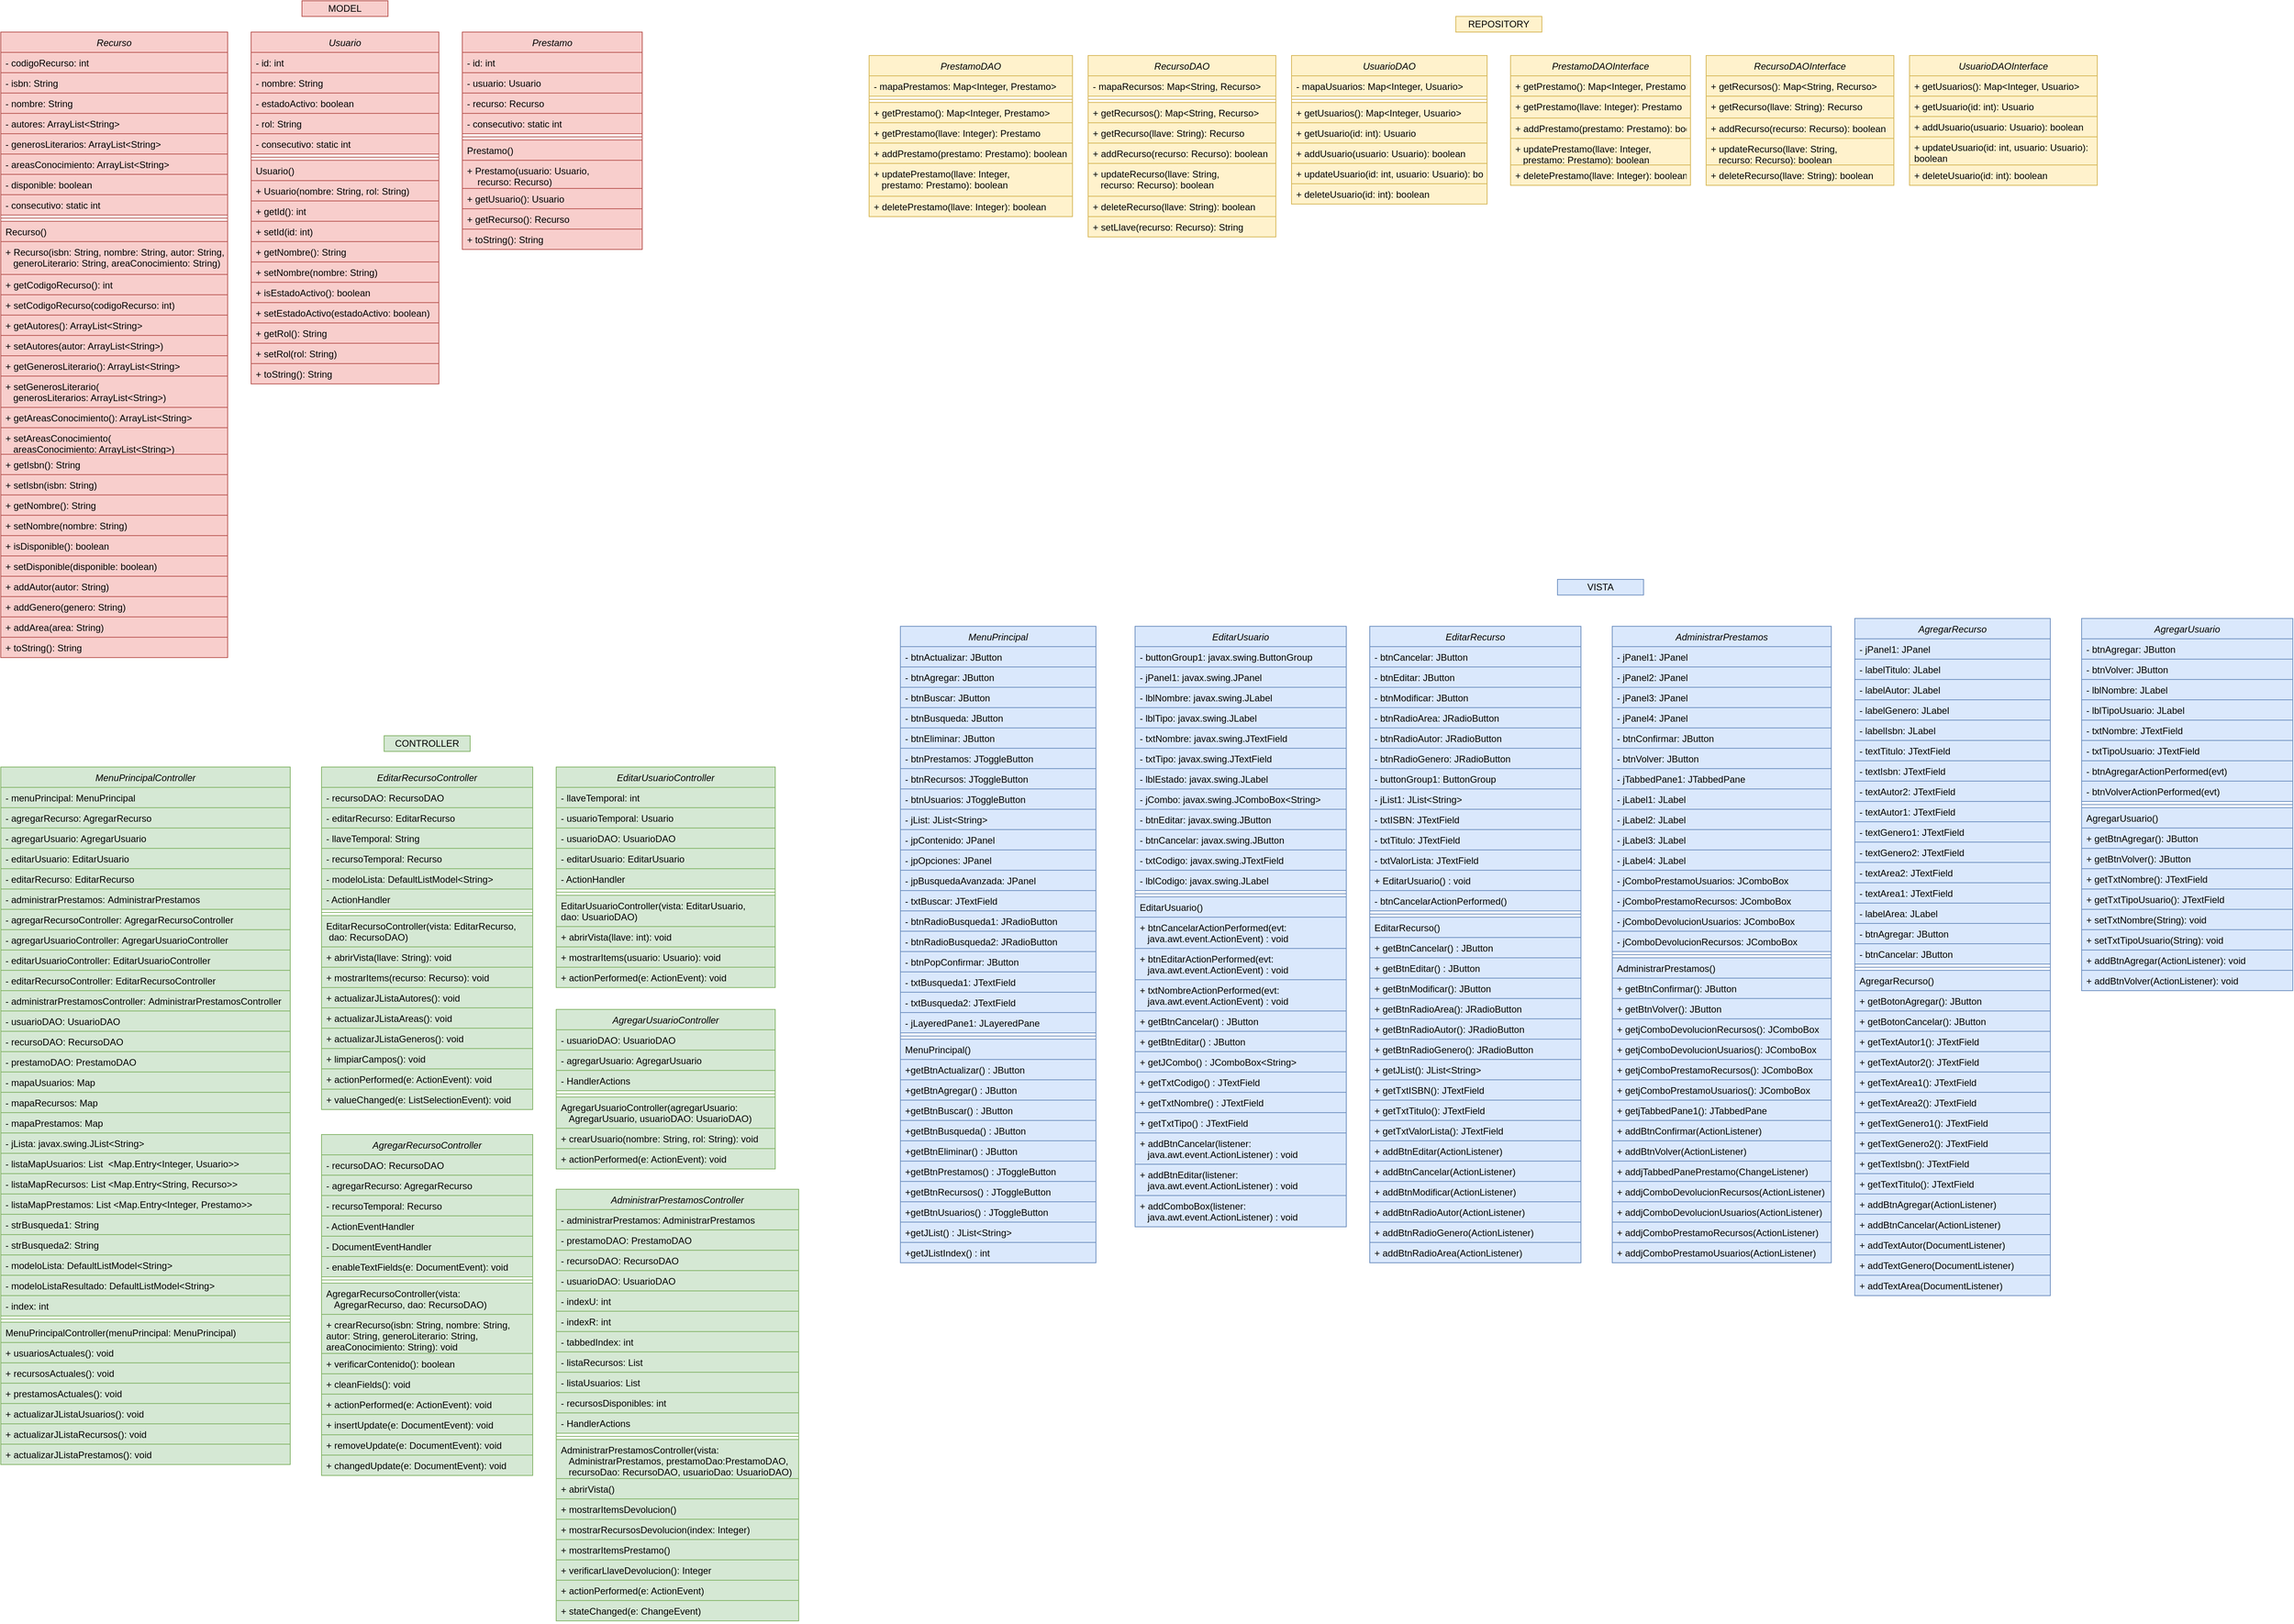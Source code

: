 <mxfile version="21.3.7" type="github">
  <diagram id="eEuae1JQCu5OSizYnwCm" name="Clases">
    <mxGraphModel dx="880" dy="484" grid="1" gridSize="10" guides="1" tooltips="1" connect="1" arrows="1" fold="1" page="1" pageScale="1" pageWidth="3000" pageHeight="2500" math="0" shadow="0">
      <root>
        <mxCell id="0" />
        <mxCell id="1" parent="0" />
        <mxCell id="Mu9-ZAX_nbQBMnlHCmJU-1" value="Prestamo" style="swimlane;fontStyle=2;align=center;verticalAlign=top;childLayout=stackLayout;horizontal=1;startSize=26;horizontalStack=0;resizeParent=1;resizeLast=0;collapsible=1;marginBottom=0;rounded=0;shadow=0;strokeWidth=1;fillColor=#f8cecc;strokeColor=#b85450;" parent="1" vertex="1">
          <mxGeometry x="620" y="70" width="230" height="278" as="geometry">
            <mxRectangle x="130" y="380" width="160" height="26" as="alternateBounds" />
          </mxGeometry>
        </mxCell>
        <mxCell id="Mu9-ZAX_nbQBMnlHCmJU-3" value="- id: int" style="text;align=left;verticalAlign=top;spacingLeft=4;spacingRight=4;overflow=hidden;rotatable=0;points=[[0,0.5],[1,0.5]];portConstraint=eastwest;fillColor=#f8cecc;strokeColor=#b85450;" parent="Mu9-ZAX_nbQBMnlHCmJU-1" vertex="1">
          <mxGeometry y="26" width="230" height="26" as="geometry" />
        </mxCell>
        <mxCell id="Mu9-ZAX_nbQBMnlHCmJU-5" value="- usuario: Usuario" style="text;align=left;verticalAlign=top;spacingLeft=4;spacingRight=4;overflow=hidden;rotatable=0;points=[[0,0.5],[1,0.5]];portConstraint=eastwest;rounded=0;shadow=0;html=0;fillColor=#f8cecc;strokeColor=#b85450;" parent="Mu9-ZAX_nbQBMnlHCmJU-1" vertex="1">
          <mxGeometry y="52" width="230" height="26" as="geometry" />
        </mxCell>
        <mxCell id="Mu9-ZAX_nbQBMnlHCmJU-6" value="- recurso: Recurso " style="text;align=left;verticalAlign=top;spacingLeft=4;spacingRight=4;overflow=hidden;rotatable=0;points=[[0,0.5],[1,0.5]];portConstraint=eastwest;rounded=0;shadow=0;html=0;fillColor=#f8cecc;strokeColor=#b85450;" parent="Mu9-ZAX_nbQBMnlHCmJU-1" vertex="1">
          <mxGeometry y="78" width="230" height="26" as="geometry" />
        </mxCell>
        <mxCell id="Mu9-ZAX_nbQBMnlHCmJU-7" value="- consecutivo: static int" style="text;align=left;verticalAlign=top;spacingLeft=4;spacingRight=4;overflow=hidden;rotatable=0;points=[[0,0.5],[1,0.5]];portConstraint=eastwest;rounded=0;shadow=0;html=0;fillColor=#f8cecc;strokeColor=#b85450;" parent="Mu9-ZAX_nbQBMnlHCmJU-1" vertex="1">
          <mxGeometry y="104" width="230" height="26" as="geometry" />
        </mxCell>
        <mxCell id="Mu9-ZAX_nbQBMnlHCmJU-15" value="" style="line;html=1;strokeWidth=1;align=left;verticalAlign=middle;spacingTop=-1;spacingLeft=3;spacingRight=3;rotatable=0;labelPosition=right;points=[];portConstraint=eastwest;fillColor=#f8cecc;strokeColor=#b85450;" parent="Mu9-ZAX_nbQBMnlHCmJU-1" vertex="1">
          <mxGeometry y="130" width="230" height="8" as="geometry" />
        </mxCell>
        <mxCell id="Mu9-ZAX_nbQBMnlHCmJU-17" value="Prestamo() " style="text;align=left;verticalAlign=top;spacingLeft=4;spacingRight=4;overflow=hidden;rotatable=0;points=[[0,0.5],[1,0.5]];portConstraint=eastwest;fillColor=#f8cecc;strokeColor=#b85450;" parent="Mu9-ZAX_nbQBMnlHCmJU-1" vertex="1">
          <mxGeometry y="138" width="230" height="26" as="geometry" />
        </mxCell>
        <mxCell id="Mu9-ZAX_nbQBMnlHCmJU-29" value="+ Prestamo(usuario: Usuario, &#xa;    recurso: Recurso)" style="text;align=left;verticalAlign=top;spacingLeft=4;spacingRight=4;overflow=hidden;rotatable=0;points=[[0,0.5],[1,0.5]];portConstraint=eastwest;fillColor=#f8cecc;strokeColor=#b85450;" parent="Mu9-ZAX_nbQBMnlHCmJU-1" vertex="1">
          <mxGeometry y="164" width="230" height="36" as="geometry" />
        </mxCell>
        <mxCell id="Mu9-ZAX_nbQBMnlHCmJU-25" value="+ getUsuario(): Usuario" style="text;align=left;verticalAlign=top;spacingLeft=4;spacingRight=4;overflow=hidden;rotatable=0;points=[[0,0.5],[1,0.5]];portConstraint=eastwest;fillColor=#f8cecc;strokeColor=#b85450;" parent="Mu9-ZAX_nbQBMnlHCmJU-1" vertex="1">
          <mxGeometry y="200" width="230" height="26" as="geometry" />
        </mxCell>
        <mxCell id="Mu9-ZAX_nbQBMnlHCmJU-62" value="+ getRecurso(): Recurso " style="text;align=left;verticalAlign=top;spacingLeft=4;spacingRight=4;overflow=hidden;rotatable=0;points=[[0,0.5],[1,0.5]];portConstraint=eastwest;fillColor=#f8cecc;strokeColor=#b85450;" parent="Mu9-ZAX_nbQBMnlHCmJU-1" vertex="1">
          <mxGeometry y="226" width="230" height="26" as="geometry" />
        </mxCell>
        <mxCell id="Mu9-ZAX_nbQBMnlHCmJU-59" value="+ toString(): String" style="text;align=left;verticalAlign=top;spacingLeft=4;spacingRight=4;overflow=hidden;rotatable=0;points=[[0,0.5],[1,0.5]];portConstraint=eastwest;fillColor=#f8cecc;strokeColor=#b85450;" parent="Mu9-ZAX_nbQBMnlHCmJU-1" vertex="1">
          <mxGeometry y="252" width="230" height="26" as="geometry" />
        </mxCell>
        <mxCell id="Mu9-ZAX_nbQBMnlHCmJU-63" value="MODEL" style="rounded=0;whiteSpace=wrap;html=1;fillColor=#f8cecc;strokeColor=#b85450;" parent="1" vertex="1">
          <mxGeometry x="415" y="30" width="110" height="20" as="geometry" />
        </mxCell>
        <mxCell id="Mu9-ZAX_nbQBMnlHCmJU-64" value="Recurso" style="swimlane;fontStyle=2;align=center;verticalAlign=top;childLayout=stackLayout;horizontal=1;startSize=26;horizontalStack=0;resizeParent=1;resizeLast=0;collapsible=1;marginBottom=0;rounded=0;shadow=0;strokeWidth=1;fillColor=#f8cecc;strokeColor=#b85450;" parent="1" vertex="1">
          <mxGeometry x="30" y="70" width="290" height="800" as="geometry">
            <mxRectangle x="130" y="380" width="160" height="26" as="alternateBounds" />
          </mxGeometry>
        </mxCell>
        <mxCell id="Mu9-ZAX_nbQBMnlHCmJU-65" value="- codigoRecurso: int" style="text;align=left;verticalAlign=top;spacingLeft=4;spacingRight=4;overflow=hidden;rotatable=0;points=[[0,0.5],[1,0.5]];portConstraint=eastwest;fillColor=#f8cecc;strokeColor=#b85450;" parent="Mu9-ZAX_nbQBMnlHCmJU-64" vertex="1">
          <mxGeometry y="26" width="290" height="26" as="geometry" />
        </mxCell>
        <mxCell id="Mu9-ZAX_nbQBMnlHCmJU-66" value="- isbn: String" style="text;align=left;verticalAlign=top;spacingLeft=4;spacingRight=4;overflow=hidden;rotatable=0;points=[[0,0.5],[1,0.5]];portConstraint=eastwest;rounded=0;shadow=0;html=0;fillColor=#f8cecc;strokeColor=#b85450;" parent="Mu9-ZAX_nbQBMnlHCmJU-64" vertex="1">
          <mxGeometry y="52" width="290" height="26" as="geometry" />
        </mxCell>
        <mxCell id="Mu9-ZAX_nbQBMnlHCmJU-67" value="- nombre: String" style="text;align=left;verticalAlign=top;spacingLeft=4;spacingRight=4;overflow=hidden;rotatable=0;points=[[0,0.5],[1,0.5]];portConstraint=eastwest;rounded=0;shadow=0;html=0;fillColor=#f8cecc;strokeColor=#b85450;" parent="Mu9-ZAX_nbQBMnlHCmJU-64" vertex="1">
          <mxGeometry y="78" width="290" height="26" as="geometry" />
        </mxCell>
        <mxCell id="Mu9-ZAX_nbQBMnlHCmJU-68" value="- autores: ArrayList&lt;String&gt;" style="text;align=left;verticalAlign=top;spacingLeft=4;spacingRight=4;overflow=hidden;rotatable=0;points=[[0,0.5],[1,0.5]];portConstraint=eastwest;rounded=0;shadow=0;html=0;fillColor=#f8cecc;strokeColor=#b85450;" parent="Mu9-ZAX_nbQBMnlHCmJU-64" vertex="1">
          <mxGeometry y="104" width="290" height="26" as="geometry" />
        </mxCell>
        <mxCell id="Mu9-ZAX_nbQBMnlHCmJU-69" value="- generosLiterarios: ArrayList&lt;String&gt;" style="text;align=left;verticalAlign=top;spacingLeft=4;spacingRight=4;overflow=hidden;rotatable=0;points=[[0,0.5],[1,0.5]];portConstraint=eastwest;rounded=0;shadow=0;html=0;fillColor=#f8cecc;strokeColor=#b85450;" parent="Mu9-ZAX_nbQBMnlHCmJU-64" vertex="1">
          <mxGeometry y="130" width="290" height="26" as="geometry" />
        </mxCell>
        <mxCell id="Mu9-ZAX_nbQBMnlHCmJU-70" value="- areasConocimiento: ArrayList&lt;String&gt;" style="text;align=left;verticalAlign=top;spacingLeft=4;spacingRight=4;overflow=hidden;rotatable=0;points=[[0,0.5],[1,0.5]];portConstraint=eastwest;rounded=0;shadow=0;html=0;fillColor=#f8cecc;strokeColor=#b85450;" parent="Mu9-ZAX_nbQBMnlHCmJU-64" vertex="1">
          <mxGeometry y="156" width="290" height="26" as="geometry" />
        </mxCell>
        <mxCell id="Mu9-ZAX_nbQBMnlHCmJU-71" value="- disponible: boolean " style="text;align=left;verticalAlign=top;spacingLeft=4;spacingRight=4;overflow=hidden;rotatable=0;points=[[0,0.5],[1,0.5]];portConstraint=eastwest;rounded=0;shadow=0;html=0;fillColor=#f8cecc;strokeColor=#b85450;" parent="Mu9-ZAX_nbQBMnlHCmJU-64" vertex="1">
          <mxGeometry y="182" width="290" height="26" as="geometry" />
        </mxCell>
        <mxCell id="Mu9-ZAX_nbQBMnlHCmJU-72" value="- consecutivo: static int" style="text;align=left;verticalAlign=top;spacingLeft=4;spacingRight=4;overflow=hidden;rotatable=0;points=[[0,0.5],[1,0.5]];portConstraint=eastwest;rounded=0;shadow=0;html=0;fillColor=#f8cecc;strokeColor=#b85450;" parent="Mu9-ZAX_nbQBMnlHCmJU-64" vertex="1">
          <mxGeometry y="208" width="290" height="26" as="geometry" />
        </mxCell>
        <mxCell id="Mu9-ZAX_nbQBMnlHCmJU-73" value="" style="line;html=1;strokeWidth=1;align=left;verticalAlign=middle;spacingTop=-1;spacingLeft=3;spacingRight=3;rotatable=0;labelPosition=right;points=[];portConstraint=eastwest;fillColor=#f8cecc;strokeColor=#b85450;" parent="Mu9-ZAX_nbQBMnlHCmJU-64" vertex="1">
          <mxGeometry y="234" width="290" height="8" as="geometry" />
        </mxCell>
        <mxCell id="Mu9-ZAX_nbQBMnlHCmJU-74" value="Recurso()" style="text;align=left;verticalAlign=top;spacingLeft=4;spacingRight=4;overflow=hidden;rotatable=0;points=[[0,0.5],[1,0.5]];portConstraint=eastwest;fillColor=#f8cecc;strokeColor=#b85450;" parent="Mu9-ZAX_nbQBMnlHCmJU-64" vertex="1">
          <mxGeometry y="242" width="290" height="26" as="geometry" />
        </mxCell>
        <mxCell id="Mu9-ZAX_nbQBMnlHCmJU-75" value="+ Recurso(isbn: String, nombre: String, autor: String, &#xa;   generoLiterario: String, areaConocimiento: String)" style="text;align=left;verticalAlign=top;spacingLeft=4;spacingRight=4;overflow=hidden;rotatable=0;points=[[0,0.5],[1,0.5]];portConstraint=eastwest;fillColor=#f8cecc;strokeColor=#b85450;" parent="Mu9-ZAX_nbQBMnlHCmJU-64" vertex="1">
          <mxGeometry y="268" width="290" height="42" as="geometry" />
        </mxCell>
        <mxCell id="Mu9-ZAX_nbQBMnlHCmJU-76" value="+ getCodigoRecurso(): int" style="text;align=left;verticalAlign=top;spacingLeft=4;spacingRight=4;overflow=hidden;rotatable=0;points=[[0,0.5],[1,0.5]];portConstraint=eastwest;fillColor=#f8cecc;strokeColor=#b85450;" parent="Mu9-ZAX_nbQBMnlHCmJU-64" vertex="1">
          <mxGeometry y="310" width="290" height="26" as="geometry" />
        </mxCell>
        <mxCell id="Mu9-ZAX_nbQBMnlHCmJU-77" value="+ setCodigoRecurso(codigoRecurso: int)" style="text;align=left;verticalAlign=top;spacingLeft=4;spacingRight=4;overflow=hidden;rotatable=0;points=[[0,0.5],[1,0.5]];portConstraint=eastwest;fillColor=#f8cecc;strokeColor=#b85450;" parent="Mu9-ZAX_nbQBMnlHCmJU-64" vertex="1">
          <mxGeometry y="336" width="290" height="26" as="geometry" />
        </mxCell>
        <mxCell id="Mu9-ZAX_nbQBMnlHCmJU-78" value="+ getAutores(): ArrayList&lt;String&gt;" style="text;align=left;verticalAlign=top;spacingLeft=4;spacingRight=4;overflow=hidden;rotatable=0;points=[[0,0.5],[1,0.5]];portConstraint=eastwest;fillColor=#f8cecc;strokeColor=#b85450;" parent="Mu9-ZAX_nbQBMnlHCmJU-64" vertex="1">
          <mxGeometry y="362" width="290" height="26" as="geometry" />
        </mxCell>
        <mxCell id="Mu9-ZAX_nbQBMnlHCmJU-79" value="+ setAutores(autor: ArrayList&lt;String&gt;)" style="text;align=left;verticalAlign=top;spacingLeft=4;spacingRight=4;overflow=hidden;rotatable=0;points=[[0,0.5],[1,0.5]];portConstraint=eastwest;fillColor=#f8cecc;strokeColor=#b85450;" parent="Mu9-ZAX_nbQBMnlHCmJU-64" vertex="1">
          <mxGeometry y="388" width="290" height="26" as="geometry" />
        </mxCell>
        <mxCell id="Mu9-ZAX_nbQBMnlHCmJU-80" value="+ getGenerosLiterario(): ArrayList&lt;String&gt;" style="text;align=left;verticalAlign=top;spacingLeft=4;spacingRight=4;overflow=hidden;rotatable=0;points=[[0,0.5],[1,0.5]];portConstraint=eastwest;fillColor=#f8cecc;strokeColor=#b85450;" parent="Mu9-ZAX_nbQBMnlHCmJU-64" vertex="1">
          <mxGeometry y="414" width="290" height="26" as="geometry" />
        </mxCell>
        <mxCell id="Mu9-ZAX_nbQBMnlHCmJU-81" value="+ setGenerosLiterario(&#xa;   generosLiterarios: ArrayList&lt;String&gt;)" style="text;align=left;verticalAlign=top;spacingLeft=4;spacingRight=4;overflow=hidden;rotatable=0;points=[[0,0.5],[1,0.5]];portConstraint=eastwest;fillColor=#f8cecc;strokeColor=#b85450;" parent="Mu9-ZAX_nbQBMnlHCmJU-64" vertex="1">
          <mxGeometry y="440" width="290" height="40" as="geometry" />
        </mxCell>
        <mxCell id="Mu9-ZAX_nbQBMnlHCmJU-82" value="+ getAreasConocimiento(): ArrayList&lt;String&gt;" style="text;align=left;verticalAlign=top;spacingLeft=4;spacingRight=4;overflow=hidden;rotatable=0;points=[[0,0.5],[1,0.5]];portConstraint=eastwest;fillColor=#f8cecc;strokeColor=#b85450;" parent="Mu9-ZAX_nbQBMnlHCmJU-64" vertex="1">
          <mxGeometry y="480" width="290" height="26" as="geometry" />
        </mxCell>
        <mxCell id="Mu9-ZAX_nbQBMnlHCmJU-83" value="+ setAreasConocimiento(&#xa;   areasConocimiento: ArrayList&lt;String&gt;)" style="text;align=left;verticalAlign=top;spacingLeft=4;spacingRight=4;overflow=hidden;rotatable=0;points=[[0,0.5],[1,0.5]];portConstraint=eastwest;fillColor=#f8cecc;strokeColor=#b85450;" parent="Mu9-ZAX_nbQBMnlHCmJU-64" vertex="1">
          <mxGeometry y="506" width="290" height="34" as="geometry" />
        </mxCell>
        <mxCell id="Mu9-ZAX_nbQBMnlHCmJU-84" value="+ getIsbn(): String " style="text;align=left;verticalAlign=top;spacingLeft=4;spacingRight=4;overflow=hidden;rotatable=0;points=[[0,0.5],[1,0.5]];portConstraint=eastwest;fillColor=#f8cecc;strokeColor=#b85450;" parent="Mu9-ZAX_nbQBMnlHCmJU-64" vertex="1">
          <mxGeometry y="540" width="290" height="26" as="geometry" />
        </mxCell>
        <mxCell id="Mu9-ZAX_nbQBMnlHCmJU-85" value="+ setIsbn(isbn: String)" style="text;align=left;verticalAlign=top;spacingLeft=4;spacingRight=4;overflow=hidden;rotatable=0;points=[[0,0.5],[1,0.5]];portConstraint=eastwest;fillColor=#f8cecc;strokeColor=#b85450;" parent="Mu9-ZAX_nbQBMnlHCmJU-64" vertex="1">
          <mxGeometry y="566" width="290" height="26" as="geometry" />
        </mxCell>
        <mxCell id="Mu9-ZAX_nbQBMnlHCmJU-86" value="+ getNombre(): String " style="text;align=left;verticalAlign=top;spacingLeft=4;spacingRight=4;overflow=hidden;rotatable=0;points=[[0,0.5],[1,0.5]];portConstraint=eastwest;fillColor=#f8cecc;strokeColor=#b85450;" parent="Mu9-ZAX_nbQBMnlHCmJU-64" vertex="1">
          <mxGeometry y="592" width="290" height="26" as="geometry" />
        </mxCell>
        <mxCell id="Mu9-ZAX_nbQBMnlHCmJU-87" value="+ setNombre(nombre: String)" style="text;align=left;verticalAlign=top;spacingLeft=4;spacingRight=4;overflow=hidden;rotatable=0;points=[[0,0.5],[1,0.5]];portConstraint=eastwest;fillColor=#f8cecc;strokeColor=#b85450;" parent="Mu9-ZAX_nbQBMnlHCmJU-64" vertex="1">
          <mxGeometry y="618" width="290" height="26" as="geometry" />
        </mxCell>
        <mxCell id="Mu9-ZAX_nbQBMnlHCmJU-88" value="+ isDisponible(): boolean" style="text;align=left;verticalAlign=top;spacingLeft=4;spacingRight=4;overflow=hidden;rotatable=0;points=[[0,0.5],[1,0.5]];portConstraint=eastwest;fillColor=#f8cecc;strokeColor=#b85450;" parent="Mu9-ZAX_nbQBMnlHCmJU-64" vertex="1">
          <mxGeometry y="644" width="290" height="26" as="geometry" />
        </mxCell>
        <mxCell id="Mu9-ZAX_nbQBMnlHCmJU-89" value="+ setDisponible(disponible: boolean)" style="text;align=left;verticalAlign=top;spacingLeft=4;spacingRight=4;overflow=hidden;rotatable=0;points=[[0,0.5],[1,0.5]];portConstraint=eastwest;fillColor=#f8cecc;strokeColor=#b85450;" parent="Mu9-ZAX_nbQBMnlHCmJU-64" vertex="1">
          <mxGeometry y="670" width="290" height="26" as="geometry" />
        </mxCell>
        <mxCell id="Mu9-ZAX_nbQBMnlHCmJU-90" value="+ addAutor(autor: String)" style="text;align=left;verticalAlign=top;spacingLeft=4;spacingRight=4;overflow=hidden;rotatable=0;points=[[0,0.5],[1,0.5]];portConstraint=eastwest;fillColor=#f8cecc;strokeColor=#b85450;" parent="Mu9-ZAX_nbQBMnlHCmJU-64" vertex="1">
          <mxGeometry y="696" width="290" height="26" as="geometry" />
        </mxCell>
        <mxCell id="Mu9-ZAX_nbQBMnlHCmJU-91" value="+ addGenero(genero: String)" style="text;align=left;verticalAlign=top;spacingLeft=4;spacingRight=4;overflow=hidden;rotatable=0;points=[[0,0.5],[1,0.5]];portConstraint=eastwest;fillColor=#f8cecc;strokeColor=#b85450;" parent="Mu9-ZAX_nbQBMnlHCmJU-64" vertex="1">
          <mxGeometry y="722" width="290" height="26" as="geometry" />
        </mxCell>
        <mxCell id="Mu9-ZAX_nbQBMnlHCmJU-92" value="+ addArea(area: String)" style="text;align=left;verticalAlign=top;spacingLeft=4;spacingRight=4;overflow=hidden;rotatable=0;points=[[0,0.5],[1,0.5]];portConstraint=eastwest;fillColor=#f8cecc;strokeColor=#b85450;" parent="Mu9-ZAX_nbQBMnlHCmJU-64" vertex="1">
          <mxGeometry y="748" width="290" height="26" as="geometry" />
        </mxCell>
        <mxCell id="Mu9-ZAX_nbQBMnlHCmJU-93" value="+ toString(): String" style="text;align=left;verticalAlign=top;spacingLeft=4;spacingRight=4;overflow=hidden;rotatable=0;points=[[0,0.5],[1,0.5]];portConstraint=eastwest;fillColor=#f8cecc;strokeColor=#b85450;" parent="Mu9-ZAX_nbQBMnlHCmJU-64" vertex="1">
          <mxGeometry y="774" width="290" height="26" as="geometry" />
        </mxCell>
        <mxCell id="Mu9-ZAX_nbQBMnlHCmJU-94" value="Usuario" style="swimlane;fontStyle=2;align=center;verticalAlign=top;childLayout=stackLayout;horizontal=1;startSize=26;horizontalStack=0;resizeParent=1;resizeLast=0;collapsible=1;marginBottom=0;rounded=0;shadow=0;strokeWidth=1;fillColor=#f8cecc;strokeColor=#b85450;" parent="1" vertex="1">
          <mxGeometry x="350" y="70" width="240" height="450" as="geometry">
            <mxRectangle x="130" y="380" width="160" height="26" as="alternateBounds" />
          </mxGeometry>
        </mxCell>
        <mxCell id="Mu9-ZAX_nbQBMnlHCmJU-95" value="- id: int" style="text;align=left;verticalAlign=top;spacingLeft=4;spacingRight=4;overflow=hidden;rotatable=0;points=[[0,0.5],[1,0.5]];portConstraint=eastwest;fillColor=#f8cecc;strokeColor=#b85450;" parent="Mu9-ZAX_nbQBMnlHCmJU-94" vertex="1">
          <mxGeometry y="26" width="240" height="26" as="geometry" />
        </mxCell>
        <mxCell id="Mu9-ZAX_nbQBMnlHCmJU-96" value="- nombre: String " style="text;align=left;verticalAlign=top;spacingLeft=4;spacingRight=4;overflow=hidden;rotatable=0;points=[[0,0.5],[1,0.5]];portConstraint=eastwest;rounded=0;shadow=0;html=0;fillColor=#f8cecc;strokeColor=#b85450;" parent="Mu9-ZAX_nbQBMnlHCmJU-94" vertex="1">
          <mxGeometry y="52" width="240" height="26" as="geometry" />
        </mxCell>
        <mxCell id="Mu9-ZAX_nbQBMnlHCmJU-97" value="- estadoActivo: boolean" style="text;align=left;verticalAlign=top;spacingLeft=4;spacingRight=4;overflow=hidden;rotatable=0;points=[[0,0.5],[1,0.5]];portConstraint=eastwest;rounded=0;shadow=0;html=0;fillColor=#f8cecc;strokeColor=#b85450;" parent="Mu9-ZAX_nbQBMnlHCmJU-94" vertex="1">
          <mxGeometry y="78" width="240" height="26" as="geometry" />
        </mxCell>
        <mxCell id="Mu9-ZAX_nbQBMnlHCmJU-98" value="- rol: String" style="text;align=left;verticalAlign=top;spacingLeft=4;spacingRight=4;overflow=hidden;rotatable=0;points=[[0,0.5],[1,0.5]];portConstraint=eastwest;rounded=0;shadow=0;html=0;fillColor=#f8cecc;strokeColor=#b85450;" parent="Mu9-ZAX_nbQBMnlHCmJU-94" vertex="1">
          <mxGeometry y="104" width="240" height="26" as="geometry" />
        </mxCell>
        <mxCell id="Mu9-ZAX_nbQBMnlHCmJU-99" value="- consecutivo: static int" style="text;align=left;verticalAlign=top;spacingLeft=4;spacingRight=4;overflow=hidden;rotatable=0;points=[[0,0.5],[1,0.5]];portConstraint=eastwest;rounded=0;shadow=0;html=0;fillColor=#f8cecc;strokeColor=#b85450;" parent="Mu9-ZAX_nbQBMnlHCmJU-94" vertex="1">
          <mxGeometry y="130" width="240" height="26" as="geometry" />
        </mxCell>
        <mxCell id="Mu9-ZAX_nbQBMnlHCmJU-103" value="" style="line;html=1;strokeWidth=1;align=left;verticalAlign=middle;spacingTop=-1;spacingLeft=3;spacingRight=3;rotatable=0;labelPosition=right;points=[];portConstraint=eastwest;fillColor=#f8cecc;strokeColor=#b85450;" parent="Mu9-ZAX_nbQBMnlHCmJU-94" vertex="1">
          <mxGeometry y="156" width="240" height="8" as="geometry" />
        </mxCell>
        <mxCell id="Mu9-ZAX_nbQBMnlHCmJU-104" value="Usuario() " style="text;align=left;verticalAlign=top;spacingLeft=4;spacingRight=4;overflow=hidden;rotatable=0;points=[[0,0.5],[1,0.5]];portConstraint=eastwest;fillColor=#f8cecc;strokeColor=#b85450;" parent="Mu9-ZAX_nbQBMnlHCmJU-94" vertex="1">
          <mxGeometry y="164" width="240" height="26" as="geometry" />
        </mxCell>
        <mxCell id="Mu9-ZAX_nbQBMnlHCmJU-106" value="+ Usuario(nombre: String, rol: String)" style="text;align=left;verticalAlign=top;spacingLeft=4;spacingRight=4;overflow=hidden;rotatable=0;points=[[0,0.5],[1,0.5]];portConstraint=eastwest;fillColor=#f8cecc;strokeColor=#b85450;" parent="Mu9-ZAX_nbQBMnlHCmJU-94" vertex="1">
          <mxGeometry y="190" width="240" height="26" as="geometry" />
        </mxCell>
        <mxCell id="Mu9-ZAX_nbQBMnlHCmJU-108" value="+ getId(): int" style="text;align=left;verticalAlign=top;spacingLeft=4;spacingRight=4;overflow=hidden;rotatable=0;points=[[0,0.5],[1,0.5]];portConstraint=eastwest;fillColor=#f8cecc;strokeColor=#b85450;" parent="Mu9-ZAX_nbQBMnlHCmJU-94" vertex="1">
          <mxGeometry y="216" width="240" height="26" as="geometry" />
        </mxCell>
        <mxCell id="Mu9-ZAX_nbQBMnlHCmJU-109" value="+ setId(id: int)" style="text;align=left;verticalAlign=top;spacingLeft=4;spacingRight=4;overflow=hidden;rotatable=0;points=[[0,0.5],[1,0.5]];portConstraint=eastwest;fillColor=#f8cecc;strokeColor=#b85450;" parent="Mu9-ZAX_nbQBMnlHCmJU-94" vertex="1">
          <mxGeometry y="242" width="240" height="26" as="geometry" />
        </mxCell>
        <mxCell id="Mu9-ZAX_nbQBMnlHCmJU-115" value="+ getNombre(): String " style="text;align=left;verticalAlign=top;spacingLeft=4;spacingRight=4;overflow=hidden;rotatable=0;points=[[0,0.5],[1,0.5]];portConstraint=eastwest;fillColor=#f8cecc;strokeColor=#b85450;" parent="Mu9-ZAX_nbQBMnlHCmJU-94" vertex="1">
          <mxGeometry y="268" width="240" height="26" as="geometry" />
        </mxCell>
        <mxCell id="Mu9-ZAX_nbQBMnlHCmJU-117" value="+ setNombre(nombre: String)" style="text;align=left;verticalAlign=top;spacingLeft=4;spacingRight=4;overflow=hidden;rotatable=0;points=[[0,0.5],[1,0.5]];portConstraint=eastwest;fillColor=#f8cecc;strokeColor=#b85450;" parent="Mu9-ZAX_nbQBMnlHCmJU-94" vertex="1">
          <mxGeometry y="294" width="240" height="26" as="geometry" />
        </mxCell>
        <mxCell id="Mu9-ZAX_nbQBMnlHCmJU-118" value="+ isEstadoActivo(): boolean" style="text;align=left;verticalAlign=top;spacingLeft=4;spacingRight=4;overflow=hidden;rotatable=0;points=[[0,0.5],[1,0.5]];portConstraint=eastwest;fillColor=#f8cecc;strokeColor=#b85450;" parent="Mu9-ZAX_nbQBMnlHCmJU-94" vertex="1">
          <mxGeometry y="320" width="240" height="26" as="geometry" />
        </mxCell>
        <mxCell id="Mu9-ZAX_nbQBMnlHCmJU-119" value="+ setEstadoActivo(estadoActivo: boolean)" style="text;align=left;verticalAlign=top;spacingLeft=4;spacingRight=4;overflow=hidden;rotatable=0;points=[[0,0.5],[1,0.5]];portConstraint=eastwest;fillColor=#f8cecc;strokeColor=#b85450;" parent="Mu9-ZAX_nbQBMnlHCmJU-94" vertex="1">
          <mxGeometry y="346" width="240" height="26" as="geometry" />
        </mxCell>
        <mxCell id="Mu9-ZAX_nbQBMnlHCmJU-120" value="+ getRol(): String " style="text;align=left;verticalAlign=top;spacingLeft=4;spacingRight=4;overflow=hidden;rotatable=0;points=[[0,0.5],[1,0.5]];portConstraint=eastwest;fillColor=#f8cecc;strokeColor=#b85450;" parent="Mu9-ZAX_nbQBMnlHCmJU-94" vertex="1">
          <mxGeometry y="372" width="240" height="26" as="geometry" />
        </mxCell>
        <mxCell id="Mu9-ZAX_nbQBMnlHCmJU-121" value="+ setRol(rol: String)" style="text;align=left;verticalAlign=top;spacingLeft=4;spacingRight=4;overflow=hidden;rotatable=0;points=[[0,0.5],[1,0.5]];portConstraint=eastwest;fillColor=#f8cecc;strokeColor=#b85450;" parent="Mu9-ZAX_nbQBMnlHCmJU-94" vertex="1">
          <mxGeometry y="398" width="240" height="26" as="geometry" />
        </mxCell>
        <mxCell id="Mu9-ZAX_nbQBMnlHCmJU-122" value="+ toString(): String" style="text;align=left;verticalAlign=top;spacingLeft=4;spacingRight=4;overflow=hidden;rotatable=0;points=[[0,0.5],[1,0.5]];portConstraint=eastwest;fillColor=#f8cecc;strokeColor=#b85450;" parent="Mu9-ZAX_nbQBMnlHCmJU-94" vertex="1">
          <mxGeometry y="424" width="240" height="26" as="geometry" />
        </mxCell>
        <mxCell id="9MVvQYMJY0EsTZ2StRbT-1" value="PrestamoDAOInterface" style="swimlane;fontStyle=2;align=center;verticalAlign=top;childLayout=stackLayout;horizontal=1;startSize=26;horizontalStack=0;resizeParent=1;resizeLast=0;collapsible=1;marginBottom=0;rounded=0;shadow=0;strokeWidth=1;fillColor=#fff2cc;strokeColor=#d6b656;" parent="1" vertex="1">
          <mxGeometry x="1960" y="100" width="230" height="166" as="geometry">
            <mxRectangle x="130" y="380" width="160" height="26" as="alternateBounds" />
          </mxGeometry>
        </mxCell>
        <mxCell id="9MVvQYMJY0EsTZ2StRbT-7" value="+ getPrestamo(): Map&lt;Integer, Prestamo&gt;" style="text;align=left;verticalAlign=top;spacingLeft=4;spacingRight=4;overflow=hidden;rotatable=0;points=[[0,0.5],[1,0.5]];portConstraint=eastwest;fillColor=#fff2cc;strokeColor=#d6b656;" parent="9MVvQYMJY0EsTZ2StRbT-1" vertex="1">
          <mxGeometry y="26" width="230" height="26" as="geometry" />
        </mxCell>
        <mxCell id="9MVvQYMJY0EsTZ2StRbT-8" value="+ getPrestamo(llave: Integer): Prestamo" style="text;align=left;verticalAlign=top;spacingLeft=4;spacingRight=4;overflow=hidden;rotatable=0;points=[[0,0.5],[1,0.5]];portConstraint=eastwest;fillColor=#fff2cc;strokeColor=#d6b656;" parent="9MVvQYMJY0EsTZ2StRbT-1" vertex="1">
          <mxGeometry y="52" width="230" height="28" as="geometry" />
        </mxCell>
        <mxCell id="9MVvQYMJY0EsTZ2StRbT-9" value="+ addPrestamo(prestamo: Prestamo): boolean" style="text;align=left;verticalAlign=top;spacingLeft=4;spacingRight=4;overflow=hidden;rotatable=0;points=[[0,0.5],[1,0.5]];portConstraint=eastwest;fillColor=#fff2cc;strokeColor=#d6b656;" parent="9MVvQYMJY0EsTZ2StRbT-1" vertex="1">
          <mxGeometry y="80" width="230" height="26" as="geometry" />
        </mxCell>
        <mxCell id="9MVvQYMJY0EsTZ2StRbT-10" value="+ updatePrestamo(llave: Integer, &#xa;   prestamo: Prestamo): boolean" style="text;align=left;verticalAlign=top;spacingLeft=4;spacingRight=4;overflow=hidden;rotatable=0;points=[[0,0.5],[1,0.5]];portConstraint=eastwest;fillColor=#fff2cc;strokeColor=#d6b656;" parent="9MVvQYMJY0EsTZ2StRbT-1" vertex="1">
          <mxGeometry y="106" width="230" height="34" as="geometry" />
        </mxCell>
        <mxCell id="9MVvQYMJY0EsTZ2StRbT-11" value="+ deletePrestamo(llave: Integer): boolean" style="text;align=left;verticalAlign=top;spacingLeft=4;spacingRight=4;overflow=hidden;rotatable=0;points=[[0,0.5],[1,0.5]];portConstraint=eastwest;fillColor=#fff2cc;strokeColor=#d6b656;" parent="9MVvQYMJY0EsTZ2StRbT-1" vertex="1">
          <mxGeometry y="140" width="230" height="26" as="geometry" />
        </mxCell>
        <mxCell id="9MVvQYMJY0EsTZ2StRbT-12" value="REPOSITORY" style="rounded=0;whiteSpace=wrap;html=1;fillColor=#fff2cc;strokeColor=#d6b656;" parent="1" vertex="1">
          <mxGeometry x="1890" y="50" width="110" height="20" as="geometry" />
        </mxCell>
        <mxCell id="9MVvQYMJY0EsTZ2StRbT-43" value="RecursoDAO" style="swimlane;fontStyle=2;align=center;verticalAlign=top;childLayout=stackLayout;horizontal=1;startSize=26;horizontalStack=0;resizeParent=1;resizeLast=0;collapsible=1;marginBottom=0;rounded=0;shadow=0;strokeWidth=1;fillColor=#fff2cc;strokeColor=#d6b656;" parent="1" vertex="1">
          <mxGeometry x="1420" y="100" width="240" height="232" as="geometry">
            <mxRectangle x="130" y="380" width="160" height="26" as="alternateBounds" />
          </mxGeometry>
        </mxCell>
        <mxCell id="9MVvQYMJY0EsTZ2StRbT-44" value="- mapaRecursos: Map&lt;String, Recurso&gt;" style="text;align=left;verticalAlign=top;spacingLeft=4;spacingRight=4;overflow=hidden;rotatable=0;points=[[0,0.5],[1,0.5]];portConstraint=eastwest;fillColor=#fff2cc;strokeColor=#d6b656;" parent="9MVvQYMJY0EsTZ2StRbT-43" vertex="1">
          <mxGeometry y="26" width="240" height="26" as="geometry" />
        </mxCell>
        <mxCell id="9MVvQYMJY0EsTZ2StRbT-49" value="" style="line;html=1;strokeWidth=1;align=left;verticalAlign=middle;spacingTop=-1;spacingLeft=3;spacingRight=3;rotatable=0;labelPosition=right;points=[];portConstraint=eastwest;fillColor=#fff2cc;strokeColor=#d6b656;" parent="9MVvQYMJY0EsTZ2StRbT-43" vertex="1">
          <mxGeometry y="52" width="240" height="8" as="geometry" />
        </mxCell>
        <mxCell id="9MVvQYMJY0EsTZ2StRbT-50" value="+ getRecursos(): Map&lt;String, Recurso&gt;" style="text;align=left;verticalAlign=top;spacingLeft=4;spacingRight=4;overflow=hidden;rotatable=0;points=[[0,0.5],[1,0.5]];portConstraint=eastwest;fillColor=#fff2cc;strokeColor=#d6b656;" parent="9MVvQYMJY0EsTZ2StRbT-43" vertex="1">
          <mxGeometry y="60" width="240" height="26" as="geometry" />
        </mxCell>
        <mxCell id="9MVvQYMJY0EsTZ2StRbT-51" value="+ getRecurso(llave: String): Recurso" style="text;align=left;verticalAlign=top;spacingLeft=4;spacingRight=4;overflow=hidden;rotatable=0;points=[[0,0.5],[1,0.5]];portConstraint=eastwest;fillColor=#fff2cc;strokeColor=#d6b656;" parent="9MVvQYMJY0EsTZ2StRbT-43" vertex="1">
          <mxGeometry y="86" width="240" height="26" as="geometry" />
        </mxCell>
        <mxCell id="9MVvQYMJY0EsTZ2StRbT-52" value="+ addRecurso(recurso: Recurso): boolean" style="text;align=left;verticalAlign=top;spacingLeft=4;spacingRight=4;overflow=hidden;rotatable=0;points=[[0,0.5],[1,0.5]];portConstraint=eastwest;fillColor=#fff2cc;strokeColor=#d6b656;" parent="9MVvQYMJY0EsTZ2StRbT-43" vertex="1">
          <mxGeometry y="112" width="240" height="26" as="geometry" />
        </mxCell>
        <mxCell id="9MVvQYMJY0EsTZ2StRbT-53" value="+ updateRecurso(llave: String, &#xa;   recurso: Recurso): boolean" style="text;align=left;verticalAlign=top;spacingLeft=4;spacingRight=4;overflow=hidden;rotatable=0;points=[[0,0.5],[1,0.5]];portConstraint=eastwest;fillColor=#fff2cc;strokeColor=#d6b656;" parent="9MVvQYMJY0EsTZ2StRbT-43" vertex="1">
          <mxGeometry y="138" width="240" height="42" as="geometry" />
        </mxCell>
        <mxCell id="9MVvQYMJY0EsTZ2StRbT-54" value="+ deleteRecurso(llave: String): boolean" style="text;align=left;verticalAlign=top;spacingLeft=4;spacingRight=4;overflow=hidden;rotatable=0;points=[[0,0.5],[1,0.5]];portConstraint=eastwest;fillColor=#fff2cc;strokeColor=#d6b656;" parent="9MVvQYMJY0EsTZ2StRbT-43" vertex="1">
          <mxGeometry y="180" width="240" height="26" as="geometry" />
        </mxCell>
        <mxCell id="9MVvQYMJY0EsTZ2StRbT-55" value="+ setLlave(recurso: Recurso): String" style="text;align=left;verticalAlign=top;spacingLeft=4;spacingRight=4;overflow=hidden;rotatable=0;points=[[0,0.5],[1,0.5]];portConstraint=eastwest;fillColor=#fff2cc;strokeColor=#d6b656;" parent="9MVvQYMJY0EsTZ2StRbT-43" vertex="1">
          <mxGeometry y="206" width="240" height="26" as="geometry" />
        </mxCell>
        <mxCell id="9MVvQYMJY0EsTZ2StRbT-61" value="PrestamoDAO" style="swimlane;fontStyle=2;align=center;verticalAlign=top;childLayout=stackLayout;horizontal=1;startSize=26;horizontalStack=0;resizeParent=1;resizeLast=0;collapsible=1;marginBottom=0;rounded=0;shadow=0;strokeWidth=1;fillColor=#fff2cc;strokeColor=#d6b656;" parent="1" vertex="1">
          <mxGeometry x="1140" y="100" width="260" height="206" as="geometry">
            <mxRectangle x="130" y="380" width="160" height="26" as="alternateBounds" />
          </mxGeometry>
        </mxCell>
        <mxCell id="9MVvQYMJY0EsTZ2StRbT-62" value="- mapaPrestamos: Map&lt;Integer, Prestamo&gt;" style="text;align=left;verticalAlign=top;spacingLeft=4;spacingRight=4;overflow=hidden;rotatable=0;points=[[0,0.5],[1,0.5]];portConstraint=eastwest;fillColor=#fff2cc;strokeColor=#d6b656;" parent="9MVvQYMJY0EsTZ2StRbT-61" vertex="1">
          <mxGeometry y="26" width="260" height="26" as="geometry" />
        </mxCell>
        <mxCell id="9MVvQYMJY0EsTZ2StRbT-67" value="" style="line;html=1;strokeWidth=1;align=left;verticalAlign=middle;spacingTop=-1;spacingLeft=3;spacingRight=3;rotatable=0;labelPosition=right;points=[];portConstraint=eastwest;fillColor=#fff2cc;strokeColor=#d6b656;" parent="9MVvQYMJY0EsTZ2StRbT-61" vertex="1">
          <mxGeometry y="52" width="260" height="8" as="geometry" />
        </mxCell>
        <mxCell id="9MVvQYMJY0EsTZ2StRbT-68" value="+ getPrestamo(): Map&lt;Integer, Prestamo&gt;" style="text;align=left;verticalAlign=top;spacingLeft=4;spacingRight=4;overflow=hidden;rotatable=0;points=[[0,0.5],[1,0.5]];portConstraint=eastwest;fillColor=#fff2cc;strokeColor=#d6b656;" parent="9MVvQYMJY0EsTZ2StRbT-61" vertex="1">
          <mxGeometry y="60" width="260" height="26" as="geometry" />
        </mxCell>
        <mxCell id="9MVvQYMJY0EsTZ2StRbT-69" value="+ getPrestamo(llave: Integer): Prestamo" style="text;align=left;verticalAlign=top;spacingLeft=4;spacingRight=4;overflow=hidden;rotatable=0;points=[[0,0.5],[1,0.5]];portConstraint=eastwest;fillColor=#fff2cc;strokeColor=#d6b656;" parent="9MVvQYMJY0EsTZ2StRbT-61" vertex="1">
          <mxGeometry y="86" width="260" height="26" as="geometry" />
        </mxCell>
        <mxCell id="9MVvQYMJY0EsTZ2StRbT-70" value="+ addPrestamo(prestamo: Prestamo): boolean" style="text;align=left;verticalAlign=top;spacingLeft=4;spacingRight=4;overflow=hidden;rotatable=0;points=[[0,0.5],[1,0.5]];portConstraint=eastwest;fillColor=#fff2cc;strokeColor=#d6b656;" parent="9MVvQYMJY0EsTZ2StRbT-61" vertex="1">
          <mxGeometry y="112" width="260" height="26" as="geometry" />
        </mxCell>
        <mxCell id="9MVvQYMJY0EsTZ2StRbT-71" value="+ updatePrestamo(llave: Integer, &#xa;   prestamo: Prestamo): boolean" style="text;align=left;verticalAlign=top;spacingLeft=4;spacingRight=4;overflow=hidden;rotatable=0;points=[[0,0.5],[1,0.5]];portConstraint=eastwest;fillColor=#fff2cc;strokeColor=#d6b656;" parent="9MVvQYMJY0EsTZ2StRbT-61" vertex="1">
          <mxGeometry y="138" width="260" height="42" as="geometry" />
        </mxCell>
        <mxCell id="9MVvQYMJY0EsTZ2StRbT-72" value="+ deletePrestamo(llave: Integer): boolean" style="text;align=left;verticalAlign=top;spacingLeft=4;spacingRight=4;overflow=hidden;rotatable=0;points=[[0,0.5],[1,0.5]];portConstraint=eastwest;fillColor=#fff2cc;strokeColor=#d6b656;" parent="9MVvQYMJY0EsTZ2StRbT-61" vertex="1">
          <mxGeometry y="180" width="260" height="26" as="geometry" />
        </mxCell>
        <mxCell id="9MVvQYMJY0EsTZ2StRbT-79" value="UsuarioDAO" style="swimlane;fontStyle=2;align=center;verticalAlign=top;childLayout=stackLayout;horizontal=1;startSize=26;horizontalStack=0;resizeParent=1;resizeLast=0;collapsible=1;marginBottom=0;rounded=0;shadow=0;strokeWidth=1;fillColor=#fff2cc;strokeColor=#d6b656;" parent="1" vertex="1">
          <mxGeometry x="1680" y="100" width="250" height="190" as="geometry">
            <mxRectangle x="130" y="380" width="160" height="26" as="alternateBounds" />
          </mxGeometry>
        </mxCell>
        <mxCell id="9MVvQYMJY0EsTZ2StRbT-80" value="- mapaUsuarios: Map&lt;Integer, Usuario&gt;" style="text;align=left;verticalAlign=top;spacingLeft=4;spacingRight=4;overflow=hidden;rotatable=0;points=[[0,0.5],[1,0.5]];portConstraint=eastwest;fillColor=#fff2cc;strokeColor=#d6b656;" parent="9MVvQYMJY0EsTZ2StRbT-79" vertex="1">
          <mxGeometry y="26" width="250" height="26" as="geometry" />
        </mxCell>
        <mxCell id="9MVvQYMJY0EsTZ2StRbT-85" value="" style="line;html=1;strokeWidth=1;align=left;verticalAlign=middle;spacingTop=-1;spacingLeft=3;spacingRight=3;rotatable=0;labelPosition=right;points=[];portConstraint=eastwest;fillColor=#fff2cc;strokeColor=#d6b656;" parent="9MVvQYMJY0EsTZ2StRbT-79" vertex="1">
          <mxGeometry y="52" width="250" height="8" as="geometry" />
        </mxCell>
        <mxCell id="9MVvQYMJY0EsTZ2StRbT-86" value="+ getUsuarios(): Map&lt;Integer, Usuario&gt;" style="text;align=left;verticalAlign=top;spacingLeft=4;spacingRight=4;overflow=hidden;rotatable=0;points=[[0,0.5],[1,0.5]];portConstraint=eastwest;fillColor=#fff2cc;strokeColor=#d6b656;" parent="9MVvQYMJY0EsTZ2StRbT-79" vertex="1">
          <mxGeometry y="60" width="250" height="26" as="geometry" />
        </mxCell>
        <mxCell id="9MVvQYMJY0EsTZ2StRbT-87" value="+ getUsuario(id: int): Usuario" style="text;align=left;verticalAlign=top;spacingLeft=4;spacingRight=4;overflow=hidden;rotatable=0;points=[[0,0.5],[1,0.5]];portConstraint=eastwest;fillColor=#fff2cc;strokeColor=#d6b656;" parent="9MVvQYMJY0EsTZ2StRbT-79" vertex="1">
          <mxGeometry y="86" width="250" height="26" as="geometry" />
        </mxCell>
        <mxCell id="9MVvQYMJY0EsTZ2StRbT-88" value="+ addUsuario(usuario: Usuario): boolean" style="text;align=left;verticalAlign=top;spacingLeft=4;spacingRight=4;overflow=hidden;rotatable=0;points=[[0,0.5],[1,0.5]];portConstraint=eastwest;fillColor=#fff2cc;strokeColor=#d6b656;" parent="9MVvQYMJY0EsTZ2StRbT-79" vertex="1">
          <mxGeometry y="112" width="250" height="26" as="geometry" />
        </mxCell>
        <mxCell id="9MVvQYMJY0EsTZ2StRbT-89" value="+ updateUsuario(id: int, usuario: Usuario): boolean" style="text;align=left;verticalAlign=top;spacingLeft=4;spacingRight=4;overflow=hidden;rotatable=0;points=[[0,0.5],[1,0.5]];portConstraint=eastwest;fillColor=#fff2cc;strokeColor=#d6b656;" parent="9MVvQYMJY0EsTZ2StRbT-79" vertex="1">
          <mxGeometry y="138" width="250" height="26" as="geometry" />
        </mxCell>
        <mxCell id="9MVvQYMJY0EsTZ2StRbT-90" value="+ deleteUsuario(id: int): boolean" style="text;align=left;verticalAlign=top;spacingLeft=4;spacingRight=4;overflow=hidden;rotatable=0;points=[[0,0.5],[1,0.5]];portConstraint=eastwest;fillColor=#fff2cc;strokeColor=#d6b656;" parent="9MVvQYMJY0EsTZ2StRbT-79" vertex="1">
          <mxGeometry y="164" width="250" height="26" as="geometry" />
        </mxCell>
        <mxCell id="9MVvQYMJY0EsTZ2StRbT-97" value="RecursoDAOInterface" style="swimlane;fontStyle=2;align=center;verticalAlign=top;childLayout=stackLayout;horizontal=1;startSize=26;horizontalStack=0;resizeParent=1;resizeLast=0;collapsible=1;marginBottom=0;rounded=0;shadow=0;strokeWidth=1;fillColor=#fff2cc;strokeColor=#d6b656;" parent="1" vertex="1">
          <mxGeometry x="2210" y="100" width="240" height="166" as="geometry">
            <mxRectangle x="130" y="380" width="160" height="26" as="alternateBounds" />
          </mxGeometry>
        </mxCell>
        <mxCell id="9MVvQYMJY0EsTZ2StRbT-103" value="+ getRecursos(): Map&lt;String, Recurso&gt;" style="text;align=left;verticalAlign=top;spacingLeft=4;spacingRight=4;overflow=hidden;rotatable=0;points=[[0,0.5],[1,0.5]];portConstraint=eastwest;fillColor=#fff2cc;strokeColor=#d6b656;" parent="9MVvQYMJY0EsTZ2StRbT-97" vertex="1">
          <mxGeometry y="26" width="240" height="26" as="geometry" />
        </mxCell>
        <mxCell id="9MVvQYMJY0EsTZ2StRbT-104" value="+ getRecurso(llave: String): Recurso" style="text;align=left;verticalAlign=top;spacingLeft=4;spacingRight=4;overflow=hidden;rotatable=0;points=[[0,0.5],[1,0.5]];portConstraint=eastwest;fillColor=#fff2cc;strokeColor=#d6b656;" parent="9MVvQYMJY0EsTZ2StRbT-97" vertex="1">
          <mxGeometry y="52" width="240" height="28" as="geometry" />
        </mxCell>
        <mxCell id="9MVvQYMJY0EsTZ2StRbT-105" value="+ addRecurso(recurso: Recurso): boolean" style="text;align=left;verticalAlign=top;spacingLeft=4;spacingRight=4;overflow=hidden;rotatable=0;points=[[0,0.5],[1,0.5]];portConstraint=eastwest;fillColor=#fff2cc;strokeColor=#d6b656;" parent="9MVvQYMJY0EsTZ2StRbT-97" vertex="1">
          <mxGeometry y="80" width="240" height="26" as="geometry" />
        </mxCell>
        <mxCell id="9MVvQYMJY0EsTZ2StRbT-106" value="+ updateRecurso(llave: String, &#xa;   recurso: Recurso): boolean" style="text;align=left;verticalAlign=top;spacingLeft=4;spacingRight=4;overflow=hidden;rotatable=0;points=[[0,0.5],[1,0.5]];portConstraint=eastwest;fillColor=#fff2cc;strokeColor=#d6b656;" parent="9MVvQYMJY0EsTZ2StRbT-97" vertex="1">
          <mxGeometry y="106" width="240" height="34" as="geometry" />
        </mxCell>
        <mxCell id="9MVvQYMJY0EsTZ2StRbT-107" value="+ deleteRecurso(llave: String): boolean" style="text;align=left;verticalAlign=top;spacingLeft=4;spacingRight=4;overflow=hidden;rotatable=0;points=[[0,0.5],[1,0.5]];portConstraint=eastwest;fillColor=#fff2cc;strokeColor=#d6b656;" parent="9MVvQYMJY0EsTZ2StRbT-97" vertex="1">
          <mxGeometry y="140" width="240" height="26" as="geometry" />
        </mxCell>
        <mxCell id="9MVvQYMJY0EsTZ2StRbT-108" value="UsuarioDAOInterface" style="swimlane;fontStyle=2;align=center;verticalAlign=top;childLayout=stackLayout;horizontal=1;startSize=26;horizontalStack=0;resizeParent=1;resizeLast=0;collapsible=1;marginBottom=0;rounded=0;shadow=0;strokeWidth=1;fillColor=#fff2cc;strokeColor=#d6b656;" parent="1" vertex="1">
          <mxGeometry x="2470" y="100" width="240" height="166" as="geometry">
            <mxRectangle x="130" y="380" width="160" height="26" as="alternateBounds" />
          </mxGeometry>
        </mxCell>
        <mxCell id="9MVvQYMJY0EsTZ2StRbT-109" value="+ getUsuarios(): Map&lt;Integer, Usuario&gt;" style="text;align=left;verticalAlign=top;spacingLeft=4;spacingRight=4;overflow=hidden;rotatable=0;points=[[0,0.5],[1,0.5]];portConstraint=eastwest;fillColor=#fff2cc;strokeColor=#d6b656;" parent="9MVvQYMJY0EsTZ2StRbT-108" vertex="1">
          <mxGeometry y="26" width="240" height="26" as="geometry" />
        </mxCell>
        <mxCell id="9MVvQYMJY0EsTZ2StRbT-110" value="+ getUsuario(id: int): Usuario" style="text;align=left;verticalAlign=top;spacingLeft=4;spacingRight=4;overflow=hidden;rotatable=0;points=[[0,0.5],[1,0.5]];portConstraint=eastwest;rounded=0;shadow=0;html=0;fillColor=#fff2cc;strokeColor=#d6b656;" parent="9MVvQYMJY0EsTZ2StRbT-108" vertex="1">
          <mxGeometry y="52" width="240" height="26" as="geometry" />
        </mxCell>
        <mxCell id="9MVvQYMJY0EsTZ2StRbT-111" value="+ addUsuario(usuario: Usuario): boolean" style="text;align=left;verticalAlign=top;spacingLeft=4;spacingRight=4;overflow=hidden;rotatable=0;points=[[0,0.5],[1,0.5]];portConstraint=eastwest;rounded=0;shadow=0;html=0;fillColor=#fff2cc;strokeColor=#d6b656;" parent="9MVvQYMJY0EsTZ2StRbT-108" vertex="1">
          <mxGeometry y="78" width="240" height="26" as="geometry" />
        </mxCell>
        <mxCell id="9MVvQYMJY0EsTZ2StRbT-112" value="+ updateUsuario(id: int, usuario: Usuario): &#xa;boolean" style="text;align=left;verticalAlign=top;spacingLeft=4;spacingRight=4;overflow=hidden;rotatable=0;points=[[0,0.5],[1,0.5]];portConstraint=eastwest;rounded=0;shadow=0;html=0;fillColor=#fff2cc;strokeColor=#d6b656;" parent="9MVvQYMJY0EsTZ2StRbT-108" vertex="1">
          <mxGeometry y="104" width="240" height="36" as="geometry" />
        </mxCell>
        <mxCell id="9MVvQYMJY0EsTZ2StRbT-114" value="+ deleteUsuario(id: int): boolean " style="text;align=left;verticalAlign=top;spacingLeft=4;spacingRight=4;overflow=hidden;rotatable=0;points=[[0,0.5],[1,0.5]];portConstraint=eastwest;fillColor=#fff2cc;strokeColor=#d6b656;" parent="9MVvQYMJY0EsTZ2StRbT-108" vertex="1">
          <mxGeometry y="140" width="240" height="26" as="geometry" />
        </mxCell>
        <mxCell id="9MVvQYMJY0EsTZ2StRbT-126" value="CONTROLLER" style="rounded=0;whiteSpace=wrap;html=1;fillColor=#d5e8d4;strokeColor=#82b366;" parent="1" vertex="1">
          <mxGeometry x="520" y="970" width="110" height="20" as="geometry" />
        </mxCell>
        <mxCell id="9MVvQYMJY0EsTZ2StRbT-164" value="MenuPrincipalController" style="swimlane;fontStyle=2;align=center;verticalAlign=top;childLayout=stackLayout;horizontal=1;startSize=26;horizontalStack=0;resizeParent=1;resizeLast=0;collapsible=1;marginBottom=0;rounded=0;shadow=0;strokeWidth=1;fillColor=#d5e8d4;strokeColor=#82b366;" parent="1" vertex="1">
          <mxGeometry x="30" y="1010" width="370" height="892" as="geometry">
            <mxRectangle x="130" y="380" width="160" height="26" as="alternateBounds" />
          </mxGeometry>
        </mxCell>
        <mxCell id="9MVvQYMJY0EsTZ2StRbT-165" value="- menuPrincipal: MenuPrincipal" style="text;align=left;verticalAlign=top;spacingLeft=4;spacingRight=4;overflow=hidden;rotatable=0;points=[[0,0.5],[1,0.5]];portConstraint=eastwest;fillColor=#d5e8d4;strokeColor=#82b366;" parent="9MVvQYMJY0EsTZ2StRbT-164" vertex="1">
          <mxGeometry y="26" width="370" height="26" as="geometry" />
        </mxCell>
        <mxCell id="9MVvQYMJY0EsTZ2StRbT-166" value="- agregarRecurso: AgregarRecurso" style="text;align=left;verticalAlign=top;spacingLeft=4;spacingRight=4;overflow=hidden;rotatable=0;points=[[0,0.5],[1,0.5]];portConstraint=eastwest;rounded=0;shadow=0;html=0;fillColor=#d5e8d4;strokeColor=#82b366;" parent="9MVvQYMJY0EsTZ2StRbT-164" vertex="1">
          <mxGeometry y="52" width="370" height="26" as="geometry" />
        </mxCell>
        <mxCell id="9MVvQYMJY0EsTZ2StRbT-167" value="- agregarUsuario: AgregarUsuario" style="text;align=left;verticalAlign=top;spacingLeft=4;spacingRight=4;overflow=hidden;rotatable=0;points=[[0,0.5],[1,0.5]];portConstraint=eastwest;rounded=0;shadow=0;html=0;fillColor=#d5e8d4;strokeColor=#82b366;" parent="9MVvQYMJY0EsTZ2StRbT-164" vertex="1">
          <mxGeometry y="78" width="370" height="26" as="geometry" />
        </mxCell>
        <mxCell id="9MVvQYMJY0EsTZ2StRbT-168" value="- editarUsuario: EditarUsuario" style="text;align=left;verticalAlign=top;spacingLeft=4;spacingRight=4;overflow=hidden;rotatable=0;points=[[0,0.5],[1,0.5]];portConstraint=eastwest;rounded=0;shadow=0;html=0;fillColor=#d5e8d4;strokeColor=#82b366;" parent="9MVvQYMJY0EsTZ2StRbT-164" vertex="1">
          <mxGeometry y="104" width="370" height="26" as="geometry" />
        </mxCell>
        <mxCell id="9MVvQYMJY0EsTZ2StRbT-169" value="- editarRecurso: EditarRecurso" style="text;align=left;verticalAlign=top;spacingLeft=4;spacingRight=4;overflow=hidden;rotatable=0;points=[[0,0.5],[1,0.5]];portConstraint=eastwest;rounded=0;shadow=0;html=0;fillColor=#d5e8d4;strokeColor=#82b366;" parent="9MVvQYMJY0EsTZ2StRbT-164" vertex="1">
          <mxGeometry y="130" width="370" height="26" as="geometry" />
        </mxCell>
        <mxCell id="9MVvQYMJY0EsTZ2StRbT-170" value="- administrarPrestamos: AdministrarPrestamos" style="text;align=left;verticalAlign=top;spacingLeft=4;spacingRight=4;overflow=hidden;rotatable=0;points=[[0,0.5],[1,0.5]];portConstraint=eastwest;rounded=0;shadow=0;html=0;fillColor=#d5e8d4;strokeColor=#82b366;" parent="9MVvQYMJY0EsTZ2StRbT-164" vertex="1">
          <mxGeometry y="156" width="370" height="26" as="geometry" />
        </mxCell>
        <mxCell id="9MVvQYMJY0EsTZ2StRbT-171" value="- agregarRecursoController: AgregarRecursoController" style="text;align=left;verticalAlign=top;spacingLeft=4;spacingRight=4;overflow=hidden;rotatable=0;points=[[0,0.5],[1,0.5]];portConstraint=eastwest;rounded=0;shadow=0;html=0;fillColor=#d5e8d4;strokeColor=#82b366;" parent="9MVvQYMJY0EsTZ2StRbT-164" vertex="1">
          <mxGeometry y="182" width="370" height="26" as="geometry" />
        </mxCell>
        <mxCell id="9MVvQYMJY0EsTZ2StRbT-172" value="- agregarUsuarioController: AgregarUsuarioController" style="text;align=left;verticalAlign=top;spacingLeft=4;spacingRight=4;overflow=hidden;rotatable=0;points=[[0,0.5],[1,0.5]];portConstraint=eastwest;rounded=0;shadow=0;html=0;fillColor=#d5e8d4;strokeColor=#82b366;" parent="9MVvQYMJY0EsTZ2StRbT-164" vertex="1">
          <mxGeometry y="208" width="370" height="26" as="geometry" />
        </mxCell>
        <mxCell id="9MVvQYMJY0EsTZ2StRbT-194" value="- editarUsuarioController: EditarUsuarioController" style="text;align=left;verticalAlign=top;spacingLeft=4;spacingRight=4;overflow=hidden;rotatable=0;points=[[0,0.5],[1,0.5]];portConstraint=eastwest;fillColor=#d5e8d4;strokeColor=#82b366;" parent="9MVvQYMJY0EsTZ2StRbT-164" vertex="1">
          <mxGeometry y="234" width="370" height="26" as="geometry" />
        </mxCell>
        <mxCell id="9MVvQYMJY0EsTZ2StRbT-196" value="- editarRecursoController: EditarRecursoController" style="text;align=left;verticalAlign=top;spacingLeft=4;spacingRight=4;overflow=hidden;rotatable=0;points=[[0,0.5],[1,0.5]];portConstraint=eastwest;fillColor=#d5e8d4;strokeColor=#82b366;" parent="9MVvQYMJY0EsTZ2StRbT-164" vertex="1">
          <mxGeometry y="260" width="370" height="26" as="geometry" />
        </mxCell>
        <mxCell id="9MVvQYMJY0EsTZ2StRbT-199" value="- administrarPrestamosController: AdministrarPrestamosController" style="text;align=left;verticalAlign=top;spacingLeft=4;spacingRight=4;overflow=hidden;rotatable=0;points=[[0,0.5],[1,0.5]];portConstraint=eastwest;fillColor=#d5e8d4;strokeColor=#82b366;" parent="9MVvQYMJY0EsTZ2StRbT-164" vertex="1">
          <mxGeometry y="286" width="370" height="26" as="geometry" />
        </mxCell>
        <mxCell id="9MVvQYMJY0EsTZ2StRbT-202" value="- usuarioDAO: UsuarioDAO" style="text;align=left;verticalAlign=top;spacingLeft=4;spacingRight=4;overflow=hidden;rotatable=0;points=[[0,0.5],[1,0.5]];portConstraint=eastwest;fillColor=#d5e8d4;strokeColor=#82b366;" parent="9MVvQYMJY0EsTZ2StRbT-164" vertex="1">
          <mxGeometry y="312" width="370" height="26" as="geometry" />
        </mxCell>
        <mxCell id="9MVvQYMJY0EsTZ2StRbT-205" value="- recursoDAO: RecursoDAO" style="text;align=left;verticalAlign=top;spacingLeft=4;spacingRight=4;overflow=hidden;rotatable=0;points=[[0,0.5],[1,0.5]];portConstraint=eastwest;fillColor=#d5e8d4;strokeColor=#82b366;" parent="9MVvQYMJY0EsTZ2StRbT-164" vertex="1">
          <mxGeometry y="338" width="370" height="26" as="geometry" />
        </mxCell>
        <mxCell id="9MVvQYMJY0EsTZ2StRbT-203" value="- prestamoDAO: PrestamoDAO " style="text;align=left;verticalAlign=top;spacingLeft=4;spacingRight=4;overflow=hidden;rotatable=0;points=[[0,0.5],[1,0.5]];portConstraint=eastwest;fillColor=#d5e8d4;strokeColor=#82b366;" parent="9MVvQYMJY0EsTZ2StRbT-164" vertex="1">
          <mxGeometry y="364" width="370" height="26" as="geometry" />
        </mxCell>
        <mxCell id="9MVvQYMJY0EsTZ2StRbT-204" value="- mapaUsuarios: Map " style="text;align=left;verticalAlign=top;spacingLeft=4;spacingRight=4;overflow=hidden;rotatable=0;points=[[0,0.5],[1,0.5]];portConstraint=eastwest;fillColor=#d5e8d4;strokeColor=#82b366;" parent="9MVvQYMJY0EsTZ2StRbT-164" vertex="1">
          <mxGeometry y="390" width="370" height="26" as="geometry" />
        </mxCell>
        <mxCell id="9MVvQYMJY0EsTZ2StRbT-201" value="- mapaRecursos: Map" style="text;align=left;verticalAlign=top;spacingLeft=4;spacingRight=4;overflow=hidden;rotatable=0;points=[[0,0.5],[1,0.5]];portConstraint=eastwest;fillColor=#d5e8d4;strokeColor=#82b366;" parent="9MVvQYMJY0EsTZ2StRbT-164" vertex="1">
          <mxGeometry y="416" width="370" height="26" as="geometry" />
        </mxCell>
        <mxCell id="9MVvQYMJY0EsTZ2StRbT-200" value="- mapaPrestamos: Map" style="text;align=left;verticalAlign=top;spacingLeft=4;spacingRight=4;overflow=hidden;rotatable=0;points=[[0,0.5],[1,0.5]];portConstraint=eastwest;fillColor=#d5e8d4;strokeColor=#82b366;" parent="9MVvQYMJY0EsTZ2StRbT-164" vertex="1">
          <mxGeometry y="442" width="370" height="26" as="geometry" />
        </mxCell>
        <mxCell id="9MVvQYMJY0EsTZ2StRbT-198" value="- jLista: javax.swing.JList&lt;String&gt;" style="text;align=left;verticalAlign=top;spacingLeft=4;spacingRight=4;overflow=hidden;rotatable=0;points=[[0,0.5],[1,0.5]];portConstraint=eastwest;fillColor=#d5e8d4;strokeColor=#82b366;" parent="9MVvQYMJY0EsTZ2StRbT-164" vertex="1">
          <mxGeometry y="468" width="370" height="26" as="geometry" />
        </mxCell>
        <mxCell id="9MVvQYMJY0EsTZ2StRbT-197" value="- listaMapUsuarios: List  &lt;Map.Entry&lt;Integer, Usuario&gt;&gt;" style="text;align=left;verticalAlign=top;spacingLeft=4;spacingRight=4;overflow=hidden;rotatable=0;points=[[0,0.5],[1,0.5]];portConstraint=eastwest;fillColor=#d5e8d4;strokeColor=#82b366;" parent="9MVvQYMJY0EsTZ2StRbT-164" vertex="1">
          <mxGeometry y="494" width="370" height="26" as="geometry" />
        </mxCell>
        <mxCell id="9MVvQYMJY0EsTZ2StRbT-195" value="- listaMapRecursos: List &lt;Map.Entry&lt;String, Recurso&gt;&gt;" style="text;align=left;verticalAlign=top;spacingLeft=4;spacingRight=4;overflow=hidden;rotatable=0;points=[[0,0.5],[1,0.5]];portConstraint=eastwest;fillColor=#d5e8d4;strokeColor=#82b366;" parent="9MVvQYMJY0EsTZ2StRbT-164" vertex="1">
          <mxGeometry y="520" width="370" height="26" as="geometry" />
        </mxCell>
        <mxCell id="9MVvQYMJY0EsTZ2StRbT-206" value="- listaMapPrestamos: List &lt;Map.Entry&lt;Integer, Prestamo&gt;&gt;" style="text;align=left;verticalAlign=top;spacingLeft=4;spacingRight=4;overflow=hidden;rotatable=0;points=[[0,0.5],[1,0.5]];portConstraint=eastwest;fillColor=#d5e8d4;strokeColor=#82b366;" parent="9MVvQYMJY0EsTZ2StRbT-164" vertex="1">
          <mxGeometry y="546" width="370" height="26" as="geometry" />
        </mxCell>
        <mxCell id="9MVvQYMJY0EsTZ2StRbT-208" value="- strBusqueda1: String" style="text;align=left;verticalAlign=top;spacingLeft=4;spacingRight=4;overflow=hidden;rotatable=0;points=[[0,0.5],[1,0.5]];portConstraint=eastwest;fillColor=#d5e8d4;strokeColor=#82b366;" parent="9MVvQYMJY0EsTZ2StRbT-164" vertex="1">
          <mxGeometry y="572" width="370" height="26" as="geometry" />
        </mxCell>
        <mxCell id="9MVvQYMJY0EsTZ2StRbT-210" value="- strBusqueda2: String" style="text;align=left;verticalAlign=top;spacingLeft=4;spacingRight=4;overflow=hidden;rotatable=0;points=[[0,0.5],[1,0.5]];portConstraint=eastwest;fillColor=#d5e8d4;strokeColor=#82b366;" parent="9MVvQYMJY0EsTZ2StRbT-164" vertex="1">
          <mxGeometry y="598" width="370" height="26" as="geometry" />
        </mxCell>
        <mxCell id="9MVvQYMJY0EsTZ2StRbT-209" value="- modeloLista: DefaultListModel&lt;String&gt;" style="text;align=left;verticalAlign=top;spacingLeft=4;spacingRight=4;overflow=hidden;rotatable=0;points=[[0,0.5],[1,0.5]];portConstraint=eastwest;fillColor=#d5e8d4;strokeColor=#82b366;" parent="9MVvQYMJY0EsTZ2StRbT-164" vertex="1">
          <mxGeometry y="624" width="370" height="26" as="geometry" />
        </mxCell>
        <mxCell id="9MVvQYMJY0EsTZ2StRbT-207" value="- modeloListaResultado: DefaultListModel&lt;String&gt;" style="text;align=left;verticalAlign=top;spacingLeft=4;spacingRight=4;overflow=hidden;rotatable=0;points=[[0,0.5],[1,0.5]];portConstraint=eastwest;fillColor=#d5e8d4;strokeColor=#82b366;" parent="9MVvQYMJY0EsTZ2StRbT-164" vertex="1">
          <mxGeometry y="650" width="370" height="26" as="geometry" />
        </mxCell>
        <mxCell id="9MVvQYMJY0EsTZ2StRbT-174" value="- index: int" style="text;align=left;verticalAlign=top;spacingLeft=4;spacingRight=4;overflow=hidden;rotatable=0;points=[[0,0.5],[1,0.5]];portConstraint=eastwest;fillColor=#d5e8d4;strokeColor=#82b366;" parent="9MVvQYMJY0EsTZ2StRbT-164" vertex="1">
          <mxGeometry y="676" width="370" height="26" as="geometry" />
        </mxCell>
        <mxCell id="9MVvQYMJY0EsTZ2StRbT-173" value="" style="line;html=1;strokeWidth=1;align=left;verticalAlign=middle;spacingTop=-1;spacingLeft=3;spacingRight=3;rotatable=0;labelPosition=right;points=[];portConstraint=eastwest;fillColor=#d5e8d4;strokeColor=#82b366;" parent="9MVvQYMJY0EsTZ2StRbT-164" vertex="1">
          <mxGeometry y="702" width="370" height="8" as="geometry" />
        </mxCell>
        <mxCell id="9MVvQYMJY0EsTZ2StRbT-176" value="MenuPrincipalController(menuPrincipal: MenuPrincipal)" style="text;align=left;verticalAlign=top;spacingLeft=4;spacingRight=4;overflow=hidden;rotatable=0;points=[[0,0.5],[1,0.5]];portConstraint=eastwest;fillColor=#d5e8d4;strokeColor=#82b366;" parent="9MVvQYMJY0EsTZ2StRbT-164" vertex="1">
          <mxGeometry y="710" width="370" height="26" as="geometry" />
        </mxCell>
        <mxCell id="9MVvQYMJY0EsTZ2StRbT-177" value="+ usuariosActuales(): void " style="text;align=left;verticalAlign=top;spacingLeft=4;spacingRight=4;overflow=hidden;rotatable=0;points=[[0,0.5],[1,0.5]];portConstraint=eastwest;fillColor=#d5e8d4;strokeColor=#82b366;" parent="9MVvQYMJY0EsTZ2StRbT-164" vertex="1">
          <mxGeometry y="736" width="370" height="26" as="geometry" />
        </mxCell>
        <mxCell id="9MVvQYMJY0EsTZ2StRbT-178" value="+ recursosActuales(): void" style="text;align=left;verticalAlign=top;spacingLeft=4;spacingRight=4;overflow=hidden;rotatable=0;points=[[0,0.5],[1,0.5]];portConstraint=eastwest;fillColor=#d5e8d4;strokeColor=#82b366;" parent="9MVvQYMJY0EsTZ2StRbT-164" vertex="1">
          <mxGeometry y="762" width="370" height="26" as="geometry" />
        </mxCell>
        <mxCell id="9MVvQYMJY0EsTZ2StRbT-179" value="+ prestamosActuales(): void " style="text;align=left;verticalAlign=top;spacingLeft=4;spacingRight=4;overflow=hidden;rotatable=0;points=[[0,0.5],[1,0.5]];portConstraint=eastwest;fillColor=#d5e8d4;strokeColor=#82b366;" parent="9MVvQYMJY0EsTZ2StRbT-164" vertex="1">
          <mxGeometry y="788" width="370" height="26" as="geometry" />
        </mxCell>
        <mxCell id="9MVvQYMJY0EsTZ2StRbT-180" value="+ actualizarJListaUsuarios(): void" style="text;align=left;verticalAlign=top;spacingLeft=4;spacingRight=4;overflow=hidden;rotatable=0;points=[[0,0.5],[1,0.5]];portConstraint=eastwest;fillColor=#d5e8d4;strokeColor=#82b366;" parent="9MVvQYMJY0EsTZ2StRbT-164" vertex="1">
          <mxGeometry y="814" width="370" height="26" as="geometry" />
        </mxCell>
        <mxCell id="9MVvQYMJY0EsTZ2StRbT-182" value="+ actualizarJListaRecursos(): void" style="text;align=left;verticalAlign=top;spacingLeft=4;spacingRight=4;overflow=hidden;rotatable=0;points=[[0,0.5],[1,0.5]];portConstraint=eastwest;fillColor=#d5e8d4;strokeColor=#82b366;" parent="9MVvQYMJY0EsTZ2StRbT-164" vertex="1">
          <mxGeometry y="840" width="370" height="26" as="geometry" />
        </mxCell>
        <mxCell id="9MVvQYMJY0EsTZ2StRbT-184" value="+ actualizarJListaPrestamos(): void" style="text;align=left;verticalAlign=top;spacingLeft=4;spacingRight=4;overflow=hidden;rotatable=0;points=[[0,0.5],[1,0.5]];portConstraint=eastwest;fillColor=#d5e8d4;strokeColor=#82b366;" parent="9MVvQYMJY0EsTZ2StRbT-164" vertex="1">
          <mxGeometry y="866" width="370" height="26" as="geometry" />
        </mxCell>
        <mxCell id="NglG0VcA6JqtisvNWovp-1" value="EditarRecursoController" style="swimlane;fontStyle=2;align=center;verticalAlign=top;childLayout=stackLayout;horizontal=1;startSize=26;horizontalStack=0;resizeParent=1;resizeLast=0;collapsible=1;marginBottom=0;rounded=0;shadow=0;strokeWidth=1;fillColor=#d5e8d4;strokeColor=#82b366;" parent="1" vertex="1">
          <mxGeometry x="440" y="1010" width="270" height="438" as="geometry">
            <mxRectangle x="130" y="380" width="160" height="26" as="alternateBounds" />
          </mxGeometry>
        </mxCell>
        <mxCell id="NglG0VcA6JqtisvNWovp-2" value="- recursoDAO: RecursoDAO" style="text;align=left;verticalAlign=top;spacingLeft=4;spacingRight=4;overflow=hidden;rotatable=0;points=[[0,0.5],[1,0.5]];portConstraint=eastwest;fillColor=#d5e8d4;strokeColor=#82b366;" parent="NglG0VcA6JqtisvNWovp-1" vertex="1">
          <mxGeometry y="26" width="270" height="26" as="geometry" />
        </mxCell>
        <mxCell id="NglG0VcA6JqtisvNWovp-3" value="- editarRecurso: EditarRecurso" style="text;align=left;verticalAlign=top;spacingLeft=4;spacingRight=4;overflow=hidden;rotatable=0;points=[[0,0.5],[1,0.5]];portConstraint=eastwest;rounded=0;shadow=0;html=0;fillColor=#d5e8d4;strokeColor=#82b366;" parent="NglG0VcA6JqtisvNWovp-1" vertex="1">
          <mxGeometry y="52" width="270" height="26" as="geometry" />
        </mxCell>
        <mxCell id="NglG0VcA6JqtisvNWovp-4" value="- llaveTemporal: String " style="text;align=left;verticalAlign=top;spacingLeft=4;spacingRight=4;overflow=hidden;rotatable=0;points=[[0,0.5],[1,0.5]];portConstraint=eastwest;rounded=0;shadow=0;html=0;fillColor=#d5e8d4;strokeColor=#82b366;" parent="NglG0VcA6JqtisvNWovp-1" vertex="1">
          <mxGeometry y="78" width="270" height="26" as="geometry" />
        </mxCell>
        <mxCell id="NglG0VcA6JqtisvNWovp-5" value="- recursoTemporal: Recurso" style="text;align=left;verticalAlign=top;spacingLeft=4;spacingRight=4;overflow=hidden;rotatable=0;points=[[0,0.5],[1,0.5]];portConstraint=eastwest;rounded=0;shadow=0;html=0;fillColor=#d5e8d4;strokeColor=#82b366;" parent="NglG0VcA6JqtisvNWovp-1" vertex="1">
          <mxGeometry y="104" width="270" height="26" as="geometry" />
        </mxCell>
        <mxCell id="NglG0VcA6JqtisvNWovp-12" value="- modeloLista: DefaultListModel&lt;String&gt;" style="text;align=left;verticalAlign=top;spacingLeft=4;spacingRight=4;overflow=hidden;rotatable=0;points=[[0,0.5],[1,0.5]];portConstraint=eastwest;fillColor=#d5e8d4;strokeColor=#82b366;" parent="NglG0VcA6JqtisvNWovp-1" vertex="1">
          <mxGeometry y="130" width="270" height="26" as="geometry" />
        </mxCell>
        <mxCell id="NglG0VcA6JqtisvNWovp-13" value="- ActionHandler " style="text;align=left;verticalAlign=top;spacingLeft=4;spacingRight=4;overflow=hidden;rotatable=0;points=[[0,0.5],[1,0.5]];portConstraint=eastwest;fillColor=#d5e8d4;strokeColor=#82b366;" parent="NglG0VcA6JqtisvNWovp-1" vertex="1">
          <mxGeometry y="156" width="270" height="26" as="geometry" />
        </mxCell>
        <mxCell id="NglG0VcA6JqtisvNWovp-6" value="" style="line;html=1;strokeWidth=1;align=left;verticalAlign=middle;spacingTop=-1;spacingLeft=3;spacingRight=3;rotatable=0;labelPosition=right;points=[];portConstraint=eastwest;fillColor=#d5e8d4;strokeColor=#82b366;" parent="NglG0VcA6JqtisvNWovp-1" vertex="1">
          <mxGeometry y="182" width="270" height="8" as="geometry" />
        </mxCell>
        <mxCell id="NglG0VcA6JqtisvNWovp-7" value="EditarRecursoController(vista: EditarRecurso,&#xa; dao: RecursoDAO)" style="text;align=left;verticalAlign=top;spacingLeft=4;spacingRight=4;overflow=hidden;rotatable=0;points=[[0,0.5],[1,0.5]];portConstraint=eastwest;fillColor=#d5e8d4;strokeColor=#82b366;" parent="NglG0VcA6JqtisvNWovp-1" vertex="1">
          <mxGeometry y="190" width="270" height="40" as="geometry" />
        </mxCell>
        <mxCell id="NglG0VcA6JqtisvNWovp-9" value="+ abrirVista(llave: String): void " style="text;align=left;verticalAlign=top;spacingLeft=4;spacingRight=4;overflow=hidden;rotatable=0;points=[[0,0.5],[1,0.5]];portConstraint=eastwest;fillColor=#d5e8d4;strokeColor=#82b366;" parent="NglG0VcA6JqtisvNWovp-1" vertex="1">
          <mxGeometry y="230" width="270" height="26" as="geometry" />
        </mxCell>
        <mxCell id="NglG0VcA6JqtisvNWovp-14" value="+ mostrarItems(recurso: Recurso): void" style="text;align=left;verticalAlign=top;spacingLeft=4;spacingRight=4;overflow=hidden;rotatable=0;points=[[0,0.5],[1,0.5]];portConstraint=eastwest;fillColor=#d5e8d4;strokeColor=#82b366;" parent="NglG0VcA6JqtisvNWovp-1" vertex="1">
          <mxGeometry y="256" width="270" height="26" as="geometry" />
        </mxCell>
        <mxCell id="NglG0VcA6JqtisvNWovp-15" value="+ actualizarJListaAutores(): void " style="text;align=left;verticalAlign=top;spacingLeft=4;spacingRight=4;overflow=hidden;rotatable=0;points=[[0,0.5],[1,0.5]];portConstraint=eastwest;fillColor=#d5e8d4;strokeColor=#82b366;" parent="NglG0VcA6JqtisvNWovp-1" vertex="1">
          <mxGeometry y="282" width="270" height="26" as="geometry" />
        </mxCell>
        <mxCell id="NglG0VcA6JqtisvNWovp-10" value="+ actualizarJListaAreas(): void " style="text;align=left;verticalAlign=top;spacingLeft=4;spacingRight=4;overflow=hidden;rotatable=0;points=[[0,0.5],[1,0.5]];portConstraint=eastwest;fillColor=#d5e8d4;strokeColor=#82b366;" parent="NglG0VcA6JqtisvNWovp-1" vertex="1">
          <mxGeometry y="308" width="270" height="26" as="geometry" />
        </mxCell>
        <mxCell id="NglG0VcA6JqtisvNWovp-11" value="+ actualizarJListaGeneros(): void" style="text;align=left;verticalAlign=top;spacingLeft=4;spacingRight=4;overflow=hidden;rotatable=0;points=[[0,0.5],[1,0.5]];portConstraint=eastwest;fillColor=#d5e8d4;strokeColor=#82b366;" parent="NglG0VcA6JqtisvNWovp-1" vertex="1">
          <mxGeometry y="334" width="270" height="26" as="geometry" />
        </mxCell>
        <mxCell id="NglG0VcA6JqtisvNWovp-16" value="+ limpiarCampos(): void " style="text;align=left;verticalAlign=top;spacingLeft=4;spacingRight=4;overflow=hidden;rotatable=0;points=[[0,0.5],[1,0.5]];portConstraint=eastwest;fillColor=#d5e8d4;strokeColor=#82b366;" parent="NglG0VcA6JqtisvNWovp-1" vertex="1">
          <mxGeometry y="360" width="270" height="26" as="geometry" />
        </mxCell>
        <mxCell id="NglG0VcA6JqtisvNWovp-18" value="+ actionPerformed(e: ActionEvent): void " style="text;align=left;verticalAlign=top;spacingLeft=4;spacingRight=4;overflow=hidden;rotatable=0;points=[[0,0.5],[1,0.5]];portConstraint=eastwest;fillColor=#d5e8d4;strokeColor=#82b366;" parent="NglG0VcA6JqtisvNWovp-1" vertex="1">
          <mxGeometry y="386" width="270" height="26" as="geometry" />
        </mxCell>
        <mxCell id="NglG0VcA6JqtisvNWovp-17" value="+ valueChanged(e: ListSelectionEvent): void" style="text;align=left;verticalAlign=top;spacingLeft=4;spacingRight=4;overflow=hidden;rotatable=0;points=[[0,0.5],[1,0.5]];portConstraint=eastwest;fillColor=#d5e8d4;strokeColor=#82b366;" parent="NglG0VcA6JqtisvNWovp-1" vertex="1">
          <mxGeometry y="412" width="270" height="26" as="geometry" />
        </mxCell>
        <mxCell id="NglG0VcA6JqtisvNWovp-19" value="EditarUsuarioController" style="swimlane;fontStyle=2;align=center;verticalAlign=top;childLayout=stackLayout;horizontal=1;startSize=26;horizontalStack=0;resizeParent=1;resizeLast=0;collapsible=1;marginBottom=0;rounded=0;shadow=0;strokeWidth=1;fillColor=#d5e8d4;strokeColor=#82b366;" parent="1" vertex="1">
          <mxGeometry x="740" y="1010" width="280" height="282" as="geometry">
            <mxRectangle x="130" y="380" width="160" height="26" as="alternateBounds" />
          </mxGeometry>
        </mxCell>
        <mxCell id="NglG0VcA6JqtisvNWovp-20" value="- llaveTemporal: int   " style="text;align=left;verticalAlign=top;spacingLeft=4;spacingRight=4;overflow=hidden;rotatable=0;points=[[0,0.5],[1,0.5]];portConstraint=eastwest;fillColor=#d5e8d4;strokeColor=#82b366;" parent="NglG0VcA6JqtisvNWovp-19" vertex="1">
          <mxGeometry y="26" width="280" height="26" as="geometry" />
        </mxCell>
        <mxCell id="NglG0VcA6JqtisvNWovp-21" value="- usuarioTemporal: Usuario" style="text;align=left;verticalAlign=top;spacingLeft=4;spacingRight=4;overflow=hidden;rotatable=0;points=[[0,0.5],[1,0.5]];portConstraint=eastwest;rounded=0;shadow=0;html=0;fillColor=#d5e8d4;strokeColor=#82b366;" parent="NglG0VcA6JqtisvNWovp-19" vertex="1">
          <mxGeometry y="52" width="280" height="26" as="geometry" />
        </mxCell>
        <mxCell id="NglG0VcA6JqtisvNWovp-22" value="- usuarioDAO: UsuarioDAO" style="text;align=left;verticalAlign=top;spacingLeft=4;spacingRight=4;overflow=hidden;rotatable=0;points=[[0,0.5],[1,0.5]];portConstraint=eastwest;rounded=0;shadow=0;html=0;fillColor=#d5e8d4;strokeColor=#82b366;" parent="NglG0VcA6JqtisvNWovp-19" vertex="1">
          <mxGeometry y="78" width="280" height="26" as="geometry" />
        </mxCell>
        <mxCell id="NglG0VcA6JqtisvNWovp-23" value="- editarUsuario: EditarUsuario " style="text;align=left;verticalAlign=top;spacingLeft=4;spacingRight=4;overflow=hidden;rotatable=0;points=[[0,0.5],[1,0.5]];portConstraint=eastwest;rounded=0;shadow=0;html=0;fillColor=#d5e8d4;strokeColor=#82b366;" parent="NglG0VcA6JqtisvNWovp-19" vertex="1">
          <mxGeometry y="104" width="280" height="26" as="geometry" />
        </mxCell>
        <mxCell id="NglG0VcA6JqtisvNWovp-25" value="- ActionHandler " style="text;align=left;verticalAlign=top;spacingLeft=4;spacingRight=4;overflow=hidden;rotatable=0;points=[[0,0.5],[1,0.5]];portConstraint=eastwest;fillColor=#d5e8d4;strokeColor=#82b366;" parent="NglG0VcA6JqtisvNWovp-19" vertex="1">
          <mxGeometry y="130" width="280" height="26" as="geometry" />
        </mxCell>
        <mxCell id="NglG0VcA6JqtisvNWovp-26" value="" style="line;html=1;strokeWidth=1;align=left;verticalAlign=middle;spacingTop=-1;spacingLeft=3;spacingRight=3;rotatable=0;labelPosition=right;points=[];portConstraint=eastwest;fillColor=#d5e8d4;strokeColor=#82b366;" parent="NglG0VcA6JqtisvNWovp-19" vertex="1">
          <mxGeometry y="156" width="280" height="8" as="geometry" />
        </mxCell>
        <mxCell id="NglG0VcA6JqtisvNWovp-24" value="EditarUsuarioController(vista: EditarUsuario, &#xa;dao: UsuarioDAO)" style="text;align=left;verticalAlign=top;spacingLeft=4;spacingRight=4;overflow=hidden;rotatable=0;points=[[0,0.5],[1,0.5]];portConstraint=eastwest;fillColor=#d5e8d4;strokeColor=#82b366;" parent="NglG0VcA6JqtisvNWovp-19" vertex="1">
          <mxGeometry y="164" width="280" height="40" as="geometry" />
        </mxCell>
        <mxCell id="NglG0VcA6JqtisvNWovp-28" value="+ abrirVista(llave: int): void " style="text;align=left;verticalAlign=top;spacingLeft=4;spacingRight=4;overflow=hidden;rotatable=0;points=[[0,0.5],[1,0.5]];portConstraint=eastwest;fillColor=#d5e8d4;strokeColor=#82b366;" parent="NglG0VcA6JqtisvNWovp-19" vertex="1">
          <mxGeometry y="204" width="280" height="26" as="geometry" />
        </mxCell>
        <mxCell id="NglG0VcA6JqtisvNWovp-29" value="+ mostrarItems(usuario: Usuario): void" style="text;align=left;verticalAlign=top;spacingLeft=4;spacingRight=4;overflow=hidden;rotatable=0;points=[[0,0.5],[1,0.5]];portConstraint=eastwest;fillColor=#d5e8d4;strokeColor=#82b366;" parent="NglG0VcA6JqtisvNWovp-19" vertex="1">
          <mxGeometry y="230" width="280" height="26" as="geometry" />
        </mxCell>
        <mxCell id="NglG0VcA6JqtisvNWovp-30" value="+ actionPerformed(e: ActionEvent): void" style="text;align=left;verticalAlign=top;spacingLeft=4;spacingRight=4;overflow=hidden;rotatable=0;points=[[0,0.5],[1,0.5]];portConstraint=eastwest;fillColor=#d5e8d4;strokeColor=#82b366;" parent="NglG0VcA6JqtisvNWovp-19" vertex="1">
          <mxGeometry y="256" width="280" height="26" as="geometry" />
        </mxCell>
        <mxCell id="NglG0VcA6JqtisvNWovp-36" value="AgregarUsuarioController" style="swimlane;fontStyle=2;align=center;verticalAlign=top;childLayout=stackLayout;horizontal=1;startSize=26;horizontalStack=0;resizeParent=1;resizeLast=0;collapsible=1;marginBottom=0;rounded=0;shadow=0;strokeWidth=1;fillColor=#d5e8d4;strokeColor=#82b366;" parent="1" vertex="1">
          <mxGeometry x="740" y="1320" width="280" height="204" as="geometry">
            <mxRectangle x="130" y="380" width="160" height="26" as="alternateBounds" />
          </mxGeometry>
        </mxCell>
        <mxCell id="NglG0VcA6JqtisvNWovp-37" value="- usuarioDAO: UsuarioDAO " style="text;align=left;verticalAlign=top;spacingLeft=4;spacingRight=4;overflow=hidden;rotatable=0;points=[[0,0.5],[1,0.5]];portConstraint=eastwest;fillColor=#d5e8d4;strokeColor=#82b366;" parent="NglG0VcA6JqtisvNWovp-36" vertex="1">
          <mxGeometry y="26" width="280" height="26" as="geometry" />
        </mxCell>
        <mxCell id="NglG0VcA6JqtisvNWovp-38" value="- agregarUsuario: AgregarUsuario  " style="text;align=left;verticalAlign=top;spacingLeft=4;spacingRight=4;overflow=hidden;rotatable=0;points=[[0,0.5],[1,0.5]];portConstraint=eastwest;rounded=0;shadow=0;html=0;fillColor=#d5e8d4;strokeColor=#82b366;" parent="NglG0VcA6JqtisvNWovp-36" vertex="1">
          <mxGeometry y="52" width="280" height="26" as="geometry" />
        </mxCell>
        <mxCell id="NglG0VcA6JqtisvNWovp-39" value="- HandlerActions " style="text;align=left;verticalAlign=top;spacingLeft=4;spacingRight=4;overflow=hidden;rotatable=0;points=[[0,0.5],[1,0.5]];portConstraint=eastwest;rounded=0;shadow=0;html=0;fillColor=#d5e8d4;strokeColor=#82b366;" parent="NglG0VcA6JqtisvNWovp-36" vertex="1">
          <mxGeometry y="78" width="280" height="26" as="geometry" />
        </mxCell>
        <mxCell id="NglG0VcA6JqtisvNWovp-42" value="" style="line;html=1;strokeWidth=1;align=left;verticalAlign=middle;spacingTop=-1;spacingLeft=3;spacingRight=3;rotatable=0;labelPosition=right;points=[];portConstraint=eastwest;fillColor=#d5e8d4;strokeColor=#82b366;" parent="NglG0VcA6JqtisvNWovp-36" vertex="1">
          <mxGeometry y="104" width="280" height="8" as="geometry" />
        </mxCell>
        <mxCell id="NglG0VcA6JqtisvNWovp-43" value="AgregarUsuarioController(agregarUsuario: &#xa;   AgregarUsuario, usuarioDAO: UsuarioDAO) " style="text;align=left;verticalAlign=top;spacingLeft=4;spacingRight=4;overflow=hidden;rotatable=0;points=[[0,0.5],[1,0.5]];portConstraint=eastwest;fillColor=#d5e8d4;strokeColor=#82b366;" parent="NglG0VcA6JqtisvNWovp-36" vertex="1">
          <mxGeometry y="112" width="280" height="40" as="geometry" />
        </mxCell>
        <mxCell id="NglG0VcA6JqtisvNWovp-44" value="+ crearUsuario(nombre: String, rol: String): void" style="text;align=left;verticalAlign=top;spacingLeft=4;spacingRight=4;overflow=hidden;rotatable=0;points=[[0,0.5],[1,0.5]];portConstraint=eastwest;fillColor=#d5e8d4;strokeColor=#82b366;" parent="NglG0VcA6JqtisvNWovp-36" vertex="1">
          <mxGeometry y="152" width="280" height="26" as="geometry" />
        </mxCell>
        <mxCell id="NglG0VcA6JqtisvNWovp-45" value="+ actionPerformed(e: ActionEvent): void" style="text;align=left;verticalAlign=top;spacingLeft=4;spacingRight=4;overflow=hidden;rotatable=0;points=[[0,0.5],[1,0.5]];portConstraint=eastwest;fillColor=#d5e8d4;strokeColor=#82b366;" parent="NglG0VcA6JqtisvNWovp-36" vertex="1">
          <mxGeometry y="178" width="280" height="26" as="geometry" />
        </mxCell>
        <mxCell id="NglG0VcA6JqtisvNWovp-47" value="AgregarRecursoController" style="swimlane;fontStyle=2;align=center;verticalAlign=top;childLayout=stackLayout;horizontal=1;startSize=26;horizontalStack=0;resizeParent=1;resizeLast=0;collapsible=1;marginBottom=0;rounded=0;shadow=0;strokeWidth=1;fillColor=#d5e8d4;strokeColor=#82b366;" parent="1" vertex="1">
          <mxGeometry x="440" y="1480" width="270" height="436" as="geometry">
            <mxRectangle x="130" y="380" width="160" height="26" as="alternateBounds" />
          </mxGeometry>
        </mxCell>
        <mxCell id="NglG0VcA6JqtisvNWovp-48" value="- recursoDAO: RecursoDAO" style="text;align=left;verticalAlign=top;spacingLeft=4;spacingRight=4;overflow=hidden;rotatable=0;points=[[0,0.5],[1,0.5]];portConstraint=eastwest;fillColor=#d5e8d4;strokeColor=#82b366;" parent="NglG0VcA6JqtisvNWovp-47" vertex="1">
          <mxGeometry y="26" width="270" height="26" as="geometry" />
        </mxCell>
        <mxCell id="NglG0VcA6JqtisvNWovp-49" value="- agregarRecurso: AgregarRecurso " style="text;align=left;verticalAlign=top;spacingLeft=4;spacingRight=4;overflow=hidden;rotatable=0;points=[[0,0.5],[1,0.5]];portConstraint=eastwest;rounded=0;shadow=0;html=0;fillColor=#d5e8d4;strokeColor=#82b366;" parent="NglG0VcA6JqtisvNWovp-47" vertex="1">
          <mxGeometry y="52" width="270" height="26" as="geometry" />
        </mxCell>
        <mxCell id="NglG0VcA6JqtisvNWovp-50" value="- recursoTemporal: Recurso " style="text;align=left;verticalAlign=top;spacingLeft=4;spacingRight=4;overflow=hidden;rotatable=0;points=[[0,0.5],[1,0.5]];portConstraint=eastwest;rounded=0;shadow=0;html=0;fillColor=#d5e8d4;strokeColor=#82b366;" parent="NglG0VcA6JqtisvNWovp-47" vertex="1">
          <mxGeometry y="78" width="270" height="26" as="geometry" />
        </mxCell>
        <mxCell id="NglG0VcA6JqtisvNWovp-51" value="- ActionEventHandler" style="text;align=left;verticalAlign=top;spacingLeft=4;spacingRight=4;overflow=hidden;rotatable=0;points=[[0,0.5],[1,0.5]];portConstraint=eastwest;rounded=0;shadow=0;html=0;fillColor=#d5e8d4;strokeColor=#82b366;" parent="NglG0VcA6JqtisvNWovp-47" vertex="1">
          <mxGeometry y="104" width="270" height="26" as="geometry" />
        </mxCell>
        <mxCell id="NglG0VcA6JqtisvNWovp-52" value="- DocumentEventHandler  " style="text;align=left;verticalAlign=top;spacingLeft=4;spacingRight=4;overflow=hidden;rotatable=0;points=[[0,0.5],[1,0.5]];portConstraint=eastwest;fillColor=#d5e8d4;strokeColor=#82b366;" parent="NglG0VcA6JqtisvNWovp-47" vertex="1">
          <mxGeometry y="130" width="270" height="26" as="geometry" />
        </mxCell>
        <mxCell id="NglG0VcA6JqtisvNWovp-53" value="- enableTextFields(e: DocumentEvent): void" style="text;align=left;verticalAlign=top;spacingLeft=4;spacingRight=4;overflow=hidden;rotatable=0;points=[[0,0.5],[1,0.5]];portConstraint=eastwest;fillColor=#d5e8d4;strokeColor=#82b366;" parent="NglG0VcA6JqtisvNWovp-47" vertex="1">
          <mxGeometry y="156" width="270" height="26" as="geometry" />
        </mxCell>
        <mxCell id="NglG0VcA6JqtisvNWovp-54" value="" style="line;html=1;strokeWidth=1;align=left;verticalAlign=middle;spacingTop=-1;spacingLeft=3;spacingRight=3;rotatable=0;labelPosition=right;points=[];portConstraint=eastwest;fillColor=#d5e8d4;strokeColor=#82b366;" parent="NglG0VcA6JqtisvNWovp-47" vertex="1">
          <mxGeometry y="182" width="270" height="8" as="geometry" />
        </mxCell>
        <mxCell id="NglG0VcA6JqtisvNWovp-55" value="AgregarRecursoController(vista: &#xa;   AgregarRecurso, dao: RecursoDAO)" style="text;align=left;verticalAlign=top;spacingLeft=4;spacingRight=4;overflow=hidden;rotatable=0;points=[[0,0.5],[1,0.5]];portConstraint=eastwest;fillColor=#d5e8d4;strokeColor=#82b366;" parent="NglG0VcA6JqtisvNWovp-47" vertex="1">
          <mxGeometry y="190" width="270" height="40" as="geometry" />
        </mxCell>
        <mxCell id="NglG0VcA6JqtisvNWovp-64" value="+ crearRecurso(isbn: String, nombre: String, &#xa;autor: String, generoLiterario: String, &#xa;areaConocimiento: String): void" style="text;align=left;verticalAlign=top;spacingLeft=4;spacingRight=4;overflow=hidden;rotatable=0;points=[[0,0.5],[1,0.5]];portConstraint=eastwest;fillColor=#d5e8d4;strokeColor=#82b366;" parent="NglG0VcA6JqtisvNWovp-47" vertex="1">
          <mxGeometry y="230" width="270" height="50" as="geometry" />
        </mxCell>
        <mxCell id="NglG0VcA6JqtisvNWovp-56" value="+ verificarContenido(): boolean" style="text;align=left;verticalAlign=top;spacingLeft=4;spacingRight=4;overflow=hidden;rotatable=0;points=[[0,0.5],[1,0.5]];portConstraint=eastwest;fillColor=#d5e8d4;strokeColor=#82b366;" parent="NglG0VcA6JqtisvNWovp-47" vertex="1">
          <mxGeometry y="280" width="270" height="26" as="geometry" />
        </mxCell>
        <mxCell id="NglG0VcA6JqtisvNWovp-57" value="+ cleanFields(): void     " style="text;align=left;verticalAlign=top;spacingLeft=4;spacingRight=4;overflow=hidden;rotatable=0;points=[[0,0.5],[1,0.5]];portConstraint=eastwest;fillColor=#d5e8d4;strokeColor=#82b366;" parent="NglG0VcA6JqtisvNWovp-47" vertex="1">
          <mxGeometry y="306" width="270" height="26" as="geometry" />
        </mxCell>
        <mxCell id="NglG0VcA6JqtisvNWovp-58" value="+ actionPerformed(e: ActionEvent): void" style="text;align=left;verticalAlign=top;spacingLeft=4;spacingRight=4;overflow=hidden;rotatable=0;points=[[0,0.5],[1,0.5]];portConstraint=eastwest;fillColor=#d5e8d4;strokeColor=#82b366;" parent="NglG0VcA6JqtisvNWovp-47" vertex="1">
          <mxGeometry y="332" width="270" height="26" as="geometry" />
        </mxCell>
        <mxCell id="NglG0VcA6JqtisvNWovp-59" value="+ insertUpdate(e: DocumentEvent): void" style="text;align=left;verticalAlign=top;spacingLeft=4;spacingRight=4;overflow=hidden;rotatable=0;points=[[0,0.5],[1,0.5]];portConstraint=eastwest;fillColor=#d5e8d4;strokeColor=#82b366;" parent="NglG0VcA6JqtisvNWovp-47" vertex="1">
          <mxGeometry y="358" width="270" height="26" as="geometry" />
        </mxCell>
        <mxCell id="NglG0VcA6JqtisvNWovp-60" value="+ removeUpdate(e: DocumentEvent): void" style="text;align=left;verticalAlign=top;spacingLeft=4;spacingRight=4;overflow=hidden;rotatable=0;points=[[0,0.5],[1,0.5]];portConstraint=eastwest;fillColor=#d5e8d4;strokeColor=#82b366;" parent="NglG0VcA6JqtisvNWovp-47" vertex="1">
          <mxGeometry y="384" width="270" height="26" as="geometry" />
        </mxCell>
        <mxCell id="NglG0VcA6JqtisvNWovp-61" value="+ changedUpdate(e: DocumentEvent): void" style="text;align=left;verticalAlign=top;spacingLeft=4;spacingRight=4;overflow=hidden;rotatable=0;points=[[0,0.5],[1,0.5]];portConstraint=eastwest;fillColor=#d5e8d4;strokeColor=#82b366;" parent="NglG0VcA6JqtisvNWovp-47" vertex="1">
          <mxGeometry y="410" width="270" height="26" as="geometry" />
        </mxCell>
        <mxCell id="NglG0VcA6JqtisvNWovp-120" value="VISTA" style="rounded=0;whiteSpace=wrap;html=1;fillColor=#dae8fc;strokeColor=#6c8ebf;" parent="1" vertex="1">
          <mxGeometry x="2020" y="770" width="110" height="20" as="geometry" />
        </mxCell>
        <mxCell id="NglG0VcA6JqtisvNWovp-121" value="EditarUsuario" style="swimlane;fontStyle=2;align=center;verticalAlign=top;childLayout=stackLayout;horizontal=1;startSize=26;horizontalStack=0;resizeParent=1;resizeLast=0;collapsible=1;marginBottom=0;rounded=0;shadow=0;strokeWidth=1;fillColor=#dae8fc;strokeColor=#6c8ebf;" parent="1" vertex="1">
          <mxGeometry x="1480" y="830" width="270" height="768" as="geometry">
            <mxRectangle x="130" y="380" width="160" height="26" as="alternateBounds" />
          </mxGeometry>
        </mxCell>
        <mxCell id="NglG0VcA6JqtisvNWovp-122" value="- buttonGroup1: javax.swing.ButtonGroup  " style="text;align=left;verticalAlign=top;spacingLeft=4;spacingRight=4;overflow=hidden;rotatable=0;points=[[0,0.5],[1,0.5]];portConstraint=eastwest;fillColor=#dae8fc;strokeColor=#6c8ebf;" parent="NglG0VcA6JqtisvNWovp-121" vertex="1">
          <mxGeometry y="26" width="270" height="26" as="geometry" />
        </mxCell>
        <mxCell id="NglG0VcA6JqtisvNWovp-123" value="- jPanel1: javax.swing.JPanel      " style="text;align=left;verticalAlign=top;spacingLeft=4;spacingRight=4;overflow=hidden;rotatable=0;points=[[0,0.5],[1,0.5]];portConstraint=eastwest;rounded=0;shadow=0;html=0;fillColor=#dae8fc;strokeColor=#6c8ebf;" parent="NglG0VcA6JqtisvNWovp-121" vertex="1">
          <mxGeometry y="52" width="270" height="26" as="geometry" />
        </mxCell>
        <mxCell id="NglG0VcA6JqtisvNWovp-124" value="- lblNombre: javax.swing.JLabel  " style="text;align=left;verticalAlign=top;spacingLeft=4;spacingRight=4;overflow=hidden;rotatable=0;points=[[0,0.5],[1,0.5]];portConstraint=eastwest;rounded=0;shadow=0;html=0;fillColor=#dae8fc;strokeColor=#6c8ebf;" parent="NglG0VcA6JqtisvNWovp-121" vertex="1">
          <mxGeometry y="78" width="270" height="26" as="geometry" />
        </mxCell>
        <mxCell id="NglG0VcA6JqtisvNWovp-125" value="- lblTipo: javax.swing.JLabel     " style="text;align=left;verticalAlign=top;spacingLeft=4;spacingRight=4;overflow=hidden;rotatable=0;points=[[0,0.5],[1,0.5]];portConstraint=eastwest;rounded=0;shadow=0;html=0;fillColor=#dae8fc;strokeColor=#6c8ebf;" parent="NglG0VcA6JqtisvNWovp-121" vertex="1">
          <mxGeometry y="104" width="270" height="26" as="geometry" />
        </mxCell>
        <mxCell id="NglG0VcA6JqtisvNWovp-126" value="- txtNombre: javax.swing.JTextField     " style="text;align=left;verticalAlign=top;spacingLeft=4;spacingRight=4;overflow=hidden;rotatable=0;points=[[0,0.5],[1,0.5]];portConstraint=eastwest;fillColor=#dae8fc;strokeColor=#6c8ebf;" parent="NglG0VcA6JqtisvNWovp-121" vertex="1">
          <mxGeometry y="130" width="270" height="26" as="geometry" />
        </mxCell>
        <mxCell id="NglG0VcA6JqtisvNWovp-127" value="- txtTipo: javax.swing.JTextField  " style="text;align=left;verticalAlign=top;spacingLeft=4;spacingRight=4;overflow=hidden;rotatable=0;points=[[0,0.5],[1,0.5]];portConstraint=eastwest;fillColor=#dae8fc;strokeColor=#6c8ebf;" parent="NglG0VcA6JqtisvNWovp-121" vertex="1">
          <mxGeometry y="156" width="270" height="26" as="geometry" />
        </mxCell>
        <mxCell id="NglG0VcA6JqtisvNWovp-212" value="- lblEstado: javax.swing.JLabel   " style="text;align=left;verticalAlign=top;spacingLeft=4;spacingRight=4;overflow=hidden;rotatable=0;points=[[0,0.5],[1,0.5]];portConstraint=eastwest;fillColor=#dae8fc;strokeColor=#6c8ebf;" parent="NglG0VcA6JqtisvNWovp-121" vertex="1">
          <mxGeometry y="182" width="270" height="26" as="geometry" />
        </mxCell>
        <mxCell id="NglG0VcA6JqtisvNWovp-214" value="- jCombo: javax.swing.JComboBox&lt;String&gt; " style="text;align=left;verticalAlign=top;spacingLeft=4;spacingRight=4;overflow=hidden;rotatable=0;points=[[0,0.5],[1,0.5]];portConstraint=eastwest;fillColor=#dae8fc;strokeColor=#6c8ebf;" parent="NglG0VcA6JqtisvNWovp-121" vertex="1">
          <mxGeometry y="208" width="270" height="26" as="geometry" />
        </mxCell>
        <mxCell id="NglG0VcA6JqtisvNWovp-215" value="- btnEditar: javax.swing.JButton  " style="text;align=left;verticalAlign=top;spacingLeft=4;spacingRight=4;overflow=hidden;rotatable=0;points=[[0,0.5],[1,0.5]];portConstraint=eastwest;fillColor=#dae8fc;strokeColor=#6c8ebf;" parent="NglG0VcA6JqtisvNWovp-121" vertex="1">
          <mxGeometry y="234" width="270" height="26" as="geometry" />
        </mxCell>
        <mxCell id="NglG0VcA6JqtisvNWovp-216" value="- btnCancelar: javax.swing.JButton  " style="text;align=left;verticalAlign=top;spacingLeft=4;spacingRight=4;overflow=hidden;rotatable=0;points=[[0,0.5],[1,0.5]];portConstraint=eastwest;fillColor=#dae8fc;strokeColor=#6c8ebf;" parent="NglG0VcA6JqtisvNWovp-121" vertex="1">
          <mxGeometry y="260" width="270" height="26" as="geometry" />
        </mxCell>
        <mxCell id="NglG0VcA6JqtisvNWovp-218" value="- txtCodigo: javax.swing.JTextField  " style="text;align=left;verticalAlign=top;spacingLeft=4;spacingRight=4;overflow=hidden;rotatable=0;points=[[0,0.5],[1,0.5]];portConstraint=eastwest;fillColor=#dae8fc;strokeColor=#6c8ebf;" parent="NglG0VcA6JqtisvNWovp-121" vertex="1">
          <mxGeometry y="286" width="270" height="26" as="geometry" />
        </mxCell>
        <mxCell id="NglG0VcA6JqtisvNWovp-217" value="- lblCodigo: javax.swing.JLabel    " style="text;align=left;verticalAlign=top;spacingLeft=4;spacingRight=4;overflow=hidden;rotatable=0;points=[[0,0.5],[1,0.5]];portConstraint=eastwest;fillColor=#dae8fc;strokeColor=#6c8ebf;" parent="NglG0VcA6JqtisvNWovp-121" vertex="1">
          <mxGeometry y="312" width="270" height="26" as="geometry" />
        </mxCell>
        <mxCell id="NglG0VcA6JqtisvNWovp-128" value="" style="line;html=1;strokeWidth=1;align=left;verticalAlign=middle;spacingTop=-1;spacingLeft=3;spacingRight=3;rotatable=0;labelPosition=right;points=[];portConstraint=eastwest;fillColor=#dae8fc;strokeColor=#6c8ebf;" parent="NglG0VcA6JqtisvNWovp-121" vertex="1">
          <mxGeometry y="338" width="270" height="8" as="geometry" />
        </mxCell>
        <mxCell id="NglG0VcA6JqtisvNWovp-219" value="EditarUsuario() " style="text;align=left;verticalAlign=top;spacingLeft=4;spacingRight=4;overflow=hidden;rotatable=0;points=[[0,0.5],[1,0.5]];portConstraint=eastwest;fillColor=#dae8fc;strokeColor=#6c8ebf;" parent="NglG0VcA6JqtisvNWovp-121" vertex="1">
          <mxGeometry y="346" width="270" height="26" as="geometry" />
        </mxCell>
        <mxCell id="NglG0VcA6JqtisvNWovp-129" value="+ btnCancelarActionPerformed(evt: &#xa;   java.awt.event.ActionEvent) : void" style="text;align=left;verticalAlign=top;spacingLeft=4;spacingRight=4;overflow=hidden;rotatable=0;points=[[0,0.5],[1,0.5]];portConstraint=eastwest;fillColor=#dae8fc;strokeColor=#6c8ebf;" parent="NglG0VcA6JqtisvNWovp-121" vertex="1">
          <mxGeometry y="372" width="270" height="40" as="geometry" />
        </mxCell>
        <mxCell id="NglG0VcA6JqtisvNWovp-220" value="+ btnEditarActionPerformed(evt: &#xa;   java.awt.event.ActionEvent) : void" style="text;align=left;verticalAlign=top;spacingLeft=4;spacingRight=4;overflow=hidden;rotatable=0;points=[[0,0.5],[1,0.5]];portConstraint=eastwest;fillColor=#dae8fc;strokeColor=#6c8ebf;" parent="NglG0VcA6JqtisvNWovp-121" vertex="1">
          <mxGeometry y="412" width="270" height="40" as="geometry" />
        </mxCell>
        <mxCell id="NglG0VcA6JqtisvNWovp-221" value="+ txtNombreActionPerformed(evt: &#xa;   java.awt.event.ActionEvent) : void " style="text;align=left;verticalAlign=top;spacingLeft=4;spacingRight=4;overflow=hidden;rotatable=0;points=[[0,0.5],[1,0.5]];portConstraint=eastwest;fillColor=#dae8fc;strokeColor=#6c8ebf;" parent="NglG0VcA6JqtisvNWovp-121" vertex="1">
          <mxGeometry y="452" width="270" height="40" as="geometry" />
        </mxCell>
        <mxCell id="NglG0VcA6JqtisvNWovp-130" value="+ getBtnCancelar() : JButton" style="text;align=left;verticalAlign=top;spacingLeft=4;spacingRight=4;overflow=hidden;rotatable=0;points=[[0,0.5],[1,0.5]];portConstraint=eastwest;fillColor=#dae8fc;strokeColor=#6c8ebf;" parent="NglG0VcA6JqtisvNWovp-121" vertex="1">
          <mxGeometry y="492" width="270" height="26" as="geometry" />
        </mxCell>
        <mxCell id="NglG0VcA6JqtisvNWovp-131" value="+ getBtnEditar() : JButton      " style="text;align=left;verticalAlign=top;spacingLeft=4;spacingRight=4;overflow=hidden;rotatable=0;points=[[0,0.5],[1,0.5]];portConstraint=eastwest;fillColor=#dae8fc;strokeColor=#6c8ebf;" parent="NglG0VcA6JqtisvNWovp-121" vertex="1">
          <mxGeometry y="518" width="270" height="26" as="geometry" />
        </mxCell>
        <mxCell id="NglG0VcA6JqtisvNWovp-132" value="+ getJCombo() : JComboBox&lt;String&gt;  " style="text;align=left;verticalAlign=top;spacingLeft=4;spacingRight=4;overflow=hidden;rotatable=0;points=[[0,0.5],[1,0.5]];portConstraint=eastwest;fillColor=#dae8fc;strokeColor=#6c8ebf;" parent="NglG0VcA6JqtisvNWovp-121" vertex="1">
          <mxGeometry y="544" width="270" height="26" as="geometry" />
        </mxCell>
        <mxCell id="NglG0VcA6JqtisvNWovp-133" value="+ getTxtCodigo() : JTextField " style="text;align=left;verticalAlign=top;spacingLeft=4;spacingRight=4;overflow=hidden;rotatable=0;points=[[0,0.5],[1,0.5]];portConstraint=eastwest;fillColor=#dae8fc;strokeColor=#6c8ebf;" parent="NglG0VcA6JqtisvNWovp-121" vertex="1">
          <mxGeometry y="570" width="270" height="26" as="geometry" />
        </mxCell>
        <mxCell id="NglG0VcA6JqtisvNWovp-134" value="+ getTxtNombre() : JTextField " style="text;align=left;verticalAlign=top;spacingLeft=4;spacingRight=4;overflow=hidden;rotatable=0;points=[[0,0.5],[1,0.5]];portConstraint=eastwest;fillColor=#dae8fc;strokeColor=#6c8ebf;" parent="NglG0VcA6JqtisvNWovp-121" vertex="1">
          <mxGeometry y="596" width="270" height="26" as="geometry" />
        </mxCell>
        <mxCell id="NglG0VcA6JqtisvNWovp-135" value="+ getTxtTipo() : JTextField " style="text;align=left;verticalAlign=top;spacingLeft=4;spacingRight=4;overflow=hidden;rotatable=0;points=[[0,0.5],[1,0.5]];portConstraint=eastwest;fillColor=#dae8fc;strokeColor=#6c8ebf;" parent="NglG0VcA6JqtisvNWovp-121" vertex="1">
          <mxGeometry y="622" width="270" height="26" as="geometry" />
        </mxCell>
        <mxCell id="NglG0VcA6JqtisvNWovp-222" value="+ addBtnCancelar(listener: &#xa;   java.awt.event.ActionListener) : void" style="text;align=left;verticalAlign=top;spacingLeft=4;spacingRight=4;overflow=hidden;rotatable=0;points=[[0,0.5],[1,0.5]];portConstraint=eastwest;fillColor=#dae8fc;strokeColor=#6c8ebf;" parent="NglG0VcA6JqtisvNWovp-121" vertex="1">
          <mxGeometry y="648" width="270" height="40" as="geometry" />
        </mxCell>
        <mxCell id="NglG0VcA6JqtisvNWovp-223" value="+ addBtnEditar(listener: &#xa;   java.awt.event.ActionListener) : void " style="text;align=left;verticalAlign=top;spacingLeft=4;spacingRight=4;overflow=hidden;rotatable=0;points=[[0,0.5],[1,0.5]];portConstraint=eastwest;fillColor=#dae8fc;strokeColor=#6c8ebf;" parent="NglG0VcA6JqtisvNWovp-121" vertex="1">
          <mxGeometry y="688" width="270" height="40" as="geometry" />
        </mxCell>
        <mxCell id="NglG0VcA6JqtisvNWovp-224" value="+ addComboBox(listener: &#xa;   java.awt.event.ActionListener) : void" style="text;align=left;verticalAlign=top;spacingLeft=4;spacingRight=4;overflow=hidden;rotatable=0;points=[[0,0.5],[1,0.5]];portConstraint=eastwest;fillColor=#dae8fc;strokeColor=#6c8ebf;" parent="NglG0VcA6JqtisvNWovp-121" vertex="1">
          <mxGeometry y="728" width="270" height="40" as="geometry" />
        </mxCell>
        <mxCell id="NglG0VcA6JqtisvNWovp-173" value="MenuPrincipal" style="swimlane;fontStyle=2;align=center;verticalAlign=top;childLayout=stackLayout;horizontal=1;startSize=26;horizontalStack=0;resizeParent=1;resizeLast=0;collapsible=1;marginBottom=0;rounded=0;shadow=0;strokeWidth=1;fillColor=#dae8fc;strokeColor=#6c8ebf;" parent="1" vertex="1">
          <mxGeometry x="1180" y="830" width="250" height="814" as="geometry">
            <mxRectangle x="130" y="380" width="160" height="26" as="alternateBounds" />
          </mxGeometry>
        </mxCell>
        <mxCell id="NglG0VcA6JqtisvNWovp-174" value="- btnActualizar: JButton    " style="text;align=left;verticalAlign=top;spacingLeft=4;spacingRight=4;overflow=hidden;rotatable=0;points=[[0,0.5],[1,0.5]];portConstraint=eastwest;fillColor=#dae8fc;strokeColor=#6c8ebf;" parent="NglG0VcA6JqtisvNWovp-173" vertex="1">
          <mxGeometry y="26" width="250" height="26" as="geometry" />
        </mxCell>
        <mxCell id="NglG0VcA6JqtisvNWovp-175" value="- btnAgregar: JButton  " style="text;align=left;verticalAlign=top;spacingLeft=4;spacingRight=4;overflow=hidden;rotatable=0;points=[[0,0.5],[1,0.5]];portConstraint=eastwest;rounded=0;shadow=0;html=0;fillColor=#dae8fc;strokeColor=#6c8ebf;" parent="NglG0VcA6JqtisvNWovp-173" vertex="1">
          <mxGeometry y="52" width="250" height="26" as="geometry" />
        </mxCell>
        <mxCell id="NglG0VcA6JqtisvNWovp-176" value="- btnBuscar: JButton   " style="text;align=left;verticalAlign=top;spacingLeft=4;spacingRight=4;overflow=hidden;rotatable=0;points=[[0,0.5],[1,0.5]];portConstraint=eastwest;rounded=0;shadow=0;html=0;fillColor=#dae8fc;strokeColor=#6c8ebf;" parent="NglG0VcA6JqtisvNWovp-173" vertex="1">
          <mxGeometry y="78" width="250" height="26" as="geometry" />
        </mxCell>
        <mxCell id="NglG0VcA6JqtisvNWovp-177" value="- btnBusqueda: JButton   " style="text;align=left;verticalAlign=top;spacingLeft=4;spacingRight=4;overflow=hidden;rotatable=0;points=[[0,0.5],[1,0.5]];portConstraint=eastwest;rounded=0;shadow=0;html=0;fillColor=#dae8fc;strokeColor=#6c8ebf;" parent="NglG0VcA6JqtisvNWovp-173" vertex="1">
          <mxGeometry y="104" width="250" height="26" as="geometry" />
        </mxCell>
        <mxCell id="NglG0VcA6JqtisvNWovp-178" value="- btnEliminar: JButton  " style="text;align=left;verticalAlign=top;spacingLeft=4;spacingRight=4;overflow=hidden;rotatable=0;points=[[0,0.5],[1,0.5]];portConstraint=eastwest;rounded=0;shadow=0;html=0;fillColor=#dae8fc;strokeColor=#6c8ebf;" parent="NglG0VcA6JqtisvNWovp-173" vertex="1">
          <mxGeometry y="130" width="250" height="26" as="geometry" />
        </mxCell>
        <mxCell id="NglG0VcA6JqtisvNWovp-179" value="- btnPrestamos: JToggleButton " style="text;align=left;verticalAlign=top;spacingLeft=4;spacingRight=4;overflow=hidden;rotatable=0;points=[[0,0.5],[1,0.5]];portConstraint=eastwest;rounded=0;shadow=0;html=0;fillColor=#dae8fc;strokeColor=#6c8ebf;" parent="NglG0VcA6JqtisvNWovp-173" vertex="1">
          <mxGeometry y="156" width="250" height="26" as="geometry" />
        </mxCell>
        <mxCell id="NglG0VcA6JqtisvNWovp-180" value="- btnRecursos: JToggleButton" style="text;align=left;verticalAlign=top;spacingLeft=4;spacingRight=4;overflow=hidden;rotatable=0;points=[[0,0.5],[1,0.5]];portConstraint=eastwest;rounded=0;shadow=0;html=0;fillColor=#dae8fc;strokeColor=#6c8ebf;" parent="NglG0VcA6JqtisvNWovp-173" vertex="1">
          <mxGeometry y="182" width="250" height="26" as="geometry" />
        </mxCell>
        <mxCell id="NglG0VcA6JqtisvNWovp-181" value="- btnUsuarios: JToggleButton" style="text;align=left;verticalAlign=top;spacingLeft=4;spacingRight=4;overflow=hidden;rotatable=0;points=[[0,0.5],[1,0.5]];portConstraint=eastwest;rounded=0;shadow=0;html=0;fillColor=#dae8fc;strokeColor=#6c8ebf;" parent="NglG0VcA6JqtisvNWovp-173" vertex="1">
          <mxGeometry y="208" width="250" height="26" as="geometry" />
        </mxCell>
        <mxCell id="NglG0VcA6JqtisvNWovp-182" value="- jList: JList&lt;String&gt; " style="text;align=left;verticalAlign=top;spacingLeft=4;spacingRight=4;overflow=hidden;rotatable=0;points=[[0,0.5],[1,0.5]];portConstraint=eastwest;fillColor=#dae8fc;strokeColor=#6c8ebf;" parent="NglG0VcA6JqtisvNWovp-173" vertex="1">
          <mxGeometry y="234" width="250" height="26" as="geometry" />
        </mxCell>
        <mxCell id="NglG0VcA6JqtisvNWovp-183" value="- jpContenido: JPanel " style="text;align=left;verticalAlign=top;spacingLeft=4;spacingRight=4;overflow=hidden;rotatable=0;points=[[0,0.5],[1,0.5]];portConstraint=eastwest;fillColor=#dae8fc;strokeColor=#6c8ebf;" parent="NglG0VcA6JqtisvNWovp-173" vertex="1">
          <mxGeometry y="260" width="250" height="26" as="geometry" />
        </mxCell>
        <mxCell id="NglG0VcA6JqtisvNWovp-184" value="- jpOpciones: JPanel " style="text;align=left;verticalAlign=top;spacingLeft=4;spacingRight=4;overflow=hidden;rotatable=0;points=[[0,0.5],[1,0.5]];portConstraint=eastwest;fillColor=#dae8fc;strokeColor=#6c8ebf;" parent="NglG0VcA6JqtisvNWovp-173" vertex="1">
          <mxGeometry y="286" width="250" height="26" as="geometry" />
        </mxCell>
        <mxCell id="NglG0VcA6JqtisvNWovp-185" value="- jpBusquedaAvanzada: JPanel  " style="text;align=left;verticalAlign=top;spacingLeft=4;spacingRight=4;overflow=hidden;rotatable=0;points=[[0,0.5],[1,0.5]];portConstraint=eastwest;fillColor=#dae8fc;strokeColor=#6c8ebf;" parent="NglG0VcA6JqtisvNWovp-173" vertex="1">
          <mxGeometry y="312" width="250" height="26" as="geometry" />
        </mxCell>
        <mxCell id="NglG0VcA6JqtisvNWovp-186" value="- txtBuscar: JTextField        " style="text;align=left;verticalAlign=top;spacingLeft=4;spacingRight=4;overflow=hidden;rotatable=0;points=[[0,0.5],[1,0.5]];portConstraint=eastwest;fillColor=#dae8fc;strokeColor=#6c8ebf;" parent="NglG0VcA6JqtisvNWovp-173" vertex="1">
          <mxGeometry y="338" width="250" height="26" as="geometry" />
        </mxCell>
        <mxCell id="NglG0VcA6JqtisvNWovp-187" value="- btnRadioBusqueda1: JRadioButton  " style="text;align=left;verticalAlign=top;spacingLeft=4;spacingRight=4;overflow=hidden;rotatable=0;points=[[0,0.5],[1,0.5]];portConstraint=eastwest;fillColor=#dae8fc;strokeColor=#6c8ebf;" parent="NglG0VcA6JqtisvNWovp-173" vertex="1">
          <mxGeometry y="364" width="250" height="26" as="geometry" />
        </mxCell>
        <mxCell id="NglG0VcA6JqtisvNWovp-188" value="- btnRadioBusqueda2: JRadioButton " style="text;align=left;verticalAlign=top;spacingLeft=4;spacingRight=4;overflow=hidden;rotatable=0;points=[[0,0.5],[1,0.5]];portConstraint=eastwest;fillColor=#dae8fc;strokeColor=#6c8ebf;" parent="NglG0VcA6JqtisvNWovp-173" vertex="1">
          <mxGeometry y="390" width="250" height="26" as="geometry" />
        </mxCell>
        <mxCell id="NglG0VcA6JqtisvNWovp-189" value="- btnPopConfirmar: JButton  " style="text;align=left;verticalAlign=top;spacingLeft=4;spacingRight=4;overflow=hidden;rotatable=0;points=[[0,0.5],[1,0.5]];portConstraint=eastwest;fillColor=#dae8fc;strokeColor=#6c8ebf;" parent="NglG0VcA6JqtisvNWovp-173" vertex="1">
          <mxGeometry y="416" width="250" height="26" as="geometry" />
        </mxCell>
        <mxCell id="NglG0VcA6JqtisvNWovp-190" value="- txtBusqueda1: JTextField " style="text;align=left;verticalAlign=top;spacingLeft=4;spacingRight=4;overflow=hidden;rotatable=0;points=[[0,0.5],[1,0.5]];portConstraint=eastwest;fillColor=#dae8fc;strokeColor=#6c8ebf;" parent="NglG0VcA6JqtisvNWovp-173" vertex="1">
          <mxGeometry y="442" width="250" height="26" as="geometry" />
        </mxCell>
        <mxCell id="NglG0VcA6JqtisvNWovp-191" value="- txtBusqueda2: JTextField   " style="text;align=left;verticalAlign=top;spacingLeft=4;spacingRight=4;overflow=hidden;rotatable=0;points=[[0,0.5],[1,0.5]];portConstraint=eastwest;fillColor=#dae8fc;strokeColor=#6c8ebf;" parent="NglG0VcA6JqtisvNWovp-173" vertex="1">
          <mxGeometry y="468" width="250" height="26" as="geometry" />
        </mxCell>
        <mxCell id="NglG0VcA6JqtisvNWovp-192" value="- jLayeredPane1: JLayeredPane  " style="text;align=left;verticalAlign=top;spacingLeft=4;spacingRight=4;overflow=hidden;rotatable=0;points=[[0,0.5],[1,0.5]];portConstraint=eastwest;fillColor=#dae8fc;strokeColor=#6c8ebf;" parent="NglG0VcA6JqtisvNWovp-173" vertex="1">
          <mxGeometry y="494" width="250" height="26" as="geometry" />
        </mxCell>
        <mxCell id="NglG0VcA6JqtisvNWovp-200" value="" style="line;html=1;strokeWidth=1;align=left;verticalAlign=middle;spacingTop=-1;spacingLeft=3;spacingRight=3;rotatable=0;labelPosition=right;points=[];portConstraint=eastwest;fillColor=#dae8fc;strokeColor=#6c8ebf;" parent="NglG0VcA6JqtisvNWovp-173" vertex="1">
          <mxGeometry y="520" width="250" height="8" as="geometry" />
        </mxCell>
        <mxCell id="NglG0VcA6JqtisvNWovp-201" value="MenuPrincipal() " style="text;align=left;verticalAlign=top;spacingLeft=4;spacingRight=4;overflow=hidden;rotatable=0;points=[[0,0.5],[1,0.5]];portConstraint=eastwest;fillColor=#dae8fc;strokeColor=#6c8ebf;" parent="NglG0VcA6JqtisvNWovp-173" vertex="1">
          <mxGeometry y="528" width="250" height="26" as="geometry" />
        </mxCell>
        <mxCell id="NglG0VcA6JqtisvNWovp-203" value="+getBtnActualizar() : JButton" style="text;align=left;verticalAlign=top;spacingLeft=4;spacingRight=4;overflow=hidden;rotatable=0;points=[[0,0.5],[1,0.5]];portConstraint=eastwest;fillColor=#dae8fc;strokeColor=#6c8ebf;" parent="NglG0VcA6JqtisvNWovp-173" vertex="1">
          <mxGeometry y="554" width="250" height="26" as="geometry" />
        </mxCell>
        <mxCell id="NglG0VcA6JqtisvNWovp-204" value="+getBtnAgregar() : JButton " style="text;align=left;verticalAlign=top;spacingLeft=4;spacingRight=4;overflow=hidden;rotatable=0;points=[[0,0.5],[1,0.5]];portConstraint=eastwest;fillColor=#dae8fc;strokeColor=#6c8ebf;" parent="NglG0VcA6JqtisvNWovp-173" vertex="1">
          <mxGeometry y="580" width="250" height="26" as="geometry" />
        </mxCell>
        <mxCell id="NglG0VcA6JqtisvNWovp-205" value="+getBtnBuscar() : JButton " style="text;align=left;verticalAlign=top;spacingLeft=4;spacingRight=4;overflow=hidden;rotatable=0;points=[[0,0.5],[1,0.5]];portConstraint=eastwest;fillColor=#dae8fc;strokeColor=#6c8ebf;" parent="NglG0VcA6JqtisvNWovp-173" vertex="1">
          <mxGeometry y="606" width="250" height="26" as="geometry" />
        </mxCell>
        <mxCell id="NglG0VcA6JqtisvNWovp-206" value="+getBtnBusqueda() : JButton " style="text;align=left;verticalAlign=top;spacingLeft=4;spacingRight=4;overflow=hidden;rotatable=0;points=[[0,0.5],[1,0.5]];portConstraint=eastwest;fillColor=#dae8fc;strokeColor=#6c8ebf;" parent="NglG0VcA6JqtisvNWovp-173" vertex="1">
          <mxGeometry y="632" width="250" height="26" as="geometry" />
        </mxCell>
        <mxCell id="NglG0VcA6JqtisvNWovp-207" value="+getBtnEliminar() : JButton  " style="text;align=left;verticalAlign=top;spacingLeft=4;spacingRight=4;overflow=hidden;rotatable=0;points=[[0,0.5],[1,0.5]];portConstraint=eastwest;fillColor=#dae8fc;strokeColor=#6c8ebf;" parent="NglG0VcA6JqtisvNWovp-173" vertex="1">
          <mxGeometry y="658" width="250" height="26" as="geometry" />
        </mxCell>
        <mxCell id="NglG0VcA6JqtisvNWovp-197" value="+getBtnPrestamos() : JToggleButton" style="text;align=left;verticalAlign=top;spacingLeft=4;spacingRight=4;overflow=hidden;rotatable=0;points=[[0,0.5],[1,0.5]];portConstraint=eastwest;fillColor=#dae8fc;strokeColor=#6c8ebf;" parent="NglG0VcA6JqtisvNWovp-173" vertex="1">
          <mxGeometry y="684" width="250" height="26" as="geometry" />
        </mxCell>
        <mxCell id="NglG0VcA6JqtisvNWovp-199" value="+getBtnRecursos() : JToggleButton      " style="text;align=left;verticalAlign=top;spacingLeft=4;spacingRight=4;overflow=hidden;rotatable=0;points=[[0,0.5],[1,0.5]];portConstraint=eastwest;fillColor=#dae8fc;strokeColor=#6c8ebf;" parent="NglG0VcA6JqtisvNWovp-173" vertex="1">
          <mxGeometry y="710" width="250" height="26" as="geometry" />
        </mxCell>
        <mxCell id="NglG0VcA6JqtisvNWovp-208" value="+getBtnUsuarios() : JToggleButton  " style="text;align=left;verticalAlign=top;spacingLeft=4;spacingRight=4;overflow=hidden;rotatable=0;points=[[0,0.5],[1,0.5]];portConstraint=eastwest;fillColor=#dae8fc;strokeColor=#6c8ebf;" parent="NglG0VcA6JqtisvNWovp-173" vertex="1">
          <mxGeometry y="736" width="250" height="26" as="geometry" />
        </mxCell>
        <mxCell id="NglG0VcA6JqtisvNWovp-209" value="+getJList() : JList&lt;String&gt; " style="text;align=left;verticalAlign=top;spacingLeft=4;spacingRight=4;overflow=hidden;rotatable=0;points=[[0,0.5],[1,0.5]];portConstraint=eastwest;fillColor=#dae8fc;strokeColor=#6c8ebf;" parent="NglG0VcA6JqtisvNWovp-173" vertex="1">
          <mxGeometry y="762" width="250" height="26" as="geometry" />
        </mxCell>
        <mxCell id="NglG0VcA6JqtisvNWovp-210" value="+getJListIndex() : int          " style="text;align=left;verticalAlign=top;spacingLeft=4;spacingRight=4;overflow=hidden;rotatable=0;points=[[0,0.5],[1,0.5]];portConstraint=eastwest;fillColor=#dae8fc;strokeColor=#6c8ebf;" parent="NglG0VcA6JqtisvNWovp-173" vertex="1">
          <mxGeometry y="788" width="250" height="26" as="geometry" />
        </mxCell>
        <mxCell id="NglG0VcA6JqtisvNWovp-225" value="EditarRecurso" style="swimlane;fontStyle=2;align=center;verticalAlign=top;childLayout=stackLayout;horizontal=1;startSize=26;horizontalStack=0;resizeParent=1;resizeLast=0;collapsible=1;marginBottom=0;rounded=0;shadow=0;strokeWidth=1;fillColor=#dae8fc;strokeColor=#6c8ebf;" parent="1" vertex="1">
          <mxGeometry x="1780" y="830" width="270" height="814" as="geometry">
            <mxRectangle x="130" y="380" width="160" height="26" as="alternateBounds" />
          </mxGeometry>
        </mxCell>
        <mxCell id="NglG0VcA6JqtisvNWovp-226" value="- btnCancelar: JButton" style="text;align=left;verticalAlign=top;spacingLeft=4;spacingRight=4;overflow=hidden;rotatable=0;points=[[0,0.5],[1,0.5]];portConstraint=eastwest;fillColor=#dae8fc;strokeColor=#6c8ebf;" parent="NglG0VcA6JqtisvNWovp-225" vertex="1">
          <mxGeometry y="26" width="270" height="26" as="geometry" />
        </mxCell>
        <mxCell id="NglG0VcA6JqtisvNWovp-227" value="- btnEditar: JButton" style="text;align=left;verticalAlign=top;spacingLeft=4;spacingRight=4;overflow=hidden;rotatable=0;points=[[0,0.5],[1,0.5]];portConstraint=eastwest;rounded=0;shadow=0;html=0;fillColor=#dae8fc;strokeColor=#6c8ebf;" parent="NglG0VcA6JqtisvNWovp-225" vertex="1">
          <mxGeometry y="52" width="270" height="26" as="geometry" />
        </mxCell>
        <mxCell id="NglG0VcA6JqtisvNWovp-228" value="- btnModificar: JButton" style="text;align=left;verticalAlign=top;spacingLeft=4;spacingRight=4;overflow=hidden;rotatable=0;points=[[0,0.5],[1,0.5]];portConstraint=eastwest;rounded=0;shadow=0;html=0;fillColor=#dae8fc;strokeColor=#6c8ebf;" parent="NglG0VcA6JqtisvNWovp-225" vertex="1">
          <mxGeometry y="78" width="270" height="26" as="geometry" />
        </mxCell>
        <mxCell id="NglG0VcA6JqtisvNWovp-229" value="- btnRadioArea: JRadioButton" style="text;align=left;verticalAlign=top;spacingLeft=4;spacingRight=4;overflow=hidden;rotatable=0;points=[[0,0.5],[1,0.5]];portConstraint=eastwest;rounded=0;shadow=0;html=0;fillColor=#dae8fc;strokeColor=#6c8ebf;" parent="NglG0VcA6JqtisvNWovp-225" vertex="1">
          <mxGeometry y="104" width="270" height="26" as="geometry" />
        </mxCell>
        <mxCell id="NglG0VcA6JqtisvNWovp-230" value="- btnRadioAutor: JRadioButton " style="text;align=left;verticalAlign=top;spacingLeft=4;spacingRight=4;overflow=hidden;rotatable=0;points=[[0,0.5],[1,0.5]];portConstraint=eastwest;fillColor=#dae8fc;strokeColor=#6c8ebf;" parent="NglG0VcA6JqtisvNWovp-225" vertex="1">
          <mxGeometry y="130" width="270" height="26" as="geometry" />
        </mxCell>
        <mxCell id="NglG0VcA6JqtisvNWovp-231" value="- btnRadioGenero: JRadioButton " style="text;align=left;verticalAlign=top;spacingLeft=4;spacingRight=4;overflow=hidden;rotatable=0;points=[[0,0.5],[1,0.5]];portConstraint=eastwest;fillColor=#dae8fc;strokeColor=#6c8ebf;" parent="NglG0VcA6JqtisvNWovp-225" vertex="1">
          <mxGeometry y="156" width="270" height="26" as="geometry" />
        </mxCell>
        <mxCell id="NglG0VcA6JqtisvNWovp-232" value="- buttonGroup1: ButtonGroup " style="text;align=left;verticalAlign=top;spacingLeft=4;spacingRight=4;overflow=hidden;rotatable=0;points=[[0,0.5],[1,0.5]];portConstraint=eastwest;fillColor=#dae8fc;strokeColor=#6c8ebf;" parent="NglG0VcA6JqtisvNWovp-225" vertex="1">
          <mxGeometry y="182" width="270" height="26" as="geometry" />
        </mxCell>
        <mxCell id="NglG0VcA6JqtisvNWovp-233" value="- jList1: JList&lt;String&gt; " style="text;align=left;verticalAlign=top;spacingLeft=4;spacingRight=4;overflow=hidden;rotatable=0;points=[[0,0.5],[1,0.5]];portConstraint=eastwest;fillColor=#dae8fc;strokeColor=#6c8ebf;" parent="NglG0VcA6JqtisvNWovp-225" vertex="1">
          <mxGeometry y="208" width="270" height="26" as="geometry" />
        </mxCell>
        <mxCell id="NglG0VcA6JqtisvNWovp-234" value="- txtISBN: JTextField  " style="text;align=left;verticalAlign=top;spacingLeft=4;spacingRight=4;overflow=hidden;rotatable=0;points=[[0,0.5],[1,0.5]];portConstraint=eastwest;fillColor=#dae8fc;strokeColor=#6c8ebf;" parent="NglG0VcA6JqtisvNWovp-225" vertex="1">
          <mxGeometry y="234" width="270" height="26" as="geometry" />
        </mxCell>
        <mxCell id="NglG0VcA6JqtisvNWovp-235" value="- txtTitulo: JTextField" style="text;align=left;verticalAlign=top;spacingLeft=4;spacingRight=4;overflow=hidden;rotatable=0;points=[[0,0.5],[1,0.5]];portConstraint=eastwest;fillColor=#dae8fc;strokeColor=#6c8ebf;" parent="NglG0VcA6JqtisvNWovp-225" vertex="1">
          <mxGeometry y="260" width="270" height="26" as="geometry" />
        </mxCell>
        <mxCell id="NglG0VcA6JqtisvNWovp-236" value="- txtValorLista: JTextField" style="text;align=left;verticalAlign=top;spacingLeft=4;spacingRight=4;overflow=hidden;rotatable=0;points=[[0,0.5],[1,0.5]];portConstraint=eastwest;fillColor=#dae8fc;strokeColor=#6c8ebf;" parent="NglG0VcA6JqtisvNWovp-225" vertex="1">
          <mxGeometry y="286" width="270" height="26" as="geometry" />
        </mxCell>
        <mxCell id="NglG0VcA6JqtisvNWovp-252" value="+ EditarUsuario() : void  " style="text;align=left;verticalAlign=top;spacingLeft=4;spacingRight=4;overflow=hidden;rotatable=0;points=[[0,0.5],[1,0.5]];portConstraint=eastwest;fillColor=#dae8fc;strokeColor=#6c8ebf;" parent="NglG0VcA6JqtisvNWovp-225" vertex="1">
          <mxGeometry y="312" width="270" height="26" as="geometry" />
        </mxCell>
        <mxCell id="NglG0VcA6JqtisvNWovp-253" value="- btnCancelarActionPerformed() " style="text;align=left;verticalAlign=top;spacingLeft=4;spacingRight=4;overflow=hidden;rotatable=0;points=[[0,0.5],[1,0.5]];portConstraint=eastwest;fillColor=#dae8fc;strokeColor=#6c8ebf;" parent="NglG0VcA6JqtisvNWovp-225" vertex="1">
          <mxGeometry y="338" width="270" height="26" as="geometry" />
        </mxCell>
        <mxCell id="NglG0VcA6JqtisvNWovp-238" value="" style="line;html=1;strokeWidth=1;align=left;verticalAlign=middle;spacingTop=-1;spacingLeft=3;spacingRight=3;rotatable=0;labelPosition=right;points=[];portConstraint=eastwest;fillColor=#dae8fc;strokeColor=#6c8ebf;" parent="NglG0VcA6JqtisvNWovp-225" vertex="1">
          <mxGeometry y="364" width="270" height="8" as="geometry" />
        </mxCell>
        <mxCell id="NglG0VcA6JqtisvNWovp-239" value="EditarRecurso()  " style="text;align=left;verticalAlign=top;spacingLeft=4;spacingRight=4;overflow=hidden;rotatable=0;points=[[0,0.5],[1,0.5]];portConstraint=eastwest;fillColor=#dae8fc;strokeColor=#6c8ebf;" parent="NglG0VcA6JqtisvNWovp-225" vertex="1">
          <mxGeometry y="372" width="270" height="26" as="geometry" />
        </mxCell>
        <mxCell id="NglG0VcA6JqtisvNWovp-243" value="+ getBtnCancelar() : JButton" style="text;align=left;verticalAlign=top;spacingLeft=4;spacingRight=4;overflow=hidden;rotatable=0;points=[[0,0.5],[1,0.5]];portConstraint=eastwest;fillColor=#dae8fc;strokeColor=#6c8ebf;" parent="NglG0VcA6JqtisvNWovp-225" vertex="1">
          <mxGeometry y="398" width="270" height="26" as="geometry" />
        </mxCell>
        <mxCell id="NglG0VcA6JqtisvNWovp-244" value="+ getBtnEditar() : JButton      " style="text;align=left;verticalAlign=top;spacingLeft=4;spacingRight=4;overflow=hidden;rotatable=0;points=[[0,0.5],[1,0.5]];portConstraint=eastwest;fillColor=#dae8fc;strokeColor=#6c8ebf;" parent="NglG0VcA6JqtisvNWovp-225" vertex="1">
          <mxGeometry y="424" width="270" height="26" as="geometry" />
        </mxCell>
        <mxCell id="NglG0VcA6JqtisvNWovp-245" value="+ getBtnModificar(): JButton  " style="text;align=left;verticalAlign=top;spacingLeft=4;spacingRight=4;overflow=hidden;rotatable=0;points=[[0,0.5],[1,0.5]];portConstraint=eastwest;fillColor=#dae8fc;strokeColor=#6c8ebf;" parent="NglG0VcA6JqtisvNWovp-225" vertex="1">
          <mxGeometry y="450" width="270" height="26" as="geometry" />
        </mxCell>
        <mxCell id="NglG0VcA6JqtisvNWovp-246" value="+ getBtnRadioArea(): JRadioButton  " style="text;align=left;verticalAlign=top;spacingLeft=4;spacingRight=4;overflow=hidden;rotatable=0;points=[[0,0.5],[1,0.5]];portConstraint=eastwest;fillColor=#dae8fc;strokeColor=#6c8ebf;" parent="NglG0VcA6JqtisvNWovp-225" vertex="1">
          <mxGeometry y="476" width="270" height="26" as="geometry" />
        </mxCell>
        <mxCell id="NglG0VcA6JqtisvNWovp-247" value="+ getBtnRadioAutor(): JRadioButton " style="text;align=left;verticalAlign=top;spacingLeft=4;spacingRight=4;overflow=hidden;rotatable=0;points=[[0,0.5],[1,0.5]];portConstraint=eastwest;fillColor=#dae8fc;strokeColor=#6c8ebf;" parent="NglG0VcA6JqtisvNWovp-225" vertex="1">
          <mxGeometry y="502" width="270" height="26" as="geometry" />
        </mxCell>
        <mxCell id="NglG0VcA6JqtisvNWovp-248" value="+ getBtnRadioGenero(): JRadioButton" style="text;align=left;verticalAlign=top;spacingLeft=4;spacingRight=4;overflow=hidden;rotatable=0;points=[[0,0.5],[1,0.5]];portConstraint=eastwest;fillColor=#dae8fc;strokeColor=#6c8ebf;" parent="NglG0VcA6JqtisvNWovp-225" vertex="1">
          <mxGeometry y="528" width="270" height="26" as="geometry" />
        </mxCell>
        <mxCell id="NglG0VcA6JqtisvNWovp-254" value="+ getJList(): JList&lt;String&gt;   " style="text;align=left;verticalAlign=top;spacingLeft=4;spacingRight=4;overflow=hidden;rotatable=0;points=[[0,0.5],[1,0.5]];portConstraint=eastwest;fillColor=#dae8fc;strokeColor=#6c8ebf;" parent="NglG0VcA6JqtisvNWovp-225" vertex="1">
          <mxGeometry y="554" width="270" height="26" as="geometry" />
        </mxCell>
        <mxCell id="NglG0VcA6JqtisvNWovp-257" value="+ getTxtISBN(): JTextField " style="text;align=left;verticalAlign=top;spacingLeft=4;spacingRight=4;overflow=hidden;rotatable=0;points=[[0,0.5],[1,0.5]];portConstraint=eastwest;fillColor=#dae8fc;strokeColor=#6c8ebf;" parent="NglG0VcA6JqtisvNWovp-225" vertex="1">
          <mxGeometry y="580" width="270" height="26" as="geometry" />
        </mxCell>
        <mxCell id="NglG0VcA6JqtisvNWovp-261" value="+ getTxtTitulo(): JTextField" style="text;align=left;verticalAlign=top;spacingLeft=4;spacingRight=4;overflow=hidden;rotatable=0;points=[[0,0.5],[1,0.5]];portConstraint=eastwest;fillColor=#dae8fc;strokeColor=#6c8ebf;" parent="NglG0VcA6JqtisvNWovp-225" vertex="1">
          <mxGeometry y="606" width="270" height="26" as="geometry" />
        </mxCell>
        <mxCell id="NglG0VcA6JqtisvNWovp-260" value="+ getTxtValorLista(): JTextField  " style="text;align=left;verticalAlign=top;spacingLeft=4;spacingRight=4;overflow=hidden;rotatable=0;points=[[0,0.5],[1,0.5]];portConstraint=eastwest;fillColor=#dae8fc;strokeColor=#6c8ebf;" parent="NglG0VcA6JqtisvNWovp-225" vertex="1">
          <mxGeometry y="632" width="270" height="26" as="geometry" />
        </mxCell>
        <mxCell id="NglG0VcA6JqtisvNWovp-259" value="+ addBtnEditar(ActionListener) " style="text;align=left;verticalAlign=top;spacingLeft=4;spacingRight=4;overflow=hidden;rotatable=0;points=[[0,0.5],[1,0.5]];portConstraint=eastwest;fillColor=#dae8fc;strokeColor=#6c8ebf;" parent="NglG0VcA6JqtisvNWovp-225" vertex="1">
          <mxGeometry y="658" width="270" height="26" as="geometry" />
        </mxCell>
        <mxCell id="NglG0VcA6JqtisvNWovp-258" value="+ addBtnCancelar(ActionListener)  " style="text;align=left;verticalAlign=top;spacingLeft=4;spacingRight=4;overflow=hidden;rotatable=0;points=[[0,0.5],[1,0.5]];portConstraint=eastwest;fillColor=#dae8fc;strokeColor=#6c8ebf;" parent="NglG0VcA6JqtisvNWovp-225" vertex="1">
          <mxGeometry y="684" width="270" height="26" as="geometry" />
        </mxCell>
        <mxCell id="NglG0VcA6JqtisvNWovp-256" value="+ addBtnModificar(ActionListener)  " style="text;align=left;verticalAlign=top;spacingLeft=4;spacingRight=4;overflow=hidden;rotatable=0;points=[[0,0.5],[1,0.5]];portConstraint=eastwest;fillColor=#dae8fc;strokeColor=#6c8ebf;" parent="NglG0VcA6JqtisvNWovp-225" vertex="1">
          <mxGeometry y="710" width="270" height="26" as="geometry" />
        </mxCell>
        <mxCell id="NglG0VcA6JqtisvNWovp-255" value="+ addBtnRadioAutor(ActionListener)" style="text;align=left;verticalAlign=top;spacingLeft=4;spacingRight=4;overflow=hidden;rotatable=0;points=[[0,0.5],[1,0.5]];portConstraint=eastwest;fillColor=#dae8fc;strokeColor=#6c8ebf;" parent="NglG0VcA6JqtisvNWovp-225" vertex="1">
          <mxGeometry y="736" width="270" height="26" as="geometry" />
        </mxCell>
        <mxCell id="NglG0VcA6JqtisvNWovp-262" value="+ addBtnRadioGenero(ActionListener)" style="text;align=left;verticalAlign=top;spacingLeft=4;spacingRight=4;overflow=hidden;rotatable=0;points=[[0,0.5],[1,0.5]];portConstraint=eastwest;fillColor=#dae8fc;strokeColor=#6c8ebf;" parent="NglG0VcA6JqtisvNWovp-225" vertex="1">
          <mxGeometry y="762" width="270" height="26" as="geometry" />
        </mxCell>
        <mxCell id="NglG0VcA6JqtisvNWovp-263" value="+ addBtnRadioArea(ActionListener) " style="text;align=left;verticalAlign=top;spacingLeft=4;spacingRight=4;overflow=hidden;rotatable=0;points=[[0,0.5],[1,0.5]];portConstraint=eastwest;fillColor=#dae8fc;strokeColor=#6c8ebf;" parent="NglG0VcA6JqtisvNWovp-225" vertex="1">
          <mxGeometry y="788" width="270" height="26" as="geometry" />
        </mxCell>
        <mxCell id="NNMBWkzF47HbsOy7koUp-29" value="AgregarUsuario" style="swimlane;fontStyle=2;align=center;verticalAlign=top;childLayout=stackLayout;horizontal=1;startSize=26;horizontalStack=0;resizeParent=1;resizeLast=0;collapsible=1;marginBottom=0;rounded=0;shadow=0;strokeWidth=1;fillColor=#dae8fc;strokeColor=#6c8ebf;" parent="1" vertex="1">
          <mxGeometry x="2690" y="820" width="270" height="476" as="geometry">
            <mxRectangle x="130" y="380" width="160" height="26" as="alternateBounds" />
          </mxGeometry>
        </mxCell>
        <mxCell id="NNMBWkzF47HbsOy7koUp-30" value="- btnAgregar: JButton " style="text;align=left;verticalAlign=top;spacingLeft=4;spacingRight=4;overflow=hidden;rotatable=0;points=[[0,0.5],[1,0.5]];portConstraint=eastwest;fillColor=#dae8fc;strokeColor=#6c8ebf;" parent="NNMBWkzF47HbsOy7koUp-29" vertex="1">
          <mxGeometry y="26" width="270" height="26" as="geometry" />
        </mxCell>
        <mxCell id="NNMBWkzF47HbsOy7koUp-31" value="- btnVolver: JButton " style="text;align=left;verticalAlign=top;spacingLeft=4;spacingRight=4;overflow=hidden;rotatable=0;points=[[0,0.5],[1,0.5]];portConstraint=eastwest;rounded=0;shadow=0;html=0;fillColor=#dae8fc;strokeColor=#6c8ebf;" parent="NNMBWkzF47HbsOy7koUp-29" vertex="1">
          <mxGeometry y="52" width="270" height="26" as="geometry" />
        </mxCell>
        <mxCell id="NNMBWkzF47HbsOy7koUp-32" value="- lblNombre: JLabel  " style="text;align=left;verticalAlign=top;spacingLeft=4;spacingRight=4;overflow=hidden;rotatable=0;points=[[0,0.5],[1,0.5]];portConstraint=eastwest;rounded=0;shadow=0;html=0;fillColor=#dae8fc;strokeColor=#6c8ebf;" parent="NNMBWkzF47HbsOy7koUp-29" vertex="1">
          <mxGeometry y="78" width="270" height="26" as="geometry" />
        </mxCell>
        <mxCell id="NNMBWkzF47HbsOy7koUp-33" value="- lblTipoUsuario: JLabel " style="text;align=left;verticalAlign=top;spacingLeft=4;spacingRight=4;overflow=hidden;rotatable=0;points=[[0,0.5],[1,0.5]];portConstraint=eastwest;rounded=0;shadow=0;html=0;fillColor=#dae8fc;strokeColor=#6c8ebf;" parent="NNMBWkzF47HbsOy7koUp-29" vertex="1">
          <mxGeometry y="104" width="270" height="26" as="geometry" />
        </mxCell>
        <mxCell id="NNMBWkzF47HbsOy7koUp-34" value="- txtNombre: JTextField" style="text;align=left;verticalAlign=top;spacingLeft=4;spacingRight=4;overflow=hidden;rotatable=0;points=[[0,0.5],[1,0.5]];portConstraint=eastwest;fillColor=#dae8fc;strokeColor=#6c8ebf;" parent="NNMBWkzF47HbsOy7koUp-29" vertex="1">
          <mxGeometry y="130" width="270" height="26" as="geometry" />
        </mxCell>
        <mxCell id="NNMBWkzF47HbsOy7koUp-35" value="- txtTipoUsuario: JTextField   " style="text;align=left;verticalAlign=top;spacingLeft=4;spacingRight=4;overflow=hidden;rotatable=0;points=[[0,0.5],[1,0.5]];portConstraint=eastwest;fillColor=#dae8fc;strokeColor=#6c8ebf;" parent="NNMBWkzF47HbsOy7koUp-29" vertex="1">
          <mxGeometry y="156" width="270" height="26" as="geometry" />
        </mxCell>
        <mxCell id="NNMBWkzF47HbsOy7koUp-56" value="- btnAgregarActionPerformed(evt)" style="text;align=left;verticalAlign=top;spacingLeft=4;spacingRight=4;overflow=hidden;rotatable=0;points=[[0,0.5],[1,0.5]];portConstraint=eastwest;fillColor=#dae8fc;strokeColor=#6c8ebf;" parent="NNMBWkzF47HbsOy7koUp-29" vertex="1">
          <mxGeometry y="182" width="270" height="26" as="geometry" />
        </mxCell>
        <mxCell id="NNMBWkzF47HbsOy7koUp-57" value="- btnVolverActionPerformed(evt)" style="text;align=left;verticalAlign=top;spacingLeft=4;spacingRight=4;overflow=hidden;rotatable=0;points=[[0,0.5],[1,0.5]];portConstraint=eastwest;fillColor=#dae8fc;strokeColor=#6c8ebf;" parent="NNMBWkzF47HbsOy7koUp-29" vertex="1">
          <mxGeometry y="208" width="270" height="26" as="geometry" />
        </mxCell>
        <mxCell id="NNMBWkzF47HbsOy7koUp-42" value="" style="line;html=1;strokeWidth=1;align=left;verticalAlign=middle;spacingTop=-1;spacingLeft=3;spacingRight=3;rotatable=0;labelPosition=right;points=[];portConstraint=eastwest;fillColor=#dae8fc;strokeColor=#6c8ebf;" parent="NNMBWkzF47HbsOy7koUp-29" vertex="1">
          <mxGeometry y="234" width="270" height="8" as="geometry" />
        </mxCell>
        <mxCell id="NNMBWkzF47HbsOy7koUp-43" value="AgregarUsuario()  " style="text;align=left;verticalAlign=top;spacingLeft=4;spacingRight=4;overflow=hidden;rotatable=0;points=[[0,0.5],[1,0.5]];portConstraint=eastwest;fillColor=#dae8fc;strokeColor=#6c8ebf;" parent="NNMBWkzF47HbsOy7koUp-29" vertex="1">
          <mxGeometry y="242" width="270" height="26" as="geometry" />
        </mxCell>
        <mxCell id="NNMBWkzF47HbsOy7koUp-47" value="+ getBtnAgregar(): JButton " style="text;align=left;verticalAlign=top;spacingLeft=4;spacingRight=4;overflow=hidden;rotatable=0;points=[[0,0.5],[1,0.5]];portConstraint=eastwest;fillColor=#dae8fc;strokeColor=#6c8ebf;" parent="NNMBWkzF47HbsOy7koUp-29" vertex="1">
          <mxGeometry y="268" width="270" height="26" as="geometry" />
        </mxCell>
        <mxCell id="NNMBWkzF47HbsOy7koUp-48" value="+ getBtnVolver(): JButton" style="text;align=left;verticalAlign=top;spacingLeft=4;spacingRight=4;overflow=hidden;rotatable=0;points=[[0,0.5],[1,0.5]];portConstraint=eastwest;fillColor=#dae8fc;strokeColor=#6c8ebf;" parent="NNMBWkzF47HbsOy7koUp-29" vertex="1">
          <mxGeometry y="294" width="270" height="26" as="geometry" />
        </mxCell>
        <mxCell id="NNMBWkzF47HbsOy7koUp-49" value="+ getTxtNombre(): JTextField" style="text;align=left;verticalAlign=top;spacingLeft=4;spacingRight=4;overflow=hidden;rotatable=0;points=[[0,0.5],[1,0.5]];portConstraint=eastwest;fillColor=#dae8fc;strokeColor=#6c8ebf;" parent="NNMBWkzF47HbsOy7koUp-29" vertex="1">
          <mxGeometry y="320" width="270" height="26" as="geometry" />
        </mxCell>
        <mxCell id="NNMBWkzF47HbsOy7koUp-50" value="+ getTxtTipoUsuario(): JTextField" style="text;align=left;verticalAlign=top;spacingLeft=4;spacingRight=4;overflow=hidden;rotatable=0;points=[[0,0.5],[1,0.5]];portConstraint=eastwest;fillColor=#dae8fc;strokeColor=#6c8ebf;" parent="NNMBWkzF47HbsOy7koUp-29" vertex="1">
          <mxGeometry y="346" width="270" height="26" as="geometry" />
        </mxCell>
        <mxCell id="NNMBWkzF47HbsOy7koUp-51" value="+ setTxtNombre(String): void  " style="text;align=left;verticalAlign=top;spacingLeft=4;spacingRight=4;overflow=hidden;rotatable=0;points=[[0,0.5],[1,0.5]];portConstraint=eastwest;fillColor=#dae8fc;strokeColor=#6c8ebf;" parent="NNMBWkzF47HbsOy7koUp-29" vertex="1">
          <mxGeometry y="372" width="270" height="26" as="geometry" />
        </mxCell>
        <mxCell id="NNMBWkzF47HbsOy7koUp-52" value="+ setTxtTipoUsuario(String): void  " style="text;align=left;verticalAlign=top;spacingLeft=4;spacingRight=4;overflow=hidden;rotatable=0;points=[[0,0.5],[1,0.5]];portConstraint=eastwest;fillColor=#dae8fc;strokeColor=#6c8ebf;" parent="NNMBWkzF47HbsOy7koUp-29" vertex="1">
          <mxGeometry y="398" width="270" height="26" as="geometry" />
        </mxCell>
        <mxCell id="NNMBWkzF47HbsOy7koUp-58" value="+ addBtnAgregar(ActionListener): void" style="text;align=left;verticalAlign=top;spacingLeft=4;spacingRight=4;overflow=hidden;rotatable=0;points=[[0,0.5],[1,0.5]];portConstraint=eastwest;fillColor=#dae8fc;strokeColor=#6c8ebf;" parent="NNMBWkzF47HbsOy7koUp-29" vertex="1">
          <mxGeometry y="424" width="270" height="26" as="geometry" />
        </mxCell>
        <mxCell id="NNMBWkzF47HbsOy7koUp-59" value="+ addBtnVolver(ActionListener): void " style="text;align=left;verticalAlign=top;spacingLeft=4;spacingRight=4;overflow=hidden;rotatable=0;points=[[0,0.5],[1,0.5]];portConstraint=eastwest;fillColor=#dae8fc;strokeColor=#6c8ebf;" parent="NNMBWkzF47HbsOy7koUp-29" vertex="1">
          <mxGeometry y="450" width="270" height="26" as="geometry" />
        </mxCell>
        <mxCell id="NNMBWkzF47HbsOy7koUp-60" value="AgregarRecurso" style="swimlane;fontStyle=2;align=center;verticalAlign=top;childLayout=stackLayout;horizontal=1;startSize=26;horizontalStack=0;resizeParent=1;resizeLast=0;collapsible=1;marginBottom=0;rounded=0;shadow=0;strokeWidth=1;fillColor=#dae8fc;strokeColor=#6c8ebf;" parent="1" vertex="1">
          <mxGeometry x="2400" y="820" width="250" height="866" as="geometry">
            <mxRectangle x="130" y="380" width="160" height="26" as="alternateBounds" />
          </mxGeometry>
        </mxCell>
        <mxCell id="NNMBWkzF47HbsOy7koUp-61" value="- jPanel1: JPanel  " style="text;align=left;verticalAlign=top;spacingLeft=4;spacingRight=4;overflow=hidden;rotatable=0;points=[[0,0.5],[1,0.5]];portConstraint=eastwest;fillColor=#dae8fc;strokeColor=#6c8ebf;" parent="NNMBWkzF47HbsOy7koUp-60" vertex="1">
          <mxGeometry y="26" width="250" height="26" as="geometry" />
        </mxCell>
        <mxCell id="NNMBWkzF47HbsOy7koUp-62" value="- labelTitulo: JLabel" style="text;align=left;verticalAlign=top;spacingLeft=4;spacingRight=4;overflow=hidden;rotatable=0;points=[[0,0.5],[1,0.5]];portConstraint=eastwest;rounded=0;shadow=0;html=0;fillColor=#dae8fc;strokeColor=#6c8ebf;" parent="NNMBWkzF47HbsOy7koUp-60" vertex="1">
          <mxGeometry y="52" width="250" height="26" as="geometry" />
        </mxCell>
        <mxCell id="NNMBWkzF47HbsOy7koUp-63" value="- labelAutor: JLabel" style="text;align=left;verticalAlign=top;spacingLeft=4;spacingRight=4;overflow=hidden;rotatable=0;points=[[0,0.5],[1,0.5]];portConstraint=eastwest;rounded=0;shadow=0;html=0;fillColor=#dae8fc;strokeColor=#6c8ebf;" parent="NNMBWkzF47HbsOy7koUp-60" vertex="1">
          <mxGeometry y="78" width="250" height="26" as="geometry" />
        </mxCell>
        <mxCell id="NNMBWkzF47HbsOy7koUp-64" value="- labelGenero: JLabel" style="text;align=left;verticalAlign=top;spacingLeft=4;spacingRight=4;overflow=hidden;rotatable=0;points=[[0,0.5],[1,0.5]];portConstraint=eastwest;rounded=0;shadow=0;html=0;fillColor=#dae8fc;strokeColor=#6c8ebf;" parent="NNMBWkzF47HbsOy7koUp-60" vertex="1">
          <mxGeometry y="104" width="250" height="26" as="geometry" />
        </mxCell>
        <mxCell id="NNMBWkzF47HbsOy7koUp-65" value="- labelIsbn: JLabel" style="text;align=left;verticalAlign=top;spacingLeft=4;spacingRight=4;overflow=hidden;rotatable=0;points=[[0,0.5],[1,0.5]];portConstraint=eastwest;rounded=0;shadow=0;html=0;fillColor=#dae8fc;strokeColor=#6c8ebf;" parent="NNMBWkzF47HbsOy7koUp-60" vertex="1">
          <mxGeometry y="130" width="250" height="26" as="geometry" />
        </mxCell>
        <mxCell id="NNMBWkzF47HbsOy7koUp-66" value="- textTitulo: JTextField" style="text;align=left;verticalAlign=top;spacingLeft=4;spacingRight=4;overflow=hidden;rotatable=0;points=[[0,0.5],[1,0.5]];portConstraint=eastwest;rounded=0;shadow=0;html=0;fillColor=#dae8fc;strokeColor=#6c8ebf;" parent="NNMBWkzF47HbsOy7koUp-60" vertex="1">
          <mxGeometry y="156" width="250" height="26" as="geometry" />
        </mxCell>
        <mxCell id="NNMBWkzF47HbsOy7koUp-67" value="- textIsbn: JTextField" style="text;align=left;verticalAlign=top;spacingLeft=4;spacingRight=4;overflow=hidden;rotatable=0;points=[[0,0.5],[1,0.5]];portConstraint=eastwest;rounded=0;shadow=0;html=0;fillColor=#dae8fc;strokeColor=#6c8ebf;" parent="NNMBWkzF47HbsOy7koUp-60" vertex="1">
          <mxGeometry y="182" width="250" height="26" as="geometry" />
        </mxCell>
        <mxCell id="NNMBWkzF47HbsOy7koUp-68" value="- textAutor2: JTextField" style="text;align=left;verticalAlign=top;spacingLeft=4;spacingRight=4;overflow=hidden;rotatable=0;points=[[0,0.5],[1,0.5]];portConstraint=eastwest;rounded=0;shadow=0;html=0;fillColor=#dae8fc;strokeColor=#6c8ebf;" parent="NNMBWkzF47HbsOy7koUp-60" vertex="1">
          <mxGeometry y="208" width="250" height="26" as="geometry" />
        </mxCell>
        <mxCell id="NNMBWkzF47HbsOy7koUp-69" value="- textAutor1: JTextField " style="text;align=left;verticalAlign=top;spacingLeft=4;spacingRight=4;overflow=hidden;rotatable=0;points=[[0,0.5],[1,0.5]];portConstraint=eastwest;fillColor=#dae8fc;strokeColor=#6c8ebf;" parent="NNMBWkzF47HbsOy7koUp-60" vertex="1">
          <mxGeometry y="234" width="250" height="26" as="geometry" />
        </mxCell>
        <mxCell id="NNMBWkzF47HbsOy7koUp-70" value="- textGenero1: JTextField" style="text;align=left;verticalAlign=top;spacingLeft=4;spacingRight=4;overflow=hidden;rotatable=0;points=[[0,0.5],[1,0.5]];portConstraint=eastwest;fillColor=#dae8fc;strokeColor=#6c8ebf;" parent="NNMBWkzF47HbsOy7koUp-60" vertex="1">
          <mxGeometry y="260" width="250" height="26" as="geometry" />
        </mxCell>
        <mxCell id="NNMBWkzF47HbsOy7koUp-71" value="- textGenero2: JTextField " style="text;align=left;verticalAlign=top;spacingLeft=4;spacingRight=4;overflow=hidden;rotatable=0;points=[[0,0.5],[1,0.5]];portConstraint=eastwest;fillColor=#dae8fc;strokeColor=#6c8ebf;" parent="NNMBWkzF47HbsOy7koUp-60" vertex="1">
          <mxGeometry y="286" width="250" height="26" as="geometry" />
        </mxCell>
        <mxCell id="NNMBWkzF47HbsOy7koUp-72" value="- textArea2: JTextField" style="text;align=left;verticalAlign=top;spacingLeft=4;spacingRight=4;overflow=hidden;rotatable=0;points=[[0,0.5],[1,0.5]];portConstraint=eastwest;fillColor=#dae8fc;strokeColor=#6c8ebf;" parent="NNMBWkzF47HbsOy7koUp-60" vertex="1">
          <mxGeometry y="312" width="250" height="26" as="geometry" />
        </mxCell>
        <mxCell id="NNMBWkzF47HbsOy7koUp-73" value="- textArea1: JTextField" style="text;align=left;verticalAlign=top;spacingLeft=4;spacingRight=4;overflow=hidden;rotatable=0;points=[[0,0.5],[1,0.5]];portConstraint=eastwest;fillColor=#dae8fc;strokeColor=#6c8ebf;" parent="NNMBWkzF47HbsOy7koUp-60" vertex="1">
          <mxGeometry y="338" width="250" height="26" as="geometry" />
        </mxCell>
        <mxCell id="NNMBWkzF47HbsOy7koUp-74" value="- labelArea: JLabel" style="text;align=left;verticalAlign=top;spacingLeft=4;spacingRight=4;overflow=hidden;rotatable=0;points=[[0,0.5],[1,0.5]];portConstraint=eastwest;fillColor=#dae8fc;strokeColor=#6c8ebf;" parent="NNMBWkzF47HbsOy7koUp-60" vertex="1">
          <mxGeometry y="364" width="250" height="26" as="geometry" />
        </mxCell>
        <mxCell id="NNMBWkzF47HbsOy7koUp-75" value="- btnAgregar: JButton" style="text;align=left;verticalAlign=top;spacingLeft=4;spacingRight=4;overflow=hidden;rotatable=0;points=[[0,0.5],[1,0.5]];portConstraint=eastwest;fillColor=#dae8fc;strokeColor=#6c8ebf;" parent="NNMBWkzF47HbsOy7koUp-60" vertex="1">
          <mxGeometry y="390" width="250" height="26" as="geometry" />
        </mxCell>
        <mxCell id="NNMBWkzF47HbsOy7koUp-76" value="- btnCancelar: JButton " style="text;align=left;verticalAlign=top;spacingLeft=4;spacingRight=4;overflow=hidden;rotatable=0;points=[[0,0.5],[1,0.5]];portConstraint=eastwest;fillColor=#dae8fc;strokeColor=#6c8ebf;" parent="NNMBWkzF47HbsOy7koUp-60" vertex="1">
          <mxGeometry y="416" width="250" height="26" as="geometry" />
        </mxCell>
        <mxCell id="NNMBWkzF47HbsOy7koUp-80" value="" style="line;html=1;strokeWidth=1;align=left;verticalAlign=middle;spacingTop=-1;spacingLeft=3;spacingRight=3;rotatable=0;labelPosition=right;points=[];portConstraint=eastwest;fillColor=#dae8fc;strokeColor=#6c8ebf;" parent="NNMBWkzF47HbsOy7koUp-60" vertex="1">
          <mxGeometry y="442" width="250" height="8" as="geometry" />
        </mxCell>
        <mxCell id="NNMBWkzF47HbsOy7koUp-81" value="AgregarRecurso()  " style="text;align=left;verticalAlign=top;spacingLeft=4;spacingRight=4;overflow=hidden;rotatable=0;points=[[0,0.5],[1,0.5]];portConstraint=eastwest;fillColor=#dae8fc;strokeColor=#6c8ebf;" parent="NNMBWkzF47HbsOy7koUp-60" vertex="1">
          <mxGeometry y="450" width="250" height="26" as="geometry" />
        </mxCell>
        <mxCell id="NNMBWkzF47HbsOy7koUp-82" value="+ getBotonAgregar(): JButton" style="text;align=left;verticalAlign=top;spacingLeft=4;spacingRight=4;overflow=hidden;rotatable=0;points=[[0,0.5],[1,0.5]];portConstraint=eastwest;fillColor=#dae8fc;strokeColor=#6c8ebf;" parent="NNMBWkzF47HbsOy7koUp-60" vertex="1">
          <mxGeometry y="476" width="250" height="26" as="geometry" />
        </mxCell>
        <mxCell id="NNMBWkzF47HbsOy7koUp-83" value="+ getBotonCancelar(): JButton" style="text;align=left;verticalAlign=top;spacingLeft=4;spacingRight=4;overflow=hidden;rotatable=0;points=[[0,0.5],[1,0.5]];portConstraint=eastwest;fillColor=#dae8fc;strokeColor=#6c8ebf;" parent="NNMBWkzF47HbsOy7koUp-60" vertex="1">
          <mxGeometry y="502" width="250" height="26" as="geometry" />
        </mxCell>
        <mxCell id="NNMBWkzF47HbsOy7koUp-84" value="+ getTextAutor1(): JTextField" style="text;align=left;verticalAlign=top;spacingLeft=4;spacingRight=4;overflow=hidden;rotatable=0;points=[[0,0.5],[1,0.5]];portConstraint=eastwest;fillColor=#dae8fc;strokeColor=#6c8ebf;" parent="NNMBWkzF47HbsOy7koUp-60" vertex="1">
          <mxGeometry y="528" width="250" height="26" as="geometry" />
        </mxCell>
        <mxCell id="NNMBWkzF47HbsOy7koUp-85" value="+ getTextAutor2(): JTextField" style="text;align=left;verticalAlign=top;spacingLeft=4;spacingRight=4;overflow=hidden;rotatable=0;points=[[0,0.5],[1,0.5]];portConstraint=eastwest;fillColor=#dae8fc;strokeColor=#6c8ebf;" parent="NNMBWkzF47HbsOy7koUp-60" vertex="1">
          <mxGeometry y="554" width="250" height="26" as="geometry" />
        </mxCell>
        <mxCell id="NNMBWkzF47HbsOy7koUp-93" value="+ getTextArea1(): JTextField" style="text;align=left;verticalAlign=top;spacingLeft=4;spacingRight=4;overflow=hidden;rotatable=0;points=[[0,0.5],[1,0.5]];portConstraint=eastwest;fillColor=#dae8fc;strokeColor=#6c8ebf;" parent="NNMBWkzF47HbsOy7koUp-60" vertex="1">
          <mxGeometry y="580" width="250" height="26" as="geometry" />
        </mxCell>
        <mxCell id="NNMBWkzF47HbsOy7koUp-86" value="+ getTextArea2(): JTextField" style="text;align=left;verticalAlign=top;spacingLeft=4;spacingRight=4;overflow=hidden;rotatable=0;points=[[0,0.5],[1,0.5]];portConstraint=eastwest;fillColor=#dae8fc;strokeColor=#6c8ebf;" parent="NNMBWkzF47HbsOy7koUp-60" vertex="1">
          <mxGeometry y="606" width="250" height="26" as="geometry" />
        </mxCell>
        <mxCell id="NNMBWkzF47HbsOy7koUp-87" value="+ getTextGenero1(): JTextField" style="text;align=left;verticalAlign=top;spacingLeft=4;spacingRight=4;overflow=hidden;rotatable=0;points=[[0,0.5],[1,0.5]];portConstraint=eastwest;fillColor=#dae8fc;strokeColor=#6c8ebf;" parent="NNMBWkzF47HbsOy7koUp-60" vertex="1">
          <mxGeometry y="632" width="250" height="26" as="geometry" />
        </mxCell>
        <mxCell id="NNMBWkzF47HbsOy7koUp-88" value="+ getTextGenero2(): JTextField" style="text;align=left;verticalAlign=top;spacingLeft=4;spacingRight=4;overflow=hidden;rotatable=0;points=[[0,0.5],[1,0.5]];portConstraint=eastwest;fillColor=#dae8fc;strokeColor=#6c8ebf;" parent="NNMBWkzF47HbsOy7koUp-60" vertex="1">
          <mxGeometry y="658" width="250" height="26" as="geometry" />
        </mxCell>
        <mxCell id="NNMBWkzF47HbsOy7koUp-89" value="+ getTextIsbn(): JTextField " style="text;align=left;verticalAlign=top;spacingLeft=4;spacingRight=4;overflow=hidden;rotatable=0;points=[[0,0.5],[1,0.5]];portConstraint=eastwest;fillColor=#dae8fc;strokeColor=#6c8ebf;" parent="NNMBWkzF47HbsOy7koUp-60" vertex="1">
          <mxGeometry y="684" width="250" height="26" as="geometry" />
        </mxCell>
        <mxCell id="NNMBWkzF47HbsOy7koUp-90" value="+ getTextTitulo(): JTextField" style="text;align=left;verticalAlign=top;spacingLeft=4;spacingRight=4;overflow=hidden;rotatable=0;points=[[0,0.5],[1,0.5]];portConstraint=eastwest;fillColor=#dae8fc;strokeColor=#6c8ebf;" parent="NNMBWkzF47HbsOy7koUp-60" vertex="1">
          <mxGeometry y="710" width="250" height="26" as="geometry" />
        </mxCell>
        <mxCell id="NNMBWkzF47HbsOy7koUp-91" value="+ addBtnAgregar(ActionListener)" style="text;align=left;verticalAlign=top;spacingLeft=4;spacingRight=4;overflow=hidden;rotatable=0;points=[[0,0.5],[1,0.5]];portConstraint=eastwest;fillColor=#dae8fc;strokeColor=#6c8ebf;" parent="NNMBWkzF47HbsOy7koUp-60" vertex="1">
          <mxGeometry y="736" width="250" height="26" as="geometry" />
        </mxCell>
        <mxCell id="NNMBWkzF47HbsOy7koUp-92" value="+ addBtnCancelar(ActionListener)" style="text;align=left;verticalAlign=top;spacingLeft=4;spacingRight=4;overflow=hidden;rotatable=0;points=[[0,0.5],[1,0.5]];portConstraint=eastwest;fillColor=#dae8fc;strokeColor=#6c8ebf;" parent="NNMBWkzF47HbsOy7koUp-60" vertex="1">
          <mxGeometry y="762" width="250" height="26" as="geometry" />
        </mxCell>
        <mxCell id="NNMBWkzF47HbsOy7koUp-94" value="+ addTextAutor(DocumentListener) " style="text;align=left;verticalAlign=top;spacingLeft=4;spacingRight=4;overflow=hidden;rotatable=0;points=[[0,0.5],[1,0.5]];portConstraint=eastwest;fillColor=#dae8fc;strokeColor=#6c8ebf;" parent="NNMBWkzF47HbsOy7koUp-60" vertex="1">
          <mxGeometry y="788" width="250" height="26" as="geometry" />
        </mxCell>
        <mxCell id="NNMBWkzF47HbsOy7koUp-96" value="+ addTextGenero(DocumentListener)" style="text;align=left;verticalAlign=top;spacingLeft=4;spacingRight=4;overflow=hidden;rotatable=0;points=[[0,0.5],[1,0.5]];portConstraint=eastwest;fillColor=#dae8fc;strokeColor=#6c8ebf;" parent="NNMBWkzF47HbsOy7koUp-60" vertex="1">
          <mxGeometry y="814" width="250" height="26" as="geometry" />
        </mxCell>
        <mxCell id="NNMBWkzF47HbsOy7koUp-95" value="+ addTextArea(DocumentListener) " style="text;align=left;verticalAlign=top;spacingLeft=4;spacingRight=4;overflow=hidden;rotatable=0;points=[[0,0.5],[1,0.5]];portConstraint=eastwest;fillColor=#dae8fc;strokeColor=#6c8ebf;" parent="NNMBWkzF47HbsOy7koUp-60" vertex="1">
          <mxGeometry y="840" width="250" height="26" as="geometry" />
        </mxCell>
        <mxCell id="Pa2B68X8OtcFOxU-DCe--1" value="AdministrarPrestamosController" style="swimlane;fontStyle=2;align=center;verticalAlign=top;childLayout=stackLayout;horizontal=1;startSize=26;horizontalStack=0;resizeParent=1;resizeLast=0;collapsible=1;marginBottom=0;rounded=0;shadow=0;strokeWidth=1;fillColor=#d5e8d4;strokeColor=#82b366;" parent="1" vertex="1">
          <mxGeometry x="740" y="1550" width="310" height="552" as="geometry">
            <mxRectangle x="130" y="380" width="160" height="26" as="alternateBounds" />
          </mxGeometry>
        </mxCell>
        <mxCell id="Pa2B68X8OtcFOxU-DCe--2" value="- administrarPrestamos: AdministrarPrestamos" style="text;align=left;verticalAlign=top;spacingLeft=4;spacingRight=4;overflow=hidden;rotatable=0;points=[[0,0.5],[1,0.5]];portConstraint=eastwest;fillColor=#d5e8d4;strokeColor=#82b366;" parent="Pa2B68X8OtcFOxU-DCe--1" vertex="1">
          <mxGeometry y="26" width="310" height="26" as="geometry" />
        </mxCell>
        <mxCell id="Pa2B68X8OtcFOxU-DCe--3" value="- prestamoDAO: PrestamoDAO" style="text;align=left;verticalAlign=top;spacingLeft=4;spacingRight=4;overflow=hidden;rotatable=0;points=[[0,0.5],[1,0.5]];portConstraint=eastwest;rounded=0;shadow=0;html=0;fillColor=#d5e8d4;strokeColor=#82b366;" parent="Pa2B68X8OtcFOxU-DCe--1" vertex="1">
          <mxGeometry y="52" width="310" height="26" as="geometry" />
        </mxCell>
        <mxCell id="Pa2B68X8OtcFOxU-DCe--4" value="- recursoDAO: RecursoDAO" style="text;align=left;verticalAlign=top;spacingLeft=4;spacingRight=4;overflow=hidden;rotatable=0;points=[[0,0.5],[1,0.5]];portConstraint=eastwest;rounded=0;shadow=0;html=0;fillColor=#d5e8d4;strokeColor=#82b366;" parent="Pa2B68X8OtcFOxU-DCe--1" vertex="1">
          <mxGeometry y="78" width="310" height="26" as="geometry" />
        </mxCell>
        <mxCell id="Pa2B68X8OtcFOxU-DCe--5" value="- usuarioDAO: UsuarioDAO " style="text;align=left;verticalAlign=top;spacingLeft=4;spacingRight=4;overflow=hidden;rotatable=0;points=[[0,0.5],[1,0.5]];portConstraint=eastwest;rounded=0;shadow=0;html=0;fillColor=#d5e8d4;strokeColor=#82b366;" parent="Pa2B68X8OtcFOxU-DCe--1" vertex="1">
          <mxGeometry y="104" width="310" height="26" as="geometry" />
        </mxCell>
        <mxCell id="Pa2B68X8OtcFOxU-DCe--6" value="- indexU: int" style="text;align=left;verticalAlign=top;spacingLeft=4;spacingRight=4;overflow=hidden;rotatable=0;points=[[0,0.5],[1,0.5]];portConstraint=eastwest;fillColor=#d5e8d4;strokeColor=#82b366;" parent="Pa2B68X8OtcFOxU-DCe--1" vertex="1">
          <mxGeometry y="130" width="310" height="26" as="geometry" />
        </mxCell>
        <mxCell id="Pa2B68X8OtcFOxU-DCe--17" value="- indexR: int" style="text;align=left;verticalAlign=top;spacingLeft=4;spacingRight=4;overflow=hidden;rotatable=0;points=[[0,0.5],[1,0.5]];portConstraint=eastwest;fillColor=#d5e8d4;strokeColor=#82b366;" parent="Pa2B68X8OtcFOxU-DCe--1" vertex="1">
          <mxGeometry y="156" width="310" height="26" as="geometry" />
        </mxCell>
        <mxCell id="Pa2B68X8OtcFOxU-DCe--18" value="- tabbedIndex: int " style="text;align=left;verticalAlign=top;spacingLeft=4;spacingRight=4;overflow=hidden;rotatable=0;points=[[0,0.5],[1,0.5]];portConstraint=eastwest;fillColor=#d5e8d4;strokeColor=#82b366;" parent="Pa2B68X8OtcFOxU-DCe--1" vertex="1">
          <mxGeometry y="182" width="310" height="26" as="geometry" />
        </mxCell>
        <mxCell id="Pa2B68X8OtcFOxU-DCe--19" value="- listaRecursos: List" style="text;align=left;verticalAlign=top;spacingLeft=4;spacingRight=4;overflow=hidden;rotatable=0;points=[[0,0.5],[1,0.5]];portConstraint=eastwest;fillColor=#d5e8d4;strokeColor=#82b366;" parent="Pa2B68X8OtcFOxU-DCe--1" vertex="1">
          <mxGeometry y="208" width="310" height="26" as="geometry" />
        </mxCell>
        <mxCell id="Pa2B68X8OtcFOxU-DCe--20" value="- listaUsuarios: List" style="text;align=left;verticalAlign=top;spacingLeft=4;spacingRight=4;overflow=hidden;rotatable=0;points=[[0,0.5],[1,0.5]];portConstraint=eastwest;fillColor=#d5e8d4;strokeColor=#82b366;" parent="Pa2B68X8OtcFOxU-DCe--1" vertex="1">
          <mxGeometry y="234" width="310" height="26" as="geometry" />
        </mxCell>
        <mxCell id="Pa2B68X8OtcFOxU-DCe--7" value="- recursosDisponibles: int " style="text;align=left;verticalAlign=top;spacingLeft=4;spacingRight=4;overflow=hidden;rotatable=0;points=[[0,0.5],[1,0.5]];portConstraint=eastwest;fillColor=#d5e8d4;strokeColor=#82b366;" parent="Pa2B68X8OtcFOxU-DCe--1" vertex="1">
          <mxGeometry y="260" width="310" height="26" as="geometry" />
        </mxCell>
        <mxCell id="Pa2B68X8OtcFOxU-DCe--21" value="- HandlerActions" style="text;align=left;verticalAlign=top;spacingLeft=4;spacingRight=4;overflow=hidden;rotatable=0;points=[[0,0.5],[1,0.5]];portConstraint=eastwest;fillColor=#d5e8d4;strokeColor=#82b366;" parent="Pa2B68X8OtcFOxU-DCe--1" vertex="1">
          <mxGeometry y="286" width="310" height="26" as="geometry" />
        </mxCell>
        <mxCell id="Pa2B68X8OtcFOxU-DCe--8" value="" style="line;html=1;strokeWidth=1;align=left;verticalAlign=middle;spacingTop=-1;spacingLeft=3;spacingRight=3;rotatable=0;labelPosition=right;points=[];portConstraint=eastwest;fillColor=#d5e8d4;strokeColor=#82b366;" parent="Pa2B68X8OtcFOxU-DCe--1" vertex="1">
          <mxGeometry y="312" width="310" height="8" as="geometry" />
        </mxCell>
        <mxCell id="Pa2B68X8OtcFOxU-DCe--10" value="AdministrarPrestamosController(vista: &#xa;   AdministrarPrestamos, prestamoDao:PrestamoDAO, &#xa;   recursoDao: RecursoDAO, usuarioDao: UsuarioDAO)" style="text;align=left;verticalAlign=top;spacingLeft=4;spacingRight=4;overflow=hidden;rotatable=0;points=[[0,0.5],[1,0.5]];portConstraint=eastwest;fillColor=#d5e8d4;strokeColor=#82b366;" parent="Pa2B68X8OtcFOxU-DCe--1" vertex="1">
          <mxGeometry y="320" width="310" height="50" as="geometry" />
        </mxCell>
        <mxCell id="Pa2B68X8OtcFOxU-DCe--11" value="+ abrirVista()" style="text;align=left;verticalAlign=top;spacingLeft=4;spacingRight=4;overflow=hidden;rotatable=0;points=[[0,0.5],[1,0.5]];portConstraint=eastwest;fillColor=#d5e8d4;strokeColor=#82b366;" parent="Pa2B68X8OtcFOxU-DCe--1" vertex="1">
          <mxGeometry y="370" width="310" height="26" as="geometry" />
        </mxCell>
        <mxCell id="Pa2B68X8OtcFOxU-DCe--12" value="+ mostrarItemsDevolucion()" style="text;align=left;verticalAlign=top;spacingLeft=4;spacingRight=4;overflow=hidden;rotatable=0;points=[[0,0.5],[1,0.5]];portConstraint=eastwest;fillColor=#d5e8d4;strokeColor=#82b366;" parent="Pa2B68X8OtcFOxU-DCe--1" vertex="1">
          <mxGeometry y="396" width="310" height="26" as="geometry" />
        </mxCell>
        <mxCell id="Pa2B68X8OtcFOxU-DCe--13" value="+ mostrarRecursosDevolucion(index: Integer) " style="text;align=left;verticalAlign=top;spacingLeft=4;spacingRight=4;overflow=hidden;rotatable=0;points=[[0,0.5],[1,0.5]];portConstraint=eastwest;fillColor=#d5e8d4;strokeColor=#82b366;" parent="Pa2B68X8OtcFOxU-DCe--1" vertex="1">
          <mxGeometry y="422" width="310" height="26" as="geometry" />
        </mxCell>
        <mxCell id="Pa2B68X8OtcFOxU-DCe--14" value="+ mostrarItemsPrestamo()" style="text;align=left;verticalAlign=top;spacingLeft=4;spacingRight=4;overflow=hidden;rotatable=0;points=[[0,0.5],[1,0.5]];portConstraint=eastwest;fillColor=#d5e8d4;strokeColor=#82b366;" parent="Pa2B68X8OtcFOxU-DCe--1" vertex="1">
          <mxGeometry y="448" width="310" height="26" as="geometry" />
        </mxCell>
        <mxCell id="Pa2B68X8OtcFOxU-DCe--15" value="+ verificarLlaveDevolucion(): Integer" style="text;align=left;verticalAlign=top;spacingLeft=4;spacingRight=4;overflow=hidden;rotatable=0;points=[[0,0.5],[1,0.5]];portConstraint=eastwest;fillColor=#d5e8d4;strokeColor=#82b366;" parent="Pa2B68X8OtcFOxU-DCe--1" vertex="1">
          <mxGeometry y="474" width="310" height="26" as="geometry" />
        </mxCell>
        <mxCell id="Pa2B68X8OtcFOxU-DCe--16" value="+ actionPerformed(e: ActionEvent)" style="text;align=left;verticalAlign=top;spacingLeft=4;spacingRight=4;overflow=hidden;rotatable=0;points=[[0,0.5],[1,0.5]];portConstraint=eastwest;fillColor=#d5e8d4;strokeColor=#82b366;" parent="Pa2B68X8OtcFOxU-DCe--1" vertex="1">
          <mxGeometry y="500" width="310" height="26" as="geometry" />
        </mxCell>
        <mxCell id="Pa2B68X8OtcFOxU-DCe--22" value="+ stateChanged(e: ChangeEvent)" style="text;align=left;verticalAlign=top;spacingLeft=4;spacingRight=4;overflow=hidden;rotatable=0;points=[[0,0.5],[1,0.5]];portConstraint=eastwest;fillColor=#d5e8d4;strokeColor=#82b366;" parent="Pa2B68X8OtcFOxU-DCe--1" vertex="1">
          <mxGeometry y="526" width="310" height="26" as="geometry" />
        </mxCell>
        <mxCell id="Pa2B68X8OtcFOxU-DCe--23" value="AdministrarPrestamos" style="swimlane;fontStyle=2;align=center;verticalAlign=top;childLayout=stackLayout;horizontal=1;startSize=26;horizontalStack=0;resizeParent=1;resizeLast=0;collapsible=1;marginBottom=0;rounded=0;shadow=0;strokeWidth=1;fillColor=#dae8fc;strokeColor=#6c8ebf;" parent="1" vertex="1">
          <mxGeometry x="2090" y="830" width="280" height="814" as="geometry">
            <mxRectangle x="130" y="380" width="160" height="26" as="alternateBounds" />
          </mxGeometry>
        </mxCell>
        <mxCell id="Pa2B68X8OtcFOxU-DCe--24" value="- jPanel1: JPanel " style="text;align=left;verticalAlign=top;spacingLeft=4;spacingRight=4;overflow=hidden;rotatable=0;points=[[0,0.5],[1,0.5]];portConstraint=eastwest;fillColor=#dae8fc;strokeColor=#6c8ebf;" parent="Pa2B68X8OtcFOxU-DCe--23" vertex="1">
          <mxGeometry y="26" width="280" height="26" as="geometry" />
        </mxCell>
        <mxCell id="Pa2B68X8OtcFOxU-DCe--25" value="- jPanel2: JPanel " style="text;align=left;verticalAlign=top;spacingLeft=4;spacingRight=4;overflow=hidden;rotatable=0;points=[[0,0.5],[1,0.5]];portConstraint=eastwest;rounded=0;shadow=0;html=0;fillColor=#dae8fc;strokeColor=#6c8ebf;" parent="Pa2B68X8OtcFOxU-DCe--23" vertex="1">
          <mxGeometry y="52" width="280" height="26" as="geometry" />
        </mxCell>
        <mxCell id="Pa2B68X8OtcFOxU-DCe--29" value="- jPanel3: JPanel " style="text;align=left;verticalAlign=top;spacingLeft=4;spacingRight=4;overflow=hidden;rotatable=0;points=[[0,0.5],[1,0.5]];portConstraint=eastwest;rounded=0;shadow=0;html=0;fillColor=#dae8fc;strokeColor=#6c8ebf;" parent="Pa2B68X8OtcFOxU-DCe--23" vertex="1">
          <mxGeometry y="78" width="280" height="26" as="geometry" />
        </mxCell>
        <mxCell id="Pa2B68X8OtcFOxU-DCe--34" value="- jPanel4: JPanel " style="text;align=left;verticalAlign=top;spacingLeft=4;spacingRight=4;overflow=hidden;rotatable=0;points=[[0,0.5],[1,0.5]];portConstraint=eastwest;fillColor=#dae8fc;strokeColor=#6c8ebf;" parent="Pa2B68X8OtcFOxU-DCe--23" vertex="1">
          <mxGeometry y="104" width="280" height="26" as="geometry" />
        </mxCell>
        <mxCell id="Pa2B68X8OtcFOxU-DCe--26" value="- btnConfirmar: JButton" style="text;align=left;verticalAlign=top;spacingLeft=4;spacingRight=4;overflow=hidden;rotatable=0;points=[[0,0.5],[1,0.5]];portConstraint=eastwest;rounded=0;shadow=0;html=0;fillColor=#dae8fc;strokeColor=#6c8ebf;" parent="Pa2B68X8OtcFOxU-DCe--23" vertex="1">
          <mxGeometry y="130" width="280" height="26" as="geometry" />
        </mxCell>
        <mxCell id="Pa2B68X8OtcFOxU-DCe--27" value="- btnVolver: JButton " style="text;align=left;verticalAlign=top;spacingLeft=4;spacingRight=4;overflow=hidden;rotatable=0;points=[[0,0.5],[1,0.5]];portConstraint=eastwest;rounded=0;shadow=0;html=0;fillColor=#dae8fc;strokeColor=#6c8ebf;" parent="Pa2B68X8OtcFOxU-DCe--23" vertex="1">
          <mxGeometry y="156" width="280" height="26" as="geometry" />
        </mxCell>
        <mxCell id="Pa2B68X8OtcFOxU-DCe--28" value="- jTabbedPane1: JTabbedPane " style="text;align=left;verticalAlign=top;spacingLeft=4;spacingRight=4;overflow=hidden;rotatable=0;points=[[0,0.5],[1,0.5]];portConstraint=eastwest;rounded=0;shadow=0;html=0;fillColor=#dae8fc;strokeColor=#6c8ebf;" parent="Pa2B68X8OtcFOxU-DCe--23" vertex="1">
          <mxGeometry y="182" width="280" height="26" as="geometry" />
        </mxCell>
        <mxCell id="Pa2B68X8OtcFOxU-DCe--31" value="- jLabel1: JLabel " style="text;align=left;verticalAlign=top;spacingLeft=4;spacingRight=4;overflow=hidden;rotatable=0;points=[[0,0.5],[1,0.5]];portConstraint=eastwest;rounded=0;shadow=0;html=0;fillColor=#dae8fc;strokeColor=#6c8ebf;" parent="Pa2B68X8OtcFOxU-DCe--23" vertex="1">
          <mxGeometry y="208" width="280" height="26" as="geometry" />
        </mxCell>
        <mxCell id="Pa2B68X8OtcFOxU-DCe--32" value="- jLabel2: JLabel" style="text;align=left;verticalAlign=top;spacingLeft=4;spacingRight=4;overflow=hidden;rotatable=0;points=[[0,0.5],[1,0.5]];portConstraint=eastwest;fillColor=#dae8fc;strokeColor=#6c8ebf;" parent="Pa2B68X8OtcFOxU-DCe--23" vertex="1">
          <mxGeometry y="234" width="280" height="26" as="geometry" />
        </mxCell>
        <mxCell id="Pa2B68X8OtcFOxU-DCe--36" value="- jLabel3: JLabel" style="text;align=left;verticalAlign=top;spacingLeft=4;spacingRight=4;overflow=hidden;rotatable=0;points=[[0,0.5],[1,0.5]];portConstraint=eastwest;fillColor=#dae8fc;strokeColor=#6c8ebf;" parent="Pa2B68X8OtcFOxU-DCe--23" vertex="1">
          <mxGeometry y="260" width="280" height="26" as="geometry" />
        </mxCell>
        <mxCell id="Pa2B68X8OtcFOxU-DCe--37" value="- jLabel4: JLabel" style="text;align=left;verticalAlign=top;spacingLeft=4;spacingRight=4;overflow=hidden;rotatable=0;points=[[0,0.5],[1,0.5]];portConstraint=eastwest;fillColor=#dae8fc;strokeColor=#6c8ebf;" parent="Pa2B68X8OtcFOxU-DCe--23" vertex="1">
          <mxGeometry y="286" width="280" height="26" as="geometry" />
        </mxCell>
        <mxCell id="Pa2B68X8OtcFOxU-DCe--30" value="- jComboPrestamoUsuarios: JComboBox" style="text;align=left;verticalAlign=top;spacingLeft=4;spacingRight=4;overflow=hidden;rotatable=0;points=[[0,0.5],[1,0.5]];portConstraint=eastwest;rounded=0;shadow=0;html=0;fillColor=#dae8fc;strokeColor=#6c8ebf;" parent="Pa2B68X8OtcFOxU-DCe--23" vertex="1">
          <mxGeometry y="312" width="280" height="26" as="geometry" />
        </mxCell>
        <mxCell id="Pa2B68X8OtcFOxU-DCe--33" value="- jComboPrestamoRecursos: JComboBox" style="text;align=left;verticalAlign=top;spacingLeft=4;spacingRight=4;overflow=hidden;rotatable=0;points=[[0,0.5],[1,0.5]];portConstraint=eastwest;fillColor=#dae8fc;strokeColor=#6c8ebf;" parent="Pa2B68X8OtcFOxU-DCe--23" vertex="1">
          <mxGeometry y="338" width="280" height="26" as="geometry" />
        </mxCell>
        <mxCell id="Pa2B68X8OtcFOxU-DCe--35" value="- jComboDevolucionUsuarios: JComboBox" style="text;align=left;verticalAlign=top;spacingLeft=4;spacingRight=4;overflow=hidden;rotatable=0;points=[[0,0.5],[1,0.5]];portConstraint=eastwest;fillColor=#dae8fc;strokeColor=#6c8ebf;" parent="Pa2B68X8OtcFOxU-DCe--23" vertex="1">
          <mxGeometry y="364" width="280" height="26" as="geometry" />
        </mxCell>
        <mxCell id="Pa2B68X8OtcFOxU-DCe--38" value="- jComboDevolucionRecursos: JComboBox" style="text;align=left;verticalAlign=top;spacingLeft=4;spacingRight=4;overflow=hidden;rotatable=0;points=[[0,0.5],[1,0.5]];portConstraint=eastwest;fillColor=#dae8fc;strokeColor=#6c8ebf;" parent="Pa2B68X8OtcFOxU-DCe--23" vertex="1">
          <mxGeometry y="390" width="280" height="26" as="geometry" />
        </mxCell>
        <mxCell id="Pa2B68X8OtcFOxU-DCe--40" value="" style="line;html=1;strokeWidth=1;align=left;verticalAlign=middle;spacingTop=-1;spacingLeft=3;spacingRight=3;rotatable=0;labelPosition=right;points=[];portConstraint=eastwest;fillColor=#dae8fc;strokeColor=#6c8ebf;" parent="Pa2B68X8OtcFOxU-DCe--23" vertex="1">
          <mxGeometry y="416" width="280" height="8" as="geometry" />
        </mxCell>
        <mxCell id="Pa2B68X8OtcFOxU-DCe--41" value="AdministrarPrestamos()" style="text;align=left;verticalAlign=top;spacingLeft=4;spacingRight=4;overflow=hidden;rotatable=0;points=[[0,0.5],[1,0.5]];portConstraint=eastwest;fillColor=#dae8fc;strokeColor=#6c8ebf;" parent="Pa2B68X8OtcFOxU-DCe--23" vertex="1">
          <mxGeometry y="424" width="280" height="26" as="geometry" />
        </mxCell>
        <mxCell id="Pa2B68X8OtcFOxU-DCe--42" value="+ getBtnConfirmar(): JButton" style="text;align=left;verticalAlign=top;spacingLeft=4;spacingRight=4;overflow=hidden;rotatable=0;points=[[0,0.5],[1,0.5]];portConstraint=eastwest;fillColor=#dae8fc;strokeColor=#6c8ebf;" parent="Pa2B68X8OtcFOxU-DCe--23" vertex="1">
          <mxGeometry y="450" width="280" height="26" as="geometry" />
        </mxCell>
        <mxCell id="Pa2B68X8OtcFOxU-DCe--43" value="+ getBtnVolver(): JButton" style="text;align=left;verticalAlign=top;spacingLeft=4;spacingRight=4;overflow=hidden;rotatable=0;points=[[0,0.5],[1,0.5]];portConstraint=eastwest;fillColor=#dae8fc;strokeColor=#6c8ebf;" parent="Pa2B68X8OtcFOxU-DCe--23" vertex="1">
          <mxGeometry y="476" width="280" height="26" as="geometry" />
        </mxCell>
        <mxCell id="Pa2B68X8OtcFOxU-DCe--44" value="+ getjComboDevolucionRecursos(): JComboBox" style="text;align=left;verticalAlign=top;spacingLeft=4;spacingRight=4;overflow=hidden;rotatable=0;points=[[0,0.5],[1,0.5]];portConstraint=eastwest;fillColor=#dae8fc;strokeColor=#6c8ebf;" parent="Pa2B68X8OtcFOxU-DCe--23" vertex="1">
          <mxGeometry y="502" width="280" height="26" as="geometry" />
        </mxCell>
        <mxCell id="Pa2B68X8OtcFOxU-DCe--45" value="+ getjComboDevolucionUsuarios(): JComboBox" style="text;align=left;verticalAlign=top;spacingLeft=4;spacingRight=4;overflow=hidden;rotatable=0;points=[[0,0.5],[1,0.5]];portConstraint=eastwest;fillColor=#dae8fc;strokeColor=#6c8ebf;" parent="Pa2B68X8OtcFOxU-DCe--23" vertex="1">
          <mxGeometry y="528" width="280" height="26" as="geometry" />
        </mxCell>
        <mxCell id="Pa2B68X8OtcFOxU-DCe--46" value="+ getjComboPrestamoRecursos(): JComboBox" style="text;align=left;verticalAlign=top;spacingLeft=4;spacingRight=4;overflow=hidden;rotatable=0;points=[[0,0.5],[1,0.5]];portConstraint=eastwest;fillColor=#dae8fc;strokeColor=#6c8ebf;" parent="Pa2B68X8OtcFOxU-DCe--23" vertex="1">
          <mxGeometry y="554" width="280" height="26" as="geometry" />
        </mxCell>
        <mxCell id="Pa2B68X8OtcFOxU-DCe--47" value="+ getjComboPrestamoUsuarios(): JComboBox" style="text;align=left;verticalAlign=top;spacingLeft=4;spacingRight=4;overflow=hidden;rotatable=0;points=[[0,0.5],[1,0.5]];portConstraint=eastwest;fillColor=#dae8fc;strokeColor=#6c8ebf;" parent="Pa2B68X8OtcFOxU-DCe--23" vertex="1">
          <mxGeometry y="580" width="280" height="26" as="geometry" />
        </mxCell>
        <mxCell id="Pa2B68X8OtcFOxU-DCe--48" value="+ getjTabbedPane1(): JTabbedPane" style="text;align=left;verticalAlign=top;spacingLeft=4;spacingRight=4;overflow=hidden;rotatable=0;points=[[0,0.5],[1,0.5]];portConstraint=eastwest;fillColor=#dae8fc;strokeColor=#6c8ebf;" parent="Pa2B68X8OtcFOxU-DCe--23" vertex="1">
          <mxGeometry y="606" width="280" height="26" as="geometry" />
        </mxCell>
        <mxCell id="Pa2B68X8OtcFOxU-DCe--49" value="+ addBtnConfirmar(ActionListener)" style="text;align=left;verticalAlign=top;spacingLeft=4;spacingRight=4;overflow=hidden;rotatable=0;points=[[0,0.5],[1,0.5]];portConstraint=eastwest;fillColor=#dae8fc;strokeColor=#6c8ebf;" parent="Pa2B68X8OtcFOxU-DCe--23" vertex="1">
          <mxGeometry y="632" width="280" height="26" as="geometry" />
        </mxCell>
        <mxCell id="Pa2B68X8OtcFOxU-DCe--50" value="+ addBtnVolver(ActionListener)" style="text;align=left;verticalAlign=top;spacingLeft=4;spacingRight=4;overflow=hidden;rotatable=0;points=[[0,0.5],[1,0.5]];portConstraint=eastwest;fillColor=#dae8fc;strokeColor=#6c8ebf;" parent="Pa2B68X8OtcFOxU-DCe--23" vertex="1">
          <mxGeometry y="658" width="280" height="26" as="geometry" />
        </mxCell>
        <mxCell id="Pa2B68X8OtcFOxU-DCe--51" value="+ addjTabbedPanePrestamo(ChangeListener)" style="text;align=left;verticalAlign=top;spacingLeft=4;spacingRight=4;overflow=hidden;rotatable=0;points=[[0,0.5],[1,0.5]];portConstraint=eastwest;fillColor=#dae8fc;strokeColor=#6c8ebf;" parent="Pa2B68X8OtcFOxU-DCe--23" vertex="1">
          <mxGeometry y="684" width="280" height="26" as="geometry" />
        </mxCell>
        <mxCell id="Pa2B68X8OtcFOxU-DCe--52" value="+ addjComboDevolucionRecursos(ActionListener)" style="text;align=left;verticalAlign=top;spacingLeft=4;spacingRight=4;overflow=hidden;rotatable=0;points=[[0,0.5],[1,0.5]];portConstraint=eastwest;fillColor=#dae8fc;strokeColor=#6c8ebf;" parent="Pa2B68X8OtcFOxU-DCe--23" vertex="1">
          <mxGeometry y="710" width="280" height="26" as="geometry" />
        </mxCell>
        <mxCell id="Pa2B68X8OtcFOxU-DCe--53" value="+ addjComboDevolucionUsuarios(ActionListener)" style="text;align=left;verticalAlign=top;spacingLeft=4;spacingRight=4;overflow=hidden;rotatable=0;points=[[0,0.5],[1,0.5]];portConstraint=eastwest;fillColor=#dae8fc;strokeColor=#6c8ebf;" parent="Pa2B68X8OtcFOxU-DCe--23" vertex="1">
          <mxGeometry y="736" width="280" height="26" as="geometry" />
        </mxCell>
        <mxCell id="Pa2B68X8OtcFOxU-DCe--54" value="+ addjComboPrestamoRecursos(ActionListener)" style="text;align=left;verticalAlign=top;spacingLeft=4;spacingRight=4;overflow=hidden;rotatable=0;points=[[0,0.5],[1,0.5]];portConstraint=eastwest;fillColor=#dae8fc;strokeColor=#6c8ebf;" parent="Pa2B68X8OtcFOxU-DCe--23" vertex="1">
          <mxGeometry y="762" width="280" height="26" as="geometry" />
        </mxCell>
        <mxCell id="Pa2B68X8OtcFOxU-DCe--55" value="+ addjComboPrestamoUsuarios(ActionListener)" style="text;align=left;verticalAlign=top;spacingLeft=4;spacingRight=4;overflow=hidden;rotatable=0;points=[[0,0.5],[1,0.5]];portConstraint=eastwest;fillColor=#dae8fc;strokeColor=#6c8ebf;" parent="Pa2B68X8OtcFOxU-DCe--23" vertex="1">
          <mxGeometry y="788" width="280" height="26" as="geometry" />
        </mxCell>
      </root>
    </mxGraphModel>
  </diagram>
</mxfile>
